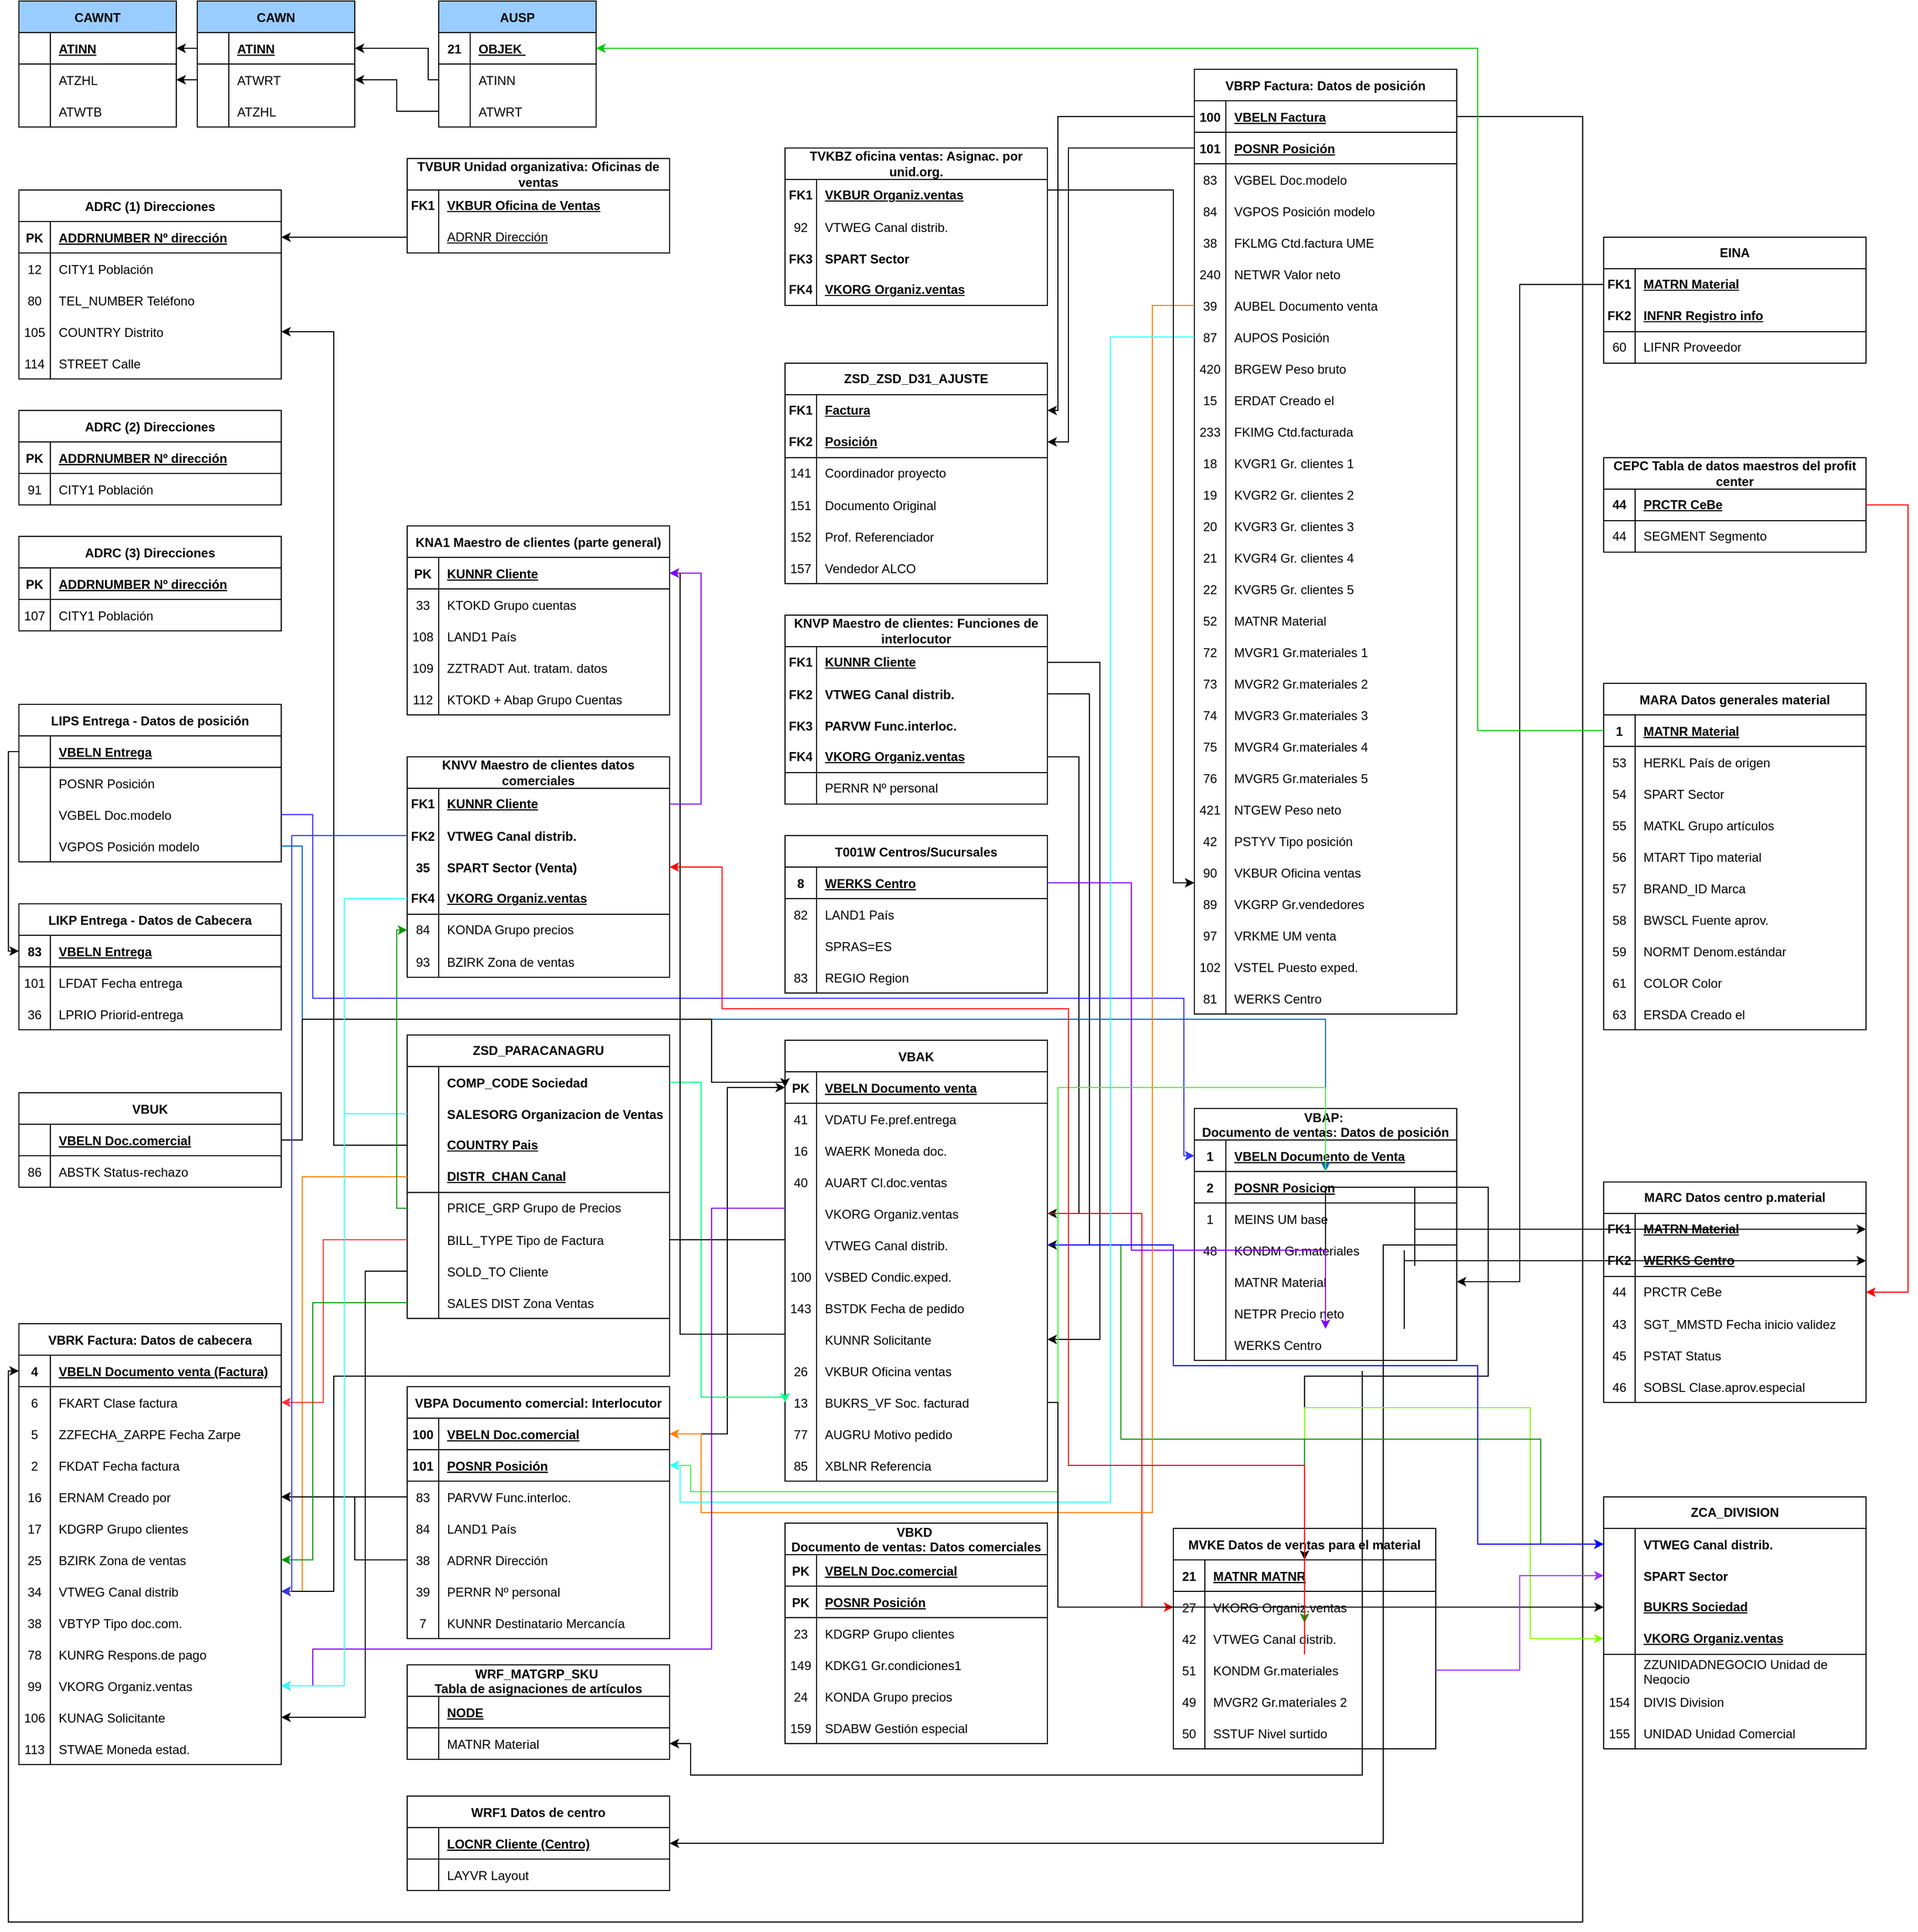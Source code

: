 <mxfile version="27.1.4">
  <diagram id="R2lEEEUBdFMjLlhIrx00" name="Page-1">
    <mxGraphModel dx="1226" dy="660" grid="1" gridSize="10" guides="1" tooltips="1" connect="1" arrows="1" fold="1" page="1" pageScale="1" pageWidth="850" pageHeight="1100" math="0" shadow="0" extFonts="Permanent Marker^https://fonts.googleapis.com/css?family=Permanent+Marker">
      <root>
        <mxCell id="0" />
        <mxCell id="1" parent="0" />
        <mxCell id="5dRudZMA0Y6KIkxW6422-41" value="AUSP" style="shape=table;startSize=30;container=1;collapsible=1;childLayout=tableLayout;fixedRows=1;rowLines=0;fontStyle=1;align=center;resizeLast=1;fillColor=#99CCFF;" parent="1" vertex="1">
          <mxGeometry x="440" y="20" width="150" height="120" as="geometry" />
        </mxCell>
        <mxCell id="5dRudZMA0Y6KIkxW6422-42" value="" style="shape=partialRectangle;collapsible=0;dropTarget=0;pointerEvents=0;fillColor=none;points=[[0,0.5],[1,0.5]];portConstraint=eastwest;top=0;left=0;right=0;bottom=1;" parent="5dRudZMA0Y6KIkxW6422-41" vertex="1">
          <mxGeometry y="30" width="150" height="30" as="geometry" />
        </mxCell>
        <mxCell id="5dRudZMA0Y6KIkxW6422-43" value="21" style="shape=partialRectangle;overflow=hidden;connectable=0;fillColor=none;top=0;left=0;bottom=0;right=0;fontStyle=1;" parent="5dRudZMA0Y6KIkxW6422-42" vertex="1">
          <mxGeometry width="30" height="30" as="geometry">
            <mxRectangle width="30" height="30" as="alternateBounds" />
          </mxGeometry>
        </mxCell>
        <mxCell id="5dRudZMA0Y6KIkxW6422-44" value="OBJEK " style="shape=partialRectangle;overflow=hidden;connectable=0;fillColor=none;top=0;left=0;bottom=0;right=0;align=left;spacingLeft=6;fontStyle=5;" parent="5dRudZMA0Y6KIkxW6422-42" vertex="1">
          <mxGeometry x="30" width="120" height="30" as="geometry">
            <mxRectangle width="120" height="30" as="alternateBounds" />
          </mxGeometry>
        </mxCell>
        <mxCell id="5dRudZMA0Y6KIkxW6422-45" value="" style="shape=partialRectangle;collapsible=0;dropTarget=0;pointerEvents=0;fillColor=none;points=[[0,0.5],[1,0.5]];portConstraint=eastwest;top=0;left=0;right=0;bottom=0;" parent="5dRudZMA0Y6KIkxW6422-41" vertex="1">
          <mxGeometry y="60" width="150" height="30" as="geometry" />
        </mxCell>
        <mxCell id="5dRudZMA0Y6KIkxW6422-46" value="" style="shape=partialRectangle;overflow=hidden;connectable=0;fillColor=none;top=0;left=0;bottom=0;right=0;" parent="5dRudZMA0Y6KIkxW6422-45" vertex="1">
          <mxGeometry width="30" height="30" as="geometry">
            <mxRectangle width="30" height="30" as="alternateBounds" />
          </mxGeometry>
        </mxCell>
        <mxCell id="5dRudZMA0Y6KIkxW6422-47" value="ATINN" style="shape=partialRectangle;overflow=hidden;connectable=0;fillColor=none;top=0;left=0;bottom=0;right=0;align=left;spacingLeft=6;" parent="5dRudZMA0Y6KIkxW6422-45" vertex="1">
          <mxGeometry x="30" width="120" height="30" as="geometry">
            <mxRectangle width="120" height="30" as="alternateBounds" />
          </mxGeometry>
        </mxCell>
        <mxCell id="5dRudZMA0Y6KIkxW6422-48" value="" style="shape=partialRectangle;collapsible=0;dropTarget=0;pointerEvents=0;fillColor=none;points=[[0,0.5],[1,0.5]];portConstraint=eastwest;top=0;left=0;right=0;bottom=0;" parent="5dRudZMA0Y6KIkxW6422-41" vertex="1">
          <mxGeometry y="90" width="150" height="30" as="geometry" />
        </mxCell>
        <mxCell id="5dRudZMA0Y6KIkxW6422-49" value="" style="shape=partialRectangle;overflow=hidden;connectable=0;fillColor=none;top=0;left=0;bottom=0;right=0;" parent="5dRudZMA0Y6KIkxW6422-48" vertex="1">
          <mxGeometry width="30" height="30" as="geometry">
            <mxRectangle width="30" height="30" as="alternateBounds" />
          </mxGeometry>
        </mxCell>
        <mxCell id="5dRudZMA0Y6KIkxW6422-50" value="ATWRT" style="shape=partialRectangle;overflow=hidden;connectable=0;fillColor=none;top=0;left=0;bottom=0;right=0;align=left;spacingLeft=6;" parent="5dRudZMA0Y6KIkxW6422-48" vertex="1">
          <mxGeometry x="30" width="120" height="30" as="geometry">
            <mxRectangle width="120" height="30" as="alternateBounds" />
          </mxGeometry>
        </mxCell>
        <mxCell id="5dRudZMA0Y6KIkxW6422-51" value="CAWN" style="shape=table;startSize=30;container=1;collapsible=1;childLayout=tableLayout;fixedRows=1;rowLines=0;fontStyle=1;align=center;resizeLast=1;fillColor=#99CCFF;" parent="1" vertex="1">
          <mxGeometry x="210" y="20" width="150" height="120" as="geometry" />
        </mxCell>
        <mxCell id="5dRudZMA0Y6KIkxW6422-52" value="" style="shape=partialRectangle;collapsible=0;dropTarget=0;pointerEvents=0;fillColor=none;points=[[0,0.5],[1,0.5]];portConstraint=eastwest;top=0;left=0;right=0;bottom=1;" parent="5dRudZMA0Y6KIkxW6422-51" vertex="1">
          <mxGeometry y="30" width="150" height="30" as="geometry" />
        </mxCell>
        <mxCell id="5dRudZMA0Y6KIkxW6422-53" value="" style="shape=partialRectangle;overflow=hidden;connectable=0;fillColor=none;top=0;left=0;bottom=0;right=0;fontStyle=1;" parent="5dRudZMA0Y6KIkxW6422-52" vertex="1">
          <mxGeometry width="30" height="30" as="geometry">
            <mxRectangle width="30" height="30" as="alternateBounds" />
          </mxGeometry>
        </mxCell>
        <mxCell id="5dRudZMA0Y6KIkxW6422-54" value="ATINN" style="shape=partialRectangle;overflow=hidden;connectable=0;fillColor=none;top=0;left=0;bottom=0;right=0;align=left;spacingLeft=6;fontStyle=5;" parent="5dRudZMA0Y6KIkxW6422-52" vertex="1">
          <mxGeometry x="30" width="120" height="30" as="geometry">
            <mxRectangle width="120" height="30" as="alternateBounds" />
          </mxGeometry>
        </mxCell>
        <mxCell id="5dRudZMA0Y6KIkxW6422-55" value="" style="shape=partialRectangle;collapsible=0;dropTarget=0;pointerEvents=0;fillColor=none;points=[[0,0.5],[1,0.5]];portConstraint=eastwest;top=0;left=0;right=0;bottom=0;" parent="5dRudZMA0Y6KIkxW6422-51" vertex="1">
          <mxGeometry y="60" width="150" height="30" as="geometry" />
        </mxCell>
        <mxCell id="5dRudZMA0Y6KIkxW6422-56" value="" style="shape=partialRectangle;overflow=hidden;connectable=0;fillColor=none;top=0;left=0;bottom=0;right=0;" parent="5dRudZMA0Y6KIkxW6422-55" vertex="1">
          <mxGeometry width="30" height="30" as="geometry">
            <mxRectangle width="30" height="30" as="alternateBounds" />
          </mxGeometry>
        </mxCell>
        <mxCell id="5dRudZMA0Y6KIkxW6422-57" value="ATWRT" style="shape=partialRectangle;overflow=hidden;connectable=0;fillColor=none;top=0;left=0;bottom=0;right=0;align=left;spacingLeft=6;" parent="5dRudZMA0Y6KIkxW6422-55" vertex="1">
          <mxGeometry x="30" width="120" height="30" as="geometry">
            <mxRectangle width="120" height="30" as="alternateBounds" />
          </mxGeometry>
        </mxCell>
        <mxCell id="5dRudZMA0Y6KIkxW6422-58" value="" style="shape=partialRectangle;collapsible=0;dropTarget=0;pointerEvents=0;fillColor=none;points=[[0,0.5],[1,0.5]];portConstraint=eastwest;top=0;left=0;right=0;bottom=0;" parent="5dRudZMA0Y6KIkxW6422-51" vertex="1">
          <mxGeometry y="90" width="150" height="30" as="geometry" />
        </mxCell>
        <mxCell id="5dRudZMA0Y6KIkxW6422-59" value="" style="shape=partialRectangle;overflow=hidden;connectable=0;fillColor=none;top=0;left=0;bottom=0;right=0;" parent="5dRudZMA0Y6KIkxW6422-58" vertex="1">
          <mxGeometry width="30" height="30" as="geometry">
            <mxRectangle width="30" height="30" as="alternateBounds" />
          </mxGeometry>
        </mxCell>
        <mxCell id="5dRudZMA0Y6KIkxW6422-60" value="ATZHL" style="shape=partialRectangle;overflow=hidden;connectable=0;fillColor=none;top=0;left=0;bottom=0;right=0;align=left;spacingLeft=6;" parent="5dRudZMA0Y6KIkxW6422-58" vertex="1">
          <mxGeometry x="30" width="120" height="30" as="geometry">
            <mxRectangle width="120" height="30" as="alternateBounds" />
          </mxGeometry>
        </mxCell>
        <mxCell id="5dRudZMA0Y6KIkxW6422-61" style="edgeStyle=orthogonalEdgeStyle;rounded=0;orthogonalLoop=1;jettySize=auto;html=1;exitX=0;exitY=0.5;exitDx=0;exitDy=0;entryX=1;entryY=0.5;entryDx=0;entryDy=0;" parent="1" source="5dRudZMA0Y6KIkxW6422-45" target="5dRudZMA0Y6KIkxW6422-52" edge="1">
          <mxGeometry relative="1" as="geometry">
            <Array as="points">
              <mxPoint x="430" y="95" />
              <mxPoint x="430" y="65" />
            </Array>
            <mxPoint x="410" y="65" as="targetPoint" />
          </mxGeometry>
        </mxCell>
        <mxCell id="5dRudZMA0Y6KIkxW6422-62" style="edgeStyle=orthogonalEdgeStyle;rounded=0;orthogonalLoop=1;jettySize=auto;html=1;" parent="1" source="5dRudZMA0Y6KIkxW6422-48" target="5dRudZMA0Y6KIkxW6422-55" edge="1">
          <mxGeometry relative="1" as="geometry">
            <mxPoint x="410" y="95" as="targetPoint" />
          </mxGeometry>
        </mxCell>
        <mxCell id="5dRudZMA0Y6KIkxW6422-63" value="CAWNT" style="shape=table;startSize=30;container=1;collapsible=1;childLayout=tableLayout;fixedRows=1;rowLines=0;fontStyle=1;align=center;resizeLast=1;fillColor=#99CCFF;" parent="1" vertex="1">
          <mxGeometry x="40" y="20" width="150" height="120" as="geometry" />
        </mxCell>
        <mxCell id="5dRudZMA0Y6KIkxW6422-64" value="" style="shape=partialRectangle;collapsible=0;dropTarget=0;pointerEvents=0;fillColor=none;points=[[0,0.5],[1,0.5]];portConstraint=eastwest;top=0;left=0;right=0;bottom=1;" parent="5dRudZMA0Y6KIkxW6422-63" vertex="1">
          <mxGeometry y="30" width="150" height="30" as="geometry" />
        </mxCell>
        <mxCell id="5dRudZMA0Y6KIkxW6422-65" value="" style="shape=partialRectangle;overflow=hidden;connectable=0;fillColor=none;top=0;left=0;bottom=0;right=0;fontStyle=1;" parent="5dRudZMA0Y6KIkxW6422-64" vertex="1">
          <mxGeometry width="30" height="30" as="geometry">
            <mxRectangle width="30" height="30" as="alternateBounds" />
          </mxGeometry>
        </mxCell>
        <mxCell id="5dRudZMA0Y6KIkxW6422-66" value="ATINN" style="shape=partialRectangle;overflow=hidden;connectable=0;fillColor=none;top=0;left=0;bottom=0;right=0;align=left;spacingLeft=6;fontStyle=5;" parent="5dRudZMA0Y6KIkxW6422-64" vertex="1">
          <mxGeometry x="30" width="120" height="30" as="geometry">
            <mxRectangle width="120" height="30" as="alternateBounds" />
          </mxGeometry>
        </mxCell>
        <mxCell id="5dRudZMA0Y6KIkxW6422-67" value="" style="shape=partialRectangle;collapsible=0;dropTarget=0;pointerEvents=0;fillColor=none;points=[[0,0.5],[1,0.5]];portConstraint=eastwest;top=0;left=0;right=0;bottom=0;" parent="5dRudZMA0Y6KIkxW6422-63" vertex="1">
          <mxGeometry y="60" width="150" height="30" as="geometry" />
        </mxCell>
        <mxCell id="5dRudZMA0Y6KIkxW6422-68" value="" style="shape=partialRectangle;overflow=hidden;connectable=0;fillColor=none;top=0;left=0;bottom=0;right=0;" parent="5dRudZMA0Y6KIkxW6422-67" vertex="1">
          <mxGeometry width="30" height="30" as="geometry">
            <mxRectangle width="30" height="30" as="alternateBounds" />
          </mxGeometry>
        </mxCell>
        <mxCell id="5dRudZMA0Y6KIkxW6422-69" value="ATZHL" style="shape=partialRectangle;overflow=hidden;connectable=0;fillColor=none;top=0;left=0;bottom=0;right=0;align=left;spacingLeft=6;" parent="5dRudZMA0Y6KIkxW6422-67" vertex="1">
          <mxGeometry x="30" width="120" height="30" as="geometry">
            <mxRectangle width="120" height="30" as="alternateBounds" />
          </mxGeometry>
        </mxCell>
        <mxCell id="5dRudZMA0Y6KIkxW6422-70" value="" style="shape=partialRectangle;collapsible=0;dropTarget=0;pointerEvents=0;fillColor=none;points=[[0,0.5],[1,0.5]];portConstraint=eastwest;top=0;left=0;right=0;bottom=0;" parent="5dRudZMA0Y6KIkxW6422-63" vertex="1">
          <mxGeometry y="90" width="150" height="30" as="geometry" />
        </mxCell>
        <mxCell id="5dRudZMA0Y6KIkxW6422-71" value="" style="shape=partialRectangle;overflow=hidden;connectable=0;fillColor=none;top=0;left=0;bottom=0;right=0;" parent="5dRudZMA0Y6KIkxW6422-70" vertex="1">
          <mxGeometry width="30" height="30" as="geometry">
            <mxRectangle width="30" height="30" as="alternateBounds" />
          </mxGeometry>
        </mxCell>
        <mxCell id="5dRudZMA0Y6KIkxW6422-72" value="ATWTB" style="shape=partialRectangle;overflow=hidden;connectable=0;fillColor=none;top=0;left=0;bottom=0;right=0;align=left;spacingLeft=6;" parent="5dRudZMA0Y6KIkxW6422-70" vertex="1">
          <mxGeometry x="30" width="120" height="30" as="geometry">
            <mxRectangle width="120" height="30" as="alternateBounds" />
          </mxGeometry>
        </mxCell>
        <mxCell id="5dRudZMA0Y6KIkxW6422-73" style="edgeStyle=orthogonalEdgeStyle;rounded=0;orthogonalLoop=1;jettySize=auto;html=1;exitX=0;exitY=0.5;exitDx=0;exitDy=0;entryX=1;entryY=0.5;entryDx=0;entryDy=0;" parent="1" source="5dRudZMA0Y6KIkxW6422-52" target="5dRudZMA0Y6KIkxW6422-64" edge="1">
          <mxGeometry relative="1" as="geometry" />
        </mxCell>
        <mxCell id="5dRudZMA0Y6KIkxW6422-74" style="edgeStyle=orthogonalEdgeStyle;rounded=0;orthogonalLoop=1;jettySize=auto;html=1;exitX=0;exitY=0.5;exitDx=0;exitDy=0;" parent="1" source="5dRudZMA0Y6KIkxW6422-55" target="5dRudZMA0Y6KIkxW6422-67" edge="1">
          <mxGeometry relative="1" as="geometry" />
        </mxCell>
        <mxCell id="5dRudZMA0Y6KIkxW6422-75" value="ADRC (1) Direcciones" style="shape=table;startSize=30;container=1;collapsible=1;childLayout=tableLayout;fixedRows=1;rowLines=0;fontStyle=1;align=center;resizeLast=1;" parent="1" vertex="1">
          <mxGeometry x="40" y="200" width="250" height="180" as="geometry" />
        </mxCell>
        <mxCell id="5dRudZMA0Y6KIkxW6422-76" value="" style="shape=partialRectangle;collapsible=0;dropTarget=0;pointerEvents=0;fillColor=none;points=[[0,0.5],[1,0.5]];portConstraint=eastwest;top=0;left=0;right=0;bottom=1;" parent="5dRudZMA0Y6KIkxW6422-75" vertex="1">
          <mxGeometry y="30" width="250" height="30" as="geometry" />
        </mxCell>
        <mxCell id="5dRudZMA0Y6KIkxW6422-77" value="PK" style="shape=partialRectangle;overflow=hidden;connectable=0;fillColor=none;top=0;left=0;bottom=0;right=0;fontStyle=1;" parent="5dRudZMA0Y6KIkxW6422-76" vertex="1">
          <mxGeometry width="30" height="30" as="geometry">
            <mxRectangle width="30" height="30" as="alternateBounds" />
          </mxGeometry>
        </mxCell>
        <mxCell id="5dRudZMA0Y6KIkxW6422-78" value="ADDRNUMBER Nº dirección" style="shape=partialRectangle;overflow=hidden;connectable=0;fillColor=none;top=0;left=0;bottom=0;right=0;align=left;spacingLeft=6;fontStyle=5;" parent="5dRudZMA0Y6KIkxW6422-76" vertex="1">
          <mxGeometry x="30" width="220" height="30" as="geometry">
            <mxRectangle width="220" height="30" as="alternateBounds" />
          </mxGeometry>
        </mxCell>
        <mxCell id="5dRudZMA0Y6KIkxW6422-79" value="" style="shape=partialRectangle;collapsible=0;dropTarget=0;pointerEvents=0;fillColor=none;points=[[0,0.5],[1,0.5]];portConstraint=eastwest;top=0;left=0;right=0;bottom=0;" parent="5dRudZMA0Y6KIkxW6422-75" vertex="1">
          <mxGeometry y="60" width="250" height="30" as="geometry" />
        </mxCell>
        <mxCell id="5dRudZMA0Y6KIkxW6422-80" value="12" style="shape=partialRectangle;overflow=hidden;connectable=0;fillColor=none;top=0;left=0;bottom=0;right=0;" parent="5dRudZMA0Y6KIkxW6422-79" vertex="1">
          <mxGeometry width="30" height="30" as="geometry">
            <mxRectangle width="30" height="30" as="alternateBounds" />
          </mxGeometry>
        </mxCell>
        <mxCell id="5dRudZMA0Y6KIkxW6422-81" value="CITY1 Población" style="shape=partialRectangle;overflow=hidden;connectable=0;fillColor=none;top=0;left=0;bottom=0;right=0;align=left;spacingLeft=6;" parent="5dRudZMA0Y6KIkxW6422-79" vertex="1">
          <mxGeometry x="30" width="220" height="30" as="geometry">
            <mxRectangle width="220" height="30" as="alternateBounds" />
          </mxGeometry>
        </mxCell>
        <mxCell id="5dRudZMA0Y6KIkxW6422-82" value="" style="shape=tableRow;horizontal=0;startSize=0;swimlaneHead=0;swimlaneBody=0;fillColor=none;collapsible=0;dropTarget=0;points=[[0,0.5],[1,0.5]];portConstraint=eastwest;top=0;left=0;right=0;bottom=0;" parent="5dRudZMA0Y6KIkxW6422-75" vertex="1">
          <mxGeometry y="90" width="250" height="30" as="geometry" />
        </mxCell>
        <mxCell id="5dRudZMA0Y6KIkxW6422-83" value="80" style="shape=partialRectangle;connectable=0;fillColor=none;top=0;left=0;bottom=0;right=0;editable=1;overflow=hidden;" parent="5dRudZMA0Y6KIkxW6422-82" vertex="1">
          <mxGeometry width="30" height="30" as="geometry">
            <mxRectangle width="30" height="30" as="alternateBounds" />
          </mxGeometry>
        </mxCell>
        <mxCell id="5dRudZMA0Y6KIkxW6422-84" value="TEL_NUMBER Teléfono" style="shape=partialRectangle;connectable=0;fillColor=none;top=0;left=0;bottom=0;right=0;align=left;spacingLeft=6;overflow=hidden;" parent="5dRudZMA0Y6KIkxW6422-82" vertex="1">
          <mxGeometry x="30" width="220" height="30" as="geometry">
            <mxRectangle width="220" height="30" as="alternateBounds" />
          </mxGeometry>
        </mxCell>
        <mxCell id="5dRudZMA0Y6KIkxW6422-85" value="" style="shape=tableRow;horizontal=0;startSize=0;swimlaneHead=0;swimlaneBody=0;fillColor=none;collapsible=0;dropTarget=0;points=[[0,0.5],[1,0.5]];portConstraint=eastwest;top=0;left=0;right=0;bottom=0;" parent="5dRudZMA0Y6KIkxW6422-75" vertex="1">
          <mxGeometry y="120" width="250" height="30" as="geometry" />
        </mxCell>
        <mxCell id="5dRudZMA0Y6KIkxW6422-86" value="105" style="shape=partialRectangle;connectable=0;fillColor=none;top=0;left=0;bottom=0;right=0;editable=1;overflow=hidden;" parent="5dRudZMA0Y6KIkxW6422-85" vertex="1">
          <mxGeometry width="30" height="30" as="geometry">
            <mxRectangle width="30" height="30" as="alternateBounds" />
          </mxGeometry>
        </mxCell>
        <mxCell id="5dRudZMA0Y6KIkxW6422-87" value="COUNTRY Distrito" style="shape=partialRectangle;connectable=0;fillColor=none;top=0;left=0;bottom=0;right=0;align=left;spacingLeft=6;overflow=hidden;" parent="5dRudZMA0Y6KIkxW6422-85" vertex="1">
          <mxGeometry x="30" width="220" height="30" as="geometry">
            <mxRectangle width="220" height="30" as="alternateBounds" />
          </mxGeometry>
        </mxCell>
        <mxCell id="5dRudZMA0Y6KIkxW6422-88" value="" style="shape=tableRow;horizontal=0;startSize=0;swimlaneHead=0;swimlaneBody=0;fillColor=none;collapsible=0;dropTarget=0;points=[[0,0.5],[1,0.5]];portConstraint=eastwest;top=0;left=0;right=0;bottom=0;" parent="5dRudZMA0Y6KIkxW6422-75" vertex="1">
          <mxGeometry y="150" width="250" height="30" as="geometry" />
        </mxCell>
        <mxCell id="5dRudZMA0Y6KIkxW6422-89" value="114" style="shape=partialRectangle;connectable=0;fillColor=none;top=0;left=0;bottom=0;right=0;editable=1;overflow=hidden;" parent="5dRudZMA0Y6KIkxW6422-88" vertex="1">
          <mxGeometry width="30" height="30" as="geometry">
            <mxRectangle width="30" height="30" as="alternateBounds" />
          </mxGeometry>
        </mxCell>
        <mxCell id="5dRudZMA0Y6KIkxW6422-90" value="STREET Calle" style="shape=partialRectangle;connectable=0;fillColor=none;top=0;left=0;bottom=0;right=0;align=left;spacingLeft=6;overflow=hidden;" parent="5dRudZMA0Y6KIkxW6422-88" vertex="1">
          <mxGeometry x="30" width="220" height="30" as="geometry">
            <mxRectangle width="220" height="30" as="alternateBounds" />
          </mxGeometry>
        </mxCell>
        <mxCell id="5dRudZMA0Y6KIkxW6422-91" value="ADRC (2) Direcciones" style="shape=table;startSize=30;container=1;collapsible=1;childLayout=tableLayout;fixedRows=1;rowLines=0;fontStyle=1;align=center;resizeLast=1;" parent="1" vertex="1">
          <mxGeometry x="40" y="410" width="250" height="90" as="geometry" />
        </mxCell>
        <mxCell id="5dRudZMA0Y6KIkxW6422-92" value="" style="shape=partialRectangle;collapsible=0;dropTarget=0;pointerEvents=0;fillColor=none;points=[[0,0.5],[1,0.5]];portConstraint=eastwest;top=0;left=0;right=0;bottom=1;" parent="5dRudZMA0Y6KIkxW6422-91" vertex="1">
          <mxGeometry y="30" width="250" height="30" as="geometry" />
        </mxCell>
        <mxCell id="5dRudZMA0Y6KIkxW6422-93" value="PK" style="shape=partialRectangle;overflow=hidden;connectable=0;fillColor=none;top=0;left=0;bottom=0;right=0;fontStyle=1;" parent="5dRudZMA0Y6KIkxW6422-92" vertex="1">
          <mxGeometry width="30" height="30" as="geometry">
            <mxRectangle width="30" height="30" as="alternateBounds" />
          </mxGeometry>
        </mxCell>
        <mxCell id="5dRudZMA0Y6KIkxW6422-94" value="ADDRNUMBER Nº dirección" style="shape=partialRectangle;overflow=hidden;connectable=0;fillColor=none;top=0;left=0;bottom=0;right=0;align=left;spacingLeft=6;fontStyle=5;" parent="5dRudZMA0Y6KIkxW6422-92" vertex="1">
          <mxGeometry x="30" width="220" height="30" as="geometry">
            <mxRectangle width="220" height="30" as="alternateBounds" />
          </mxGeometry>
        </mxCell>
        <mxCell id="5dRudZMA0Y6KIkxW6422-95" value="" style="shape=partialRectangle;collapsible=0;dropTarget=0;pointerEvents=0;fillColor=none;points=[[0,0.5],[1,0.5]];portConstraint=eastwest;top=0;left=0;right=0;bottom=0;" parent="5dRudZMA0Y6KIkxW6422-91" vertex="1">
          <mxGeometry y="60" width="250" height="30" as="geometry" />
        </mxCell>
        <mxCell id="5dRudZMA0Y6KIkxW6422-96" value="91" style="shape=partialRectangle;overflow=hidden;connectable=0;fillColor=none;top=0;left=0;bottom=0;right=0;" parent="5dRudZMA0Y6KIkxW6422-95" vertex="1">
          <mxGeometry width="30" height="30" as="geometry">
            <mxRectangle width="30" height="30" as="alternateBounds" />
          </mxGeometry>
        </mxCell>
        <mxCell id="5dRudZMA0Y6KIkxW6422-97" value="CITY1 Población" style="shape=partialRectangle;overflow=hidden;connectable=0;fillColor=none;top=0;left=0;bottom=0;right=0;align=left;spacingLeft=6;" parent="5dRudZMA0Y6KIkxW6422-95" vertex="1">
          <mxGeometry x="30" width="220" height="30" as="geometry">
            <mxRectangle width="220" height="30" as="alternateBounds" />
          </mxGeometry>
        </mxCell>
        <mxCell id="5dRudZMA0Y6KIkxW6422-98" value="ADRC (3) Direcciones" style="shape=table;startSize=30;container=1;collapsible=1;childLayout=tableLayout;fixedRows=1;rowLines=0;fontStyle=1;align=center;resizeLast=1;" parent="1" vertex="1">
          <mxGeometry x="40" y="530" width="250" height="90" as="geometry" />
        </mxCell>
        <mxCell id="5dRudZMA0Y6KIkxW6422-99" value="" style="shape=partialRectangle;collapsible=0;dropTarget=0;pointerEvents=0;fillColor=none;points=[[0,0.5],[1,0.5]];portConstraint=eastwest;top=0;left=0;right=0;bottom=1;" parent="5dRudZMA0Y6KIkxW6422-98" vertex="1">
          <mxGeometry y="30" width="250" height="30" as="geometry" />
        </mxCell>
        <mxCell id="5dRudZMA0Y6KIkxW6422-100" value="PK" style="shape=partialRectangle;overflow=hidden;connectable=0;fillColor=none;top=0;left=0;bottom=0;right=0;fontStyle=1;" parent="5dRudZMA0Y6KIkxW6422-99" vertex="1">
          <mxGeometry width="30" height="30" as="geometry">
            <mxRectangle width="30" height="30" as="alternateBounds" />
          </mxGeometry>
        </mxCell>
        <mxCell id="5dRudZMA0Y6KIkxW6422-101" value="ADDRNUMBER Nº dirección" style="shape=partialRectangle;overflow=hidden;connectable=0;fillColor=none;top=0;left=0;bottom=0;right=0;align=left;spacingLeft=6;fontStyle=5;" parent="5dRudZMA0Y6KIkxW6422-99" vertex="1">
          <mxGeometry x="30" width="220" height="30" as="geometry">
            <mxRectangle width="220" height="30" as="alternateBounds" />
          </mxGeometry>
        </mxCell>
        <mxCell id="5dRudZMA0Y6KIkxW6422-102" value="" style="shape=partialRectangle;collapsible=0;dropTarget=0;pointerEvents=0;fillColor=none;points=[[0,0.5],[1,0.5]];portConstraint=eastwest;top=0;left=0;right=0;bottom=0;" parent="5dRudZMA0Y6KIkxW6422-98" vertex="1">
          <mxGeometry y="60" width="250" height="30" as="geometry" />
        </mxCell>
        <mxCell id="5dRudZMA0Y6KIkxW6422-103" value="107" style="shape=partialRectangle;overflow=hidden;connectable=0;fillColor=none;top=0;left=0;bottom=0;right=0;" parent="5dRudZMA0Y6KIkxW6422-102" vertex="1">
          <mxGeometry width="30" height="30" as="geometry">
            <mxRectangle width="30" height="30" as="alternateBounds" />
          </mxGeometry>
        </mxCell>
        <mxCell id="5dRudZMA0Y6KIkxW6422-104" value="CITY1 Población" style="shape=partialRectangle;overflow=hidden;connectable=0;fillColor=none;top=0;left=0;bottom=0;right=0;align=left;spacingLeft=6;" parent="5dRudZMA0Y6KIkxW6422-102" vertex="1">
          <mxGeometry x="30" width="220" height="30" as="geometry">
            <mxRectangle width="220" height="30" as="alternateBounds" />
          </mxGeometry>
        </mxCell>
        <mxCell id="5dRudZMA0Y6KIkxW6422-123" value="MARC&amp;nbsp;Datos centro p.material" style="shape=table;startSize=30;container=1;collapsible=1;childLayout=tableLayout;fixedRows=1;rowLines=0;fontStyle=1;align=center;resizeLast=1;html=1;whiteSpace=wrap;" parent="1" vertex="1">
          <mxGeometry x="1550" y="1145" width="250" height="210" as="geometry" />
        </mxCell>
        <mxCell id="5dRudZMA0Y6KIkxW6422-124" value="" style="shape=tableRow;horizontal=0;startSize=0;swimlaneHead=0;swimlaneBody=0;fillColor=none;collapsible=0;dropTarget=0;points=[[0,0.5],[1,0.5]];portConstraint=eastwest;top=0;left=0;right=0;bottom=0;html=1;" parent="5dRudZMA0Y6KIkxW6422-123" vertex="1">
          <mxGeometry y="30" width="250" height="30" as="geometry" />
        </mxCell>
        <mxCell id="5dRudZMA0Y6KIkxW6422-125" value="FK1" style="shape=partialRectangle;connectable=0;fillColor=none;top=0;left=0;bottom=0;right=0;fontStyle=1;overflow=hidden;html=1;whiteSpace=wrap;" parent="5dRudZMA0Y6KIkxW6422-124" vertex="1">
          <mxGeometry width="30" height="30" as="geometry">
            <mxRectangle width="30" height="30" as="alternateBounds" />
          </mxGeometry>
        </mxCell>
        <mxCell id="5dRudZMA0Y6KIkxW6422-126" value="MATRN&amp;nbsp;Material" style="shape=partialRectangle;connectable=0;fillColor=none;top=0;left=0;bottom=0;right=0;align=left;spacingLeft=6;fontStyle=5;overflow=hidden;html=1;whiteSpace=wrap;" parent="5dRudZMA0Y6KIkxW6422-124" vertex="1">
          <mxGeometry x="30" width="220" height="30" as="geometry">
            <mxRectangle width="220" height="30" as="alternateBounds" />
          </mxGeometry>
        </mxCell>
        <mxCell id="5dRudZMA0Y6KIkxW6422-127" value="" style="shape=tableRow;horizontal=0;startSize=0;swimlaneHead=0;swimlaneBody=0;fillColor=none;collapsible=0;dropTarget=0;points=[[0,0.5],[1,0.5]];portConstraint=eastwest;top=0;left=0;right=0;bottom=1;html=1;" parent="5dRudZMA0Y6KIkxW6422-123" vertex="1">
          <mxGeometry y="60" width="250" height="30" as="geometry" />
        </mxCell>
        <mxCell id="5dRudZMA0Y6KIkxW6422-128" value="FK2" style="shape=partialRectangle;connectable=0;fillColor=none;top=0;left=0;bottom=0;right=0;fontStyle=1;overflow=hidden;html=1;whiteSpace=wrap;" parent="5dRudZMA0Y6KIkxW6422-127" vertex="1">
          <mxGeometry width="30" height="30" as="geometry">
            <mxRectangle width="30" height="30" as="alternateBounds" />
          </mxGeometry>
        </mxCell>
        <mxCell id="5dRudZMA0Y6KIkxW6422-129" value="WERKS Centro" style="shape=partialRectangle;connectable=0;fillColor=none;top=0;left=0;bottom=0;right=0;align=left;spacingLeft=6;fontStyle=5;overflow=hidden;html=1;whiteSpace=wrap;" parent="5dRudZMA0Y6KIkxW6422-127" vertex="1">
          <mxGeometry x="30" width="220" height="30" as="geometry">
            <mxRectangle width="220" height="30" as="alternateBounds" />
          </mxGeometry>
        </mxCell>
        <mxCell id="5dRudZMA0Y6KIkxW6422-130" value="" style="shape=tableRow;horizontal=0;startSize=0;swimlaneHead=0;swimlaneBody=0;fillColor=none;collapsible=0;dropTarget=0;points=[[0,0.5],[1,0.5]];portConstraint=eastwest;top=0;left=0;right=0;bottom=0;html=1;" parent="5dRudZMA0Y6KIkxW6422-123" vertex="1">
          <mxGeometry y="90" width="250" height="30" as="geometry" />
        </mxCell>
        <mxCell id="5dRudZMA0Y6KIkxW6422-131" value="44" style="shape=partialRectangle;connectable=0;fillColor=none;top=0;left=0;bottom=0;right=0;editable=1;overflow=hidden;html=1;whiteSpace=wrap;" parent="5dRudZMA0Y6KIkxW6422-130" vertex="1">
          <mxGeometry width="30" height="30" as="geometry">
            <mxRectangle width="30" height="30" as="alternateBounds" />
          </mxGeometry>
        </mxCell>
        <mxCell id="5dRudZMA0Y6KIkxW6422-132" value="PRCTR CeBe" style="shape=partialRectangle;connectable=0;fillColor=none;top=0;left=0;bottom=0;right=0;align=left;spacingLeft=6;overflow=hidden;html=1;whiteSpace=wrap;" parent="5dRudZMA0Y6KIkxW6422-130" vertex="1">
          <mxGeometry x="30" width="220" height="30" as="geometry">
            <mxRectangle width="220" height="30" as="alternateBounds" />
          </mxGeometry>
        </mxCell>
        <mxCell id="5dRudZMA0Y6KIkxW6422-366" value="" style="shape=tableRow;horizontal=0;startSize=0;swimlaneHead=0;swimlaneBody=0;fillColor=none;collapsible=0;dropTarget=0;points=[[0,0.5],[1,0.5]];portConstraint=eastwest;top=0;left=0;right=0;bottom=0;" parent="5dRudZMA0Y6KIkxW6422-123" vertex="1">
          <mxGeometry y="120" width="250" height="30" as="geometry" />
        </mxCell>
        <mxCell id="5dRudZMA0Y6KIkxW6422-367" value="43" style="shape=partialRectangle;connectable=0;fillColor=none;top=0;left=0;bottom=0;right=0;editable=1;overflow=hidden;" parent="5dRudZMA0Y6KIkxW6422-366" vertex="1">
          <mxGeometry width="30" height="30" as="geometry">
            <mxRectangle width="30" height="30" as="alternateBounds" />
          </mxGeometry>
        </mxCell>
        <mxCell id="5dRudZMA0Y6KIkxW6422-368" value="SGT_MMSTD Fecha inicio validez" style="shape=partialRectangle;connectable=0;fillColor=none;top=0;left=0;bottom=0;right=0;align=left;spacingLeft=6;overflow=hidden;" parent="5dRudZMA0Y6KIkxW6422-366" vertex="1">
          <mxGeometry x="30" width="220" height="30" as="geometry">
            <mxRectangle width="220" height="30" as="alternateBounds" />
          </mxGeometry>
        </mxCell>
        <mxCell id="5dRudZMA0Y6KIkxW6422-370" value="" style="shape=tableRow;horizontal=0;startSize=0;swimlaneHead=0;swimlaneBody=0;fillColor=none;collapsible=0;dropTarget=0;points=[[0,0.5],[1,0.5]];portConstraint=eastwest;top=0;left=0;right=0;bottom=0;" parent="5dRudZMA0Y6KIkxW6422-123" vertex="1">
          <mxGeometry y="150" width="250" height="30" as="geometry" />
        </mxCell>
        <mxCell id="5dRudZMA0Y6KIkxW6422-371" value="45" style="shape=partialRectangle;connectable=0;fillColor=none;top=0;left=0;bottom=0;right=0;editable=1;overflow=hidden;" parent="5dRudZMA0Y6KIkxW6422-370" vertex="1">
          <mxGeometry width="30" height="30" as="geometry">
            <mxRectangle width="30" height="30" as="alternateBounds" />
          </mxGeometry>
        </mxCell>
        <mxCell id="5dRudZMA0Y6KIkxW6422-372" value="PSTAT Status" style="shape=partialRectangle;connectable=0;fillColor=none;top=0;left=0;bottom=0;right=0;align=left;spacingLeft=6;overflow=hidden;" parent="5dRudZMA0Y6KIkxW6422-370" vertex="1">
          <mxGeometry x="30" width="220" height="30" as="geometry">
            <mxRectangle width="220" height="30" as="alternateBounds" />
          </mxGeometry>
        </mxCell>
        <mxCell id="5dRudZMA0Y6KIkxW6422-374" value="" style="shape=tableRow;horizontal=0;startSize=0;swimlaneHead=0;swimlaneBody=0;fillColor=none;collapsible=0;dropTarget=0;points=[[0,0.5],[1,0.5]];portConstraint=eastwest;top=0;left=0;right=0;bottom=0;" parent="5dRudZMA0Y6KIkxW6422-123" vertex="1">
          <mxGeometry y="180" width="250" height="30" as="geometry" />
        </mxCell>
        <mxCell id="5dRudZMA0Y6KIkxW6422-375" value="46" style="shape=partialRectangle;connectable=0;fillColor=none;top=0;left=0;bottom=0;right=0;editable=1;overflow=hidden;" parent="5dRudZMA0Y6KIkxW6422-374" vertex="1">
          <mxGeometry width="30" height="30" as="geometry">
            <mxRectangle width="30" height="30" as="alternateBounds" />
          </mxGeometry>
        </mxCell>
        <mxCell id="5dRudZMA0Y6KIkxW6422-376" value="SOBSL Clase.aprov.especial" style="shape=partialRectangle;connectable=0;fillColor=none;top=0;left=0;bottom=0;right=0;align=left;spacingLeft=6;overflow=hidden;" parent="5dRudZMA0Y6KIkxW6422-374" vertex="1">
          <mxGeometry x="30" width="220" height="30" as="geometry">
            <mxRectangle width="220" height="30" as="alternateBounds" />
          </mxGeometry>
        </mxCell>
        <mxCell id="5dRudZMA0Y6KIkxW6422-136" value="CEPC&amp;nbsp;Tabla de datos maestros del profit center" style="shape=table;startSize=30;container=1;collapsible=1;childLayout=tableLayout;fixedRows=1;rowLines=0;fontStyle=1;align=center;resizeLast=1;html=1;whiteSpace=wrap;" parent="1" vertex="1">
          <mxGeometry x="1550" y="455" width="250" height="90" as="geometry" />
        </mxCell>
        <mxCell id="5dRudZMA0Y6KIkxW6422-140" value="" style="shape=tableRow;horizontal=0;startSize=0;swimlaneHead=0;swimlaneBody=0;fillColor=none;collapsible=0;dropTarget=0;points=[[0,0.5],[1,0.5]];portConstraint=eastwest;top=0;left=0;right=0;bottom=1;html=1;" parent="5dRudZMA0Y6KIkxW6422-136" vertex="1">
          <mxGeometry y="30" width="250" height="30" as="geometry" />
        </mxCell>
        <mxCell id="5dRudZMA0Y6KIkxW6422-141" value="44" style="shape=partialRectangle;connectable=0;fillColor=none;top=0;left=0;bottom=0;right=0;fontStyle=1;overflow=hidden;html=1;whiteSpace=wrap;" parent="5dRudZMA0Y6KIkxW6422-140" vertex="1">
          <mxGeometry width="30" height="30" as="geometry">
            <mxRectangle width="30" height="30" as="alternateBounds" />
          </mxGeometry>
        </mxCell>
        <mxCell id="5dRudZMA0Y6KIkxW6422-142" value="PRCTR&amp;nbsp;CeBe" style="shape=partialRectangle;connectable=0;fillColor=none;top=0;left=0;bottom=0;right=0;align=left;spacingLeft=6;fontStyle=5;overflow=hidden;html=1;whiteSpace=wrap;" parent="5dRudZMA0Y6KIkxW6422-140" vertex="1">
          <mxGeometry x="30" width="220" height="30" as="geometry">
            <mxRectangle width="220" height="30" as="alternateBounds" />
          </mxGeometry>
        </mxCell>
        <mxCell id="5dRudZMA0Y6KIkxW6422-143" value="" style="shape=tableRow;horizontal=0;startSize=0;swimlaneHead=0;swimlaneBody=0;fillColor=none;collapsible=0;dropTarget=0;points=[[0,0.5],[1,0.5]];portConstraint=eastwest;top=0;left=0;right=0;bottom=0;html=1;" parent="5dRudZMA0Y6KIkxW6422-136" vertex="1">
          <mxGeometry y="60" width="250" height="30" as="geometry" />
        </mxCell>
        <mxCell id="5dRudZMA0Y6KIkxW6422-144" value="44" style="shape=partialRectangle;connectable=0;fillColor=none;top=0;left=0;bottom=0;right=0;editable=1;overflow=hidden;html=1;whiteSpace=wrap;" parent="5dRudZMA0Y6KIkxW6422-143" vertex="1">
          <mxGeometry width="30" height="30" as="geometry">
            <mxRectangle width="30" height="30" as="alternateBounds" />
          </mxGeometry>
        </mxCell>
        <mxCell id="5dRudZMA0Y6KIkxW6422-145" value="SEGMENT&amp;nbsp;Segmento" style="shape=partialRectangle;connectable=0;fillColor=none;top=0;left=0;bottom=0;right=0;align=left;spacingLeft=6;overflow=hidden;html=1;whiteSpace=wrap;" parent="5dRudZMA0Y6KIkxW6422-143" vertex="1">
          <mxGeometry x="30" width="220" height="30" as="geometry">
            <mxRectangle width="220" height="30" as="alternateBounds" />
          </mxGeometry>
        </mxCell>
        <mxCell id="5dRudZMA0Y6KIkxW6422-146" value="EINA" style="shape=table;startSize=30;container=1;collapsible=1;childLayout=tableLayout;fixedRows=1;rowLines=0;fontStyle=1;align=center;resizeLast=1;html=1;whiteSpace=wrap;" parent="1" vertex="1">
          <mxGeometry x="1550" y="245" width="250" height="120" as="geometry" />
        </mxCell>
        <mxCell id="5dRudZMA0Y6KIkxW6422-147" value="" style="shape=tableRow;horizontal=0;startSize=0;swimlaneHead=0;swimlaneBody=0;fillColor=none;collapsible=0;dropTarget=0;points=[[0,0.5],[1,0.5]];portConstraint=eastwest;top=0;left=0;right=0;bottom=0;html=1;" parent="5dRudZMA0Y6KIkxW6422-146" vertex="1">
          <mxGeometry y="30" width="250" height="30" as="geometry" />
        </mxCell>
        <mxCell id="5dRudZMA0Y6KIkxW6422-148" value="FK1" style="shape=partialRectangle;connectable=0;fillColor=none;top=0;left=0;bottom=0;right=0;fontStyle=1;overflow=hidden;html=1;whiteSpace=wrap;" parent="5dRudZMA0Y6KIkxW6422-147" vertex="1">
          <mxGeometry width="30" height="30" as="geometry">
            <mxRectangle width="30" height="30" as="alternateBounds" />
          </mxGeometry>
        </mxCell>
        <mxCell id="5dRudZMA0Y6KIkxW6422-149" value="MATRN&amp;nbsp;Material" style="shape=partialRectangle;connectable=0;fillColor=none;top=0;left=0;bottom=0;right=0;align=left;spacingLeft=6;fontStyle=5;overflow=hidden;html=1;whiteSpace=wrap;" parent="5dRudZMA0Y6KIkxW6422-147" vertex="1">
          <mxGeometry x="30" width="220" height="30" as="geometry">
            <mxRectangle width="220" height="30" as="alternateBounds" />
          </mxGeometry>
        </mxCell>
        <mxCell id="5dRudZMA0Y6KIkxW6422-150" value="" style="shape=tableRow;horizontal=0;startSize=0;swimlaneHead=0;swimlaneBody=0;fillColor=none;collapsible=0;dropTarget=0;points=[[0,0.5],[1,0.5]];portConstraint=eastwest;top=0;left=0;right=0;bottom=1;html=1;" parent="5dRudZMA0Y6KIkxW6422-146" vertex="1">
          <mxGeometry y="60" width="250" height="30" as="geometry" />
        </mxCell>
        <mxCell id="5dRudZMA0Y6KIkxW6422-151" value="FK2" style="shape=partialRectangle;connectable=0;fillColor=none;top=0;left=0;bottom=0;right=0;fontStyle=1;overflow=hidden;html=1;whiteSpace=wrap;" parent="5dRudZMA0Y6KIkxW6422-150" vertex="1">
          <mxGeometry width="30" height="30" as="geometry">
            <mxRectangle width="30" height="30" as="alternateBounds" />
          </mxGeometry>
        </mxCell>
        <mxCell id="5dRudZMA0Y6KIkxW6422-152" value="INFNR&amp;nbsp;Registro info" style="shape=partialRectangle;connectable=0;fillColor=none;top=0;left=0;bottom=0;right=0;align=left;spacingLeft=6;fontStyle=5;overflow=hidden;html=1;whiteSpace=wrap;" parent="5dRudZMA0Y6KIkxW6422-150" vertex="1">
          <mxGeometry x="30" width="220" height="30" as="geometry">
            <mxRectangle width="220" height="30" as="alternateBounds" />
          </mxGeometry>
        </mxCell>
        <mxCell id="5dRudZMA0Y6KIkxW6422-153" value="" style="shape=tableRow;horizontal=0;startSize=0;swimlaneHead=0;swimlaneBody=0;fillColor=none;collapsible=0;dropTarget=0;points=[[0,0.5],[1,0.5]];portConstraint=eastwest;top=0;left=0;right=0;bottom=0;html=1;" parent="5dRudZMA0Y6KIkxW6422-146" vertex="1">
          <mxGeometry y="90" width="250" height="30" as="geometry" />
        </mxCell>
        <mxCell id="5dRudZMA0Y6KIkxW6422-154" value="60" style="shape=partialRectangle;connectable=0;fillColor=none;top=0;left=0;bottom=0;right=0;editable=1;overflow=hidden;html=1;whiteSpace=wrap;" parent="5dRudZMA0Y6KIkxW6422-153" vertex="1">
          <mxGeometry width="30" height="30" as="geometry">
            <mxRectangle width="30" height="30" as="alternateBounds" />
          </mxGeometry>
        </mxCell>
        <mxCell id="5dRudZMA0Y6KIkxW6422-155" value="LIFNR&amp;nbsp;Proveedor" style="shape=partialRectangle;connectable=0;fillColor=none;top=0;left=0;bottom=0;right=0;align=left;spacingLeft=6;overflow=hidden;html=1;whiteSpace=wrap;" parent="5dRudZMA0Y6KIkxW6422-153" vertex="1">
          <mxGeometry x="30" width="220" height="30" as="geometry">
            <mxRectangle width="220" height="30" as="alternateBounds" />
          </mxGeometry>
        </mxCell>
        <mxCell id="5dRudZMA0Y6KIkxW6422-173" value="ZSD_ZSD_D31_AJUSTE" style="shape=table;startSize=30;container=1;collapsible=1;childLayout=tableLayout;fixedRows=1;rowLines=0;fontStyle=1;align=center;resizeLast=1;html=1;whiteSpace=wrap;" parent="1" vertex="1">
          <mxGeometry x="770" y="365" width="250" height="210" as="geometry" />
        </mxCell>
        <mxCell id="5dRudZMA0Y6KIkxW6422-174" value="" style="shape=tableRow;horizontal=0;startSize=0;swimlaneHead=0;swimlaneBody=0;fillColor=none;collapsible=0;dropTarget=0;points=[[0,0.5],[1,0.5]];portConstraint=eastwest;top=0;left=0;right=0;bottom=0;html=1;" parent="5dRudZMA0Y6KIkxW6422-173" vertex="1">
          <mxGeometry y="30" width="250" height="30" as="geometry" />
        </mxCell>
        <mxCell id="5dRudZMA0Y6KIkxW6422-175" value="FK1" style="shape=partialRectangle;connectable=0;fillColor=none;top=0;left=0;bottom=0;right=0;fontStyle=1;overflow=hidden;html=1;whiteSpace=wrap;" parent="5dRudZMA0Y6KIkxW6422-174" vertex="1">
          <mxGeometry width="30" height="30" as="geometry">
            <mxRectangle width="30" height="30" as="alternateBounds" />
          </mxGeometry>
        </mxCell>
        <mxCell id="5dRudZMA0Y6KIkxW6422-176" value="Factura" style="shape=partialRectangle;connectable=0;fillColor=none;top=0;left=0;bottom=0;right=0;align=left;spacingLeft=6;fontStyle=5;overflow=hidden;html=1;whiteSpace=wrap;" parent="5dRudZMA0Y6KIkxW6422-174" vertex="1">
          <mxGeometry x="30" width="220" height="30" as="geometry">
            <mxRectangle width="220" height="30" as="alternateBounds" />
          </mxGeometry>
        </mxCell>
        <mxCell id="5dRudZMA0Y6KIkxW6422-177" value="" style="shape=tableRow;horizontal=0;startSize=0;swimlaneHead=0;swimlaneBody=0;fillColor=none;collapsible=0;dropTarget=0;points=[[0,0.5],[1,0.5]];portConstraint=eastwest;top=0;left=0;right=0;bottom=1;html=1;" parent="5dRudZMA0Y6KIkxW6422-173" vertex="1">
          <mxGeometry y="60" width="250" height="30" as="geometry" />
        </mxCell>
        <mxCell id="5dRudZMA0Y6KIkxW6422-178" value="FK2" style="shape=partialRectangle;connectable=0;fillColor=none;top=0;left=0;bottom=0;right=0;fontStyle=1;overflow=hidden;html=1;whiteSpace=wrap;" parent="5dRudZMA0Y6KIkxW6422-177" vertex="1">
          <mxGeometry width="30" height="30" as="geometry">
            <mxRectangle width="30" height="30" as="alternateBounds" />
          </mxGeometry>
        </mxCell>
        <mxCell id="5dRudZMA0Y6KIkxW6422-179" value="Posición" style="shape=partialRectangle;connectable=0;fillColor=none;top=0;left=0;bottom=0;right=0;align=left;spacingLeft=6;fontStyle=5;overflow=hidden;html=1;whiteSpace=wrap;" parent="5dRudZMA0Y6KIkxW6422-177" vertex="1">
          <mxGeometry x="30" width="220" height="30" as="geometry">
            <mxRectangle width="220" height="30" as="alternateBounds" />
          </mxGeometry>
        </mxCell>
        <mxCell id="5dRudZMA0Y6KIkxW6422-180" value="" style="shape=tableRow;horizontal=0;startSize=0;swimlaneHead=0;swimlaneBody=0;fillColor=none;collapsible=0;dropTarget=0;points=[[0,0.5],[1,0.5]];portConstraint=eastwest;top=0;left=0;right=0;bottom=0;html=1;" parent="5dRudZMA0Y6KIkxW6422-173" vertex="1">
          <mxGeometry y="90" width="250" height="30" as="geometry" />
        </mxCell>
        <mxCell id="5dRudZMA0Y6KIkxW6422-181" value="141" style="shape=partialRectangle;connectable=0;fillColor=none;top=0;left=0;bottom=0;right=0;editable=1;overflow=hidden;html=1;whiteSpace=wrap;" parent="5dRudZMA0Y6KIkxW6422-180" vertex="1">
          <mxGeometry width="30" height="30" as="geometry">
            <mxRectangle width="30" height="30" as="alternateBounds" />
          </mxGeometry>
        </mxCell>
        <mxCell id="5dRudZMA0Y6KIkxW6422-182" value="Coordinador proyecto" style="shape=partialRectangle;connectable=0;fillColor=none;top=0;left=0;bottom=0;right=0;align=left;spacingLeft=6;overflow=hidden;html=1;whiteSpace=wrap;" parent="5dRudZMA0Y6KIkxW6422-180" vertex="1">
          <mxGeometry x="30" width="220" height="30" as="geometry">
            <mxRectangle width="220" height="30" as="alternateBounds" />
          </mxGeometry>
        </mxCell>
        <mxCell id="5dRudZMA0Y6KIkxW6422-184" value="" style="shape=tableRow;horizontal=0;startSize=0;swimlaneHead=0;swimlaneBody=0;fillColor=none;collapsible=0;dropTarget=0;points=[[0,0.5],[1,0.5]];portConstraint=eastwest;top=0;left=0;right=0;bottom=0;" parent="5dRudZMA0Y6KIkxW6422-173" vertex="1">
          <mxGeometry y="120" width="250" height="30" as="geometry" />
        </mxCell>
        <mxCell id="5dRudZMA0Y6KIkxW6422-185" value="151" style="shape=partialRectangle;connectable=0;fillColor=none;top=0;left=0;bottom=0;right=0;editable=1;overflow=hidden;" parent="5dRudZMA0Y6KIkxW6422-184" vertex="1">
          <mxGeometry width="30" height="30" as="geometry">
            <mxRectangle width="30" height="30" as="alternateBounds" />
          </mxGeometry>
        </mxCell>
        <mxCell id="5dRudZMA0Y6KIkxW6422-186" value="Documento Original" style="shape=partialRectangle;connectable=0;fillColor=none;top=0;left=0;bottom=0;right=0;align=left;spacingLeft=6;overflow=hidden;" parent="5dRudZMA0Y6KIkxW6422-184" vertex="1">
          <mxGeometry x="30" width="220" height="30" as="geometry">
            <mxRectangle width="220" height="30" as="alternateBounds" />
          </mxGeometry>
        </mxCell>
        <mxCell id="5dRudZMA0Y6KIkxW6422-188" value="" style="shape=tableRow;horizontal=0;startSize=0;swimlaneHead=0;swimlaneBody=0;fillColor=none;collapsible=0;dropTarget=0;points=[[0,0.5],[1,0.5]];portConstraint=eastwest;top=0;left=0;right=0;bottom=0;" parent="5dRudZMA0Y6KIkxW6422-173" vertex="1">
          <mxGeometry y="150" width="250" height="30" as="geometry" />
        </mxCell>
        <mxCell id="5dRudZMA0Y6KIkxW6422-189" value="152" style="shape=partialRectangle;connectable=0;fillColor=none;top=0;left=0;bottom=0;right=0;editable=1;overflow=hidden;" parent="5dRudZMA0Y6KIkxW6422-188" vertex="1">
          <mxGeometry width="30" height="30" as="geometry">
            <mxRectangle width="30" height="30" as="alternateBounds" />
          </mxGeometry>
        </mxCell>
        <mxCell id="5dRudZMA0Y6KIkxW6422-190" value="Prof. Referenciador" style="shape=partialRectangle;connectable=0;fillColor=none;top=0;left=0;bottom=0;right=0;align=left;spacingLeft=6;overflow=hidden;" parent="5dRudZMA0Y6KIkxW6422-188" vertex="1">
          <mxGeometry x="30" width="220" height="30" as="geometry">
            <mxRectangle width="220" height="30" as="alternateBounds" />
          </mxGeometry>
        </mxCell>
        <mxCell id="5dRudZMA0Y6KIkxW6422-192" value="" style="shape=tableRow;horizontal=0;startSize=0;swimlaneHead=0;swimlaneBody=0;fillColor=none;collapsible=0;dropTarget=0;points=[[0,0.5],[1,0.5]];portConstraint=eastwest;top=0;left=0;right=0;bottom=0;" parent="5dRudZMA0Y6KIkxW6422-173" vertex="1">
          <mxGeometry y="180" width="250" height="30" as="geometry" />
        </mxCell>
        <mxCell id="5dRudZMA0Y6KIkxW6422-193" value="157" style="shape=partialRectangle;connectable=0;fillColor=none;top=0;left=0;bottom=0;right=0;editable=1;overflow=hidden;" parent="5dRudZMA0Y6KIkxW6422-192" vertex="1">
          <mxGeometry width="30" height="30" as="geometry">
            <mxRectangle width="30" height="30" as="alternateBounds" />
          </mxGeometry>
        </mxCell>
        <mxCell id="5dRudZMA0Y6KIkxW6422-194" value="Vendedor ALCO" style="shape=partialRectangle;connectable=0;fillColor=none;top=0;left=0;bottom=0;right=0;align=left;spacingLeft=6;overflow=hidden;" parent="5dRudZMA0Y6KIkxW6422-192" vertex="1">
          <mxGeometry x="30" width="220" height="30" as="geometry">
            <mxRectangle width="220" height="30" as="alternateBounds" />
          </mxGeometry>
        </mxCell>
        <mxCell id="5dRudZMA0Y6KIkxW6422-195" value="KNA1 Maestro de clientes (parte general)" style="shape=table;startSize=30;container=1;collapsible=1;childLayout=tableLayout;fixedRows=1;rowLines=0;fontStyle=1;align=center;resizeLast=1;" parent="1" vertex="1">
          <mxGeometry x="410" y="520" width="250" height="180" as="geometry" />
        </mxCell>
        <mxCell id="5dRudZMA0Y6KIkxW6422-196" value="" style="shape=partialRectangle;collapsible=0;dropTarget=0;pointerEvents=0;fillColor=none;points=[[0,0.5],[1,0.5]];portConstraint=eastwest;top=0;left=0;right=0;bottom=1;" parent="5dRudZMA0Y6KIkxW6422-195" vertex="1">
          <mxGeometry y="30" width="250" height="30" as="geometry" />
        </mxCell>
        <mxCell id="5dRudZMA0Y6KIkxW6422-197" value="PK" style="shape=partialRectangle;overflow=hidden;connectable=0;fillColor=none;top=0;left=0;bottom=0;right=0;fontStyle=1;" parent="5dRudZMA0Y6KIkxW6422-196" vertex="1">
          <mxGeometry width="30" height="30" as="geometry">
            <mxRectangle width="30" height="30" as="alternateBounds" />
          </mxGeometry>
        </mxCell>
        <mxCell id="5dRudZMA0Y6KIkxW6422-198" value="KUNNR Cliente" style="shape=partialRectangle;overflow=hidden;connectable=0;fillColor=none;top=0;left=0;bottom=0;right=0;align=left;spacingLeft=6;fontStyle=5;" parent="5dRudZMA0Y6KIkxW6422-196" vertex="1">
          <mxGeometry x="30" width="220" height="30" as="geometry">
            <mxRectangle width="220" height="30" as="alternateBounds" />
          </mxGeometry>
        </mxCell>
        <mxCell id="5dRudZMA0Y6KIkxW6422-199" value="" style="shape=partialRectangle;collapsible=0;dropTarget=0;pointerEvents=0;fillColor=none;points=[[0,0.5],[1,0.5]];portConstraint=eastwest;top=0;left=0;right=0;bottom=0;" parent="5dRudZMA0Y6KIkxW6422-195" vertex="1">
          <mxGeometry y="60" width="250" height="30" as="geometry" />
        </mxCell>
        <mxCell id="5dRudZMA0Y6KIkxW6422-200" value="33" style="shape=partialRectangle;overflow=hidden;connectable=0;fillColor=none;top=0;left=0;bottom=0;right=0;" parent="5dRudZMA0Y6KIkxW6422-199" vertex="1">
          <mxGeometry width="30" height="30" as="geometry">
            <mxRectangle width="30" height="30" as="alternateBounds" />
          </mxGeometry>
        </mxCell>
        <mxCell id="5dRudZMA0Y6KIkxW6422-201" value="KTOKD Grupo cuentas" style="shape=partialRectangle;overflow=hidden;connectable=0;fillColor=none;top=0;left=0;bottom=0;right=0;align=left;spacingLeft=6;" parent="5dRudZMA0Y6KIkxW6422-199" vertex="1">
          <mxGeometry x="30" width="220" height="30" as="geometry">
            <mxRectangle width="220" height="30" as="alternateBounds" />
          </mxGeometry>
        </mxCell>
        <mxCell id="5dRudZMA0Y6KIkxW6422-202" value="" style="shape=tableRow;horizontal=0;startSize=0;swimlaneHead=0;swimlaneBody=0;fillColor=none;collapsible=0;dropTarget=0;points=[[0,0.5],[1,0.5]];portConstraint=eastwest;top=0;left=0;right=0;bottom=0;" parent="5dRudZMA0Y6KIkxW6422-195" vertex="1">
          <mxGeometry y="90" width="250" height="30" as="geometry" />
        </mxCell>
        <mxCell id="5dRudZMA0Y6KIkxW6422-203" value="108" style="shape=partialRectangle;connectable=0;fillColor=none;top=0;left=0;bottom=0;right=0;editable=1;overflow=hidden;" parent="5dRudZMA0Y6KIkxW6422-202" vertex="1">
          <mxGeometry width="30" height="30" as="geometry">
            <mxRectangle width="30" height="30" as="alternateBounds" />
          </mxGeometry>
        </mxCell>
        <mxCell id="5dRudZMA0Y6KIkxW6422-204" value="LAND1 País" style="shape=partialRectangle;connectable=0;fillColor=none;top=0;left=0;bottom=0;right=0;align=left;spacingLeft=6;overflow=hidden;" parent="5dRudZMA0Y6KIkxW6422-202" vertex="1">
          <mxGeometry x="30" width="220" height="30" as="geometry">
            <mxRectangle width="220" height="30" as="alternateBounds" />
          </mxGeometry>
        </mxCell>
        <mxCell id="5dRudZMA0Y6KIkxW6422-205" value="" style="shape=tableRow;horizontal=0;startSize=0;swimlaneHead=0;swimlaneBody=0;fillColor=none;collapsible=0;dropTarget=0;points=[[0,0.5],[1,0.5]];portConstraint=eastwest;top=0;left=0;right=0;bottom=0;" parent="5dRudZMA0Y6KIkxW6422-195" vertex="1">
          <mxGeometry y="120" width="250" height="30" as="geometry" />
        </mxCell>
        <mxCell id="5dRudZMA0Y6KIkxW6422-206" value="109" style="shape=partialRectangle;connectable=0;fillColor=none;top=0;left=0;bottom=0;right=0;editable=1;overflow=hidden;" parent="5dRudZMA0Y6KIkxW6422-205" vertex="1">
          <mxGeometry width="30" height="30" as="geometry">
            <mxRectangle width="30" height="30" as="alternateBounds" />
          </mxGeometry>
        </mxCell>
        <mxCell id="5dRudZMA0Y6KIkxW6422-207" value="ZZTRADT Aut. tratam. datos" style="shape=partialRectangle;connectable=0;fillColor=none;top=0;left=0;bottom=0;right=0;align=left;spacingLeft=6;overflow=hidden;" parent="5dRudZMA0Y6KIkxW6422-205" vertex="1">
          <mxGeometry x="30" width="220" height="30" as="geometry">
            <mxRectangle width="220" height="30" as="alternateBounds" />
          </mxGeometry>
        </mxCell>
        <mxCell id="5dRudZMA0Y6KIkxW6422-208" value="" style="shape=tableRow;horizontal=0;startSize=0;swimlaneHead=0;swimlaneBody=0;fillColor=none;collapsible=0;dropTarget=0;points=[[0,0.5],[1,0.5]];portConstraint=eastwest;top=0;left=0;right=0;bottom=0;" parent="5dRudZMA0Y6KIkxW6422-195" vertex="1">
          <mxGeometry y="150" width="250" height="30" as="geometry" />
        </mxCell>
        <mxCell id="5dRudZMA0Y6KIkxW6422-209" value="112" style="shape=partialRectangle;connectable=0;fillColor=none;top=0;left=0;bottom=0;right=0;editable=1;overflow=hidden;" parent="5dRudZMA0Y6KIkxW6422-208" vertex="1">
          <mxGeometry width="30" height="30" as="geometry">
            <mxRectangle width="30" height="30" as="alternateBounds" />
          </mxGeometry>
        </mxCell>
        <mxCell id="5dRudZMA0Y6KIkxW6422-210" value="KTOKD + Abap Grupo Cuentas" style="shape=partialRectangle;connectable=0;fillColor=none;top=0;left=0;bottom=0;right=0;align=left;spacingLeft=6;overflow=hidden;" parent="5dRudZMA0Y6KIkxW6422-208" vertex="1">
          <mxGeometry x="30" width="220" height="30" as="geometry">
            <mxRectangle width="220" height="30" as="alternateBounds" />
          </mxGeometry>
        </mxCell>
        <mxCell id="5dRudZMA0Y6KIkxW6422-227" value="KNVP&amp;nbsp;Maestro de clientes: Funciones de interlocutor" style="shape=table;startSize=30;container=1;collapsible=1;childLayout=tableLayout;fixedRows=1;rowLines=0;fontStyle=1;align=center;resizeLast=1;html=1;whiteSpace=wrap;" parent="1" vertex="1">
          <mxGeometry x="770" y="605" width="250" height="180" as="geometry" />
        </mxCell>
        <mxCell id="5dRudZMA0Y6KIkxW6422-228" value="" style="shape=tableRow;horizontal=0;startSize=0;swimlaneHead=0;swimlaneBody=0;fillColor=none;collapsible=0;dropTarget=0;points=[[0,0.5],[1,0.5]];portConstraint=eastwest;top=0;left=0;right=0;bottom=0;html=1;" parent="5dRudZMA0Y6KIkxW6422-227" vertex="1">
          <mxGeometry y="30" width="250" height="30" as="geometry" />
        </mxCell>
        <mxCell id="5dRudZMA0Y6KIkxW6422-229" value="FK1" style="shape=partialRectangle;connectable=0;fillColor=none;top=0;left=0;bottom=0;right=0;fontStyle=1;overflow=hidden;html=1;whiteSpace=wrap;" parent="5dRudZMA0Y6KIkxW6422-228" vertex="1">
          <mxGeometry width="30" height="30" as="geometry">
            <mxRectangle width="30" height="30" as="alternateBounds" />
          </mxGeometry>
        </mxCell>
        <mxCell id="5dRudZMA0Y6KIkxW6422-230" value="KUNNR&amp;nbsp;Cliente" style="shape=partialRectangle;connectable=0;fillColor=none;top=0;left=0;bottom=0;right=0;align=left;spacingLeft=6;fontStyle=5;overflow=hidden;html=1;whiteSpace=wrap;" parent="5dRudZMA0Y6KIkxW6422-228" vertex="1">
          <mxGeometry x="30" width="220" height="30" as="geometry">
            <mxRectangle width="220" height="30" as="alternateBounds" />
          </mxGeometry>
        </mxCell>
        <mxCell id="5dRudZMA0Y6KIkxW6422-251" value="" style="shape=tableRow;horizontal=0;startSize=0;swimlaneHead=0;swimlaneBody=0;fillColor=none;collapsible=0;dropTarget=0;points=[[0,0.5],[1,0.5]];portConstraint=eastwest;top=0;left=0;right=0;bottom=0;" parent="5dRudZMA0Y6KIkxW6422-227" vertex="1">
          <mxGeometry y="60" width="250" height="30" as="geometry" />
        </mxCell>
        <mxCell id="5dRudZMA0Y6KIkxW6422-252" value="FK2" style="shape=partialRectangle;connectable=0;fillColor=none;top=0;left=0;bottom=0;right=0;editable=1;overflow=hidden;fontStyle=1" parent="5dRudZMA0Y6KIkxW6422-251" vertex="1">
          <mxGeometry width="30" height="30" as="geometry">
            <mxRectangle width="30" height="30" as="alternateBounds" />
          </mxGeometry>
        </mxCell>
        <mxCell id="5dRudZMA0Y6KIkxW6422-253" value="VTWEG Canal distrib." style="shape=partialRectangle;connectable=0;fillColor=none;top=0;left=0;bottom=0;right=0;align=left;spacingLeft=6;overflow=hidden;fontStyle=1" parent="5dRudZMA0Y6KIkxW6422-251" vertex="1">
          <mxGeometry x="30" width="220" height="30" as="geometry">
            <mxRectangle width="220" height="30" as="alternateBounds" />
          </mxGeometry>
        </mxCell>
        <mxCell id="5dRudZMA0Y6KIkxW6422-247" value="" style="shape=tableRow;horizontal=0;startSize=0;swimlaneHead=0;swimlaneBody=0;fillColor=none;collapsible=0;dropTarget=0;points=[[0,0.5],[1,0.5]];portConstraint=eastwest;top=0;left=0;right=0;bottom=0;" parent="5dRudZMA0Y6KIkxW6422-227" vertex="1">
          <mxGeometry y="90" width="250" height="30" as="geometry" />
        </mxCell>
        <mxCell id="5dRudZMA0Y6KIkxW6422-248" value="FK3" style="shape=partialRectangle;connectable=0;fillColor=none;top=0;left=0;bottom=0;right=0;editable=1;overflow=hidden;fontStyle=1" parent="5dRudZMA0Y6KIkxW6422-247" vertex="1">
          <mxGeometry width="30" height="30" as="geometry">
            <mxRectangle width="30" height="30" as="alternateBounds" />
          </mxGeometry>
        </mxCell>
        <mxCell id="5dRudZMA0Y6KIkxW6422-249" value="PARVW Func.interloc." style="shape=partialRectangle;connectable=0;fillColor=none;top=0;left=0;bottom=0;right=0;align=left;spacingLeft=6;overflow=hidden;fontStyle=1" parent="5dRudZMA0Y6KIkxW6422-247" vertex="1">
          <mxGeometry x="30" width="220" height="30" as="geometry">
            <mxRectangle width="220" height="30" as="alternateBounds" />
          </mxGeometry>
        </mxCell>
        <mxCell id="5dRudZMA0Y6KIkxW6422-231" value="" style="shape=tableRow;horizontal=0;startSize=0;swimlaneHead=0;swimlaneBody=0;fillColor=none;collapsible=0;dropTarget=0;points=[[0,0.5],[1,0.5]];portConstraint=eastwest;top=0;left=0;right=0;bottom=1;html=1;" parent="5dRudZMA0Y6KIkxW6422-227" vertex="1">
          <mxGeometry y="120" width="250" height="30" as="geometry" />
        </mxCell>
        <mxCell id="5dRudZMA0Y6KIkxW6422-232" value="FK4" style="shape=partialRectangle;connectable=0;fillColor=none;top=0;left=0;bottom=0;right=0;fontStyle=1;overflow=hidden;html=1;whiteSpace=wrap;" parent="5dRudZMA0Y6KIkxW6422-231" vertex="1">
          <mxGeometry width="30" height="30" as="geometry">
            <mxRectangle width="30" height="30" as="alternateBounds" />
          </mxGeometry>
        </mxCell>
        <mxCell id="5dRudZMA0Y6KIkxW6422-233" value="VKORG&amp;nbsp;Organiz.ventas" style="shape=partialRectangle;connectable=0;fillColor=none;top=0;left=0;bottom=0;right=0;align=left;spacingLeft=6;fontStyle=5;overflow=hidden;html=1;whiteSpace=wrap;" parent="5dRudZMA0Y6KIkxW6422-231" vertex="1">
          <mxGeometry x="30" width="220" height="30" as="geometry">
            <mxRectangle width="220" height="30" as="alternateBounds" />
          </mxGeometry>
        </mxCell>
        <mxCell id="5dRudZMA0Y6KIkxW6422-234" value="" style="shape=tableRow;horizontal=0;startSize=0;swimlaneHead=0;swimlaneBody=0;fillColor=none;collapsible=0;dropTarget=0;points=[[0,0.5],[1,0.5]];portConstraint=eastwest;top=0;left=0;right=0;bottom=0;html=1;" parent="5dRudZMA0Y6KIkxW6422-227" vertex="1">
          <mxGeometry y="150" width="250" height="30" as="geometry" />
        </mxCell>
        <mxCell id="5dRudZMA0Y6KIkxW6422-235" value="" style="shape=partialRectangle;connectable=0;fillColor=none;top=0;left=0;bottom=0;right=0;editable=1;overflow=hidden;html=1;whiteSpace=wrap;" parent="5dRudZMA0Y6KIkxW6422-234" vertex="1">
          <mxGeometry width="30" height="30" as="geometry">
            <mxRectangle width="30" height="30" as="alternateBounds" />
          </mxGeometry>
        </mxCell>
        <mxCell id="5dRudZMA0Y6KIkxW6422-236" value="PERNR&amp;nbsp;Nº personal" style="shape=partialRectangle;connectable=0;fillColor=none;top=0;left=0;bottom=0;right=0;align=left;spacingLeft=6;overflow=hidden;html=1;whiteSpace=wrap;" parent="5dRudZMA0Y6KIkxW6422-234" vertex="1">
          <mxGeometry x="30" width="220" height="30" as="geometry">
            <mxRectangle width="220" height="30" as="alternateBounds" />
          </mxGeometry>
        </mxCell>
        <mxCell id="5dRudZMA0Y6KIkxW6422-271" value="KNVV&amp;nbsp;Maestro de clientes datos comerciales" style="shape=table;startSize=30;container=1;collapsible=1;childLayout=tableLayout;fixedRows=1;rowLines=0;fontStyle=1;align=center;resizeLast=1;html=1;whiteSpace=wrap;" parent="1" vertex="1">
          <mxGeometry x="410" y="740" width="250" height="210" as="geometry" />
        </mxCell>
        <mxCell id="5dRudZMA0Y6KIkxW6422-272" value="" style="shape=tableRow;horizontal=0;startSize=0;swimlaneHead=0;swimlaneBody=0;fillColor=none;collapsible=0;dropTarget=0;points=[[0,0.5],[1,0.5]];portConstraint=eastwest;top=0;left=0;right=0;bottom=0;html=1;" parent="5dRudZMA0Y6KIkxW6422-271" vertex="1">
          <mxGeometry y="30" width="250" height="30" as="geometry" />
        </mxCell>
        <mxCell id="5dRudZMA0Y6KIkxW6422-273" value="FK1" style="shape=partialRectangle;connectable=0;fillColor=none;top=0;left=0;bottom=0;right=0;fontStyle=1;overflow=hidden;html=1;whiteSpace=wrap;" parent="5dRudZMA0Y6KIkxW6422-272" vertex="1">
          <mxGeometry width="30" height="30" as="geometry">
            <mxRectangle width="30" height="30" as="alternateBounds" />
          </mxGeometry>
        </mxCell>
        <mxCell id="5dRudZMA0Y6KIkxW6422-274" value="KUNNR&amp;nbsp;Cliente" style="shape=partialRectangle;connectable=0;fillColor=none;top=0;left=0;bottom=0;right=0;align=left;spacingLeft=6;fontStyle=5;overflow=hidden;html=1;whiteSpace=wrap;" parent="5dRudZMA0Y6KIkxW6422-272" vertex="1">
          <mxGeometry x="30" width="220" height="30" as="geometry">
            <mxRectangle width="220" height="30" as="alternateBounds" />
          </mxGeometry>
        </mxCell>
        <mxCell id="5dRudZMA0Y6KIkxW6422-275" value="" style="shape=tableRow;horizontal=0;startSize=0;swimlaneHead=0;swimlaneBody=0;fillColor=none;collapsible=0;dropTarget=0;points=[[0,0.5],[1,0.5]];portConstraint=eastwest;top=0;left=0;right=0;bottom=0;" parent="5dRudZMA0Y6KIkxW6422-271" vertex="1">
          <mxGeometry y="60" width="250" height="30" as="geometry" />
        </mxCell>
        <mxCell id="5dRudZMA0Y6KIkxW6422-276" value="FK2" style="shape=partialRectangle;connectable=0;fillColor=none;top=0;left=0;bottom=0;right=0;editable=1;overflow=hidden;fontStyle=1" parent="5dRudZMA0Y6KIkxW6422-275" vertex="1">
          <mxGeometry width="30" height="30" as="geometry">
            <mxRectangle width="30" height="30" as="alternateBounds" />
          </mxGeometry>
        </mxCell>
        <mxCell id="5dRudZMA0Y6KIkxW6422-277" value="VTWEG Canal distrib." style="shape=partialRectangle;connectable=0;fillColor=none;top=0;left=0;bottom=0;right=0;align=left;spacingLeft=6;overflow=hidden;fontStyle=1" parent="5dRudZMA0Y6KIkxW6422-275" vertex="1">
          <mxGeometry x="30" width="220" height="30" as="geometry">
            <mxRectangle width="220" height="30" as="alternateBounds" />
          </mxGeometry>
        </mxCell>
        <mxCell id="5dRudZMA0Y6KIkxW6422-278" value="" style="shape=tableRow;horizontal=0;startSize=0;swimlaneHead=0;swimlaneBody=0;fillColor=none;collapsible=0;dropTarget=0;points=[[0,0.5],[1,0.5]];portConstraint=eastwest;top=0;left=0;right=0;bottom=0;" parent="5dRudZMA0Y6KIkxW6422-271" vertex="1">
          <mxGeometry y="90" width="250" height="30" as="geometry" />
        </mxCell>
        <mxCell id="5dRudZMA0Y6KIkxW6422-279" value="35" style="shape=partialRectangle;connectable=0;fillColor=none;top=0;left=0;bottom=0;right=0;editable=1;overflow=hidden;fontStyle=1" parent="5dRudZMA0Y6KIkxW6422-278" vertex="1">
          <mxGeometry width="30" height="30" as="geometry">
            <mxRectangle width="30" height="30" as="alternateBounds" />
          </mxGeometry>
        </mxCell>
        <mxCell id="5dRudZMA0Y6KIkxW6422-280" value="SPART Sector (Venta)" style="shape=partialRectangle;connectable=0;fillColor=none;top=0;left=0;bottom=0;right=0;align=left;spacingLeft=6;overflow=hidden;fontStyle=1" parent="5dRudZMA0Y6KIkxW6422-278" vertex="1">
          <mxGeometry x="30" width="220" height="30" as="geometry">
            <mxRectangle width="220" height="30" as="alternateBounds" />
          </mxGeometry>
        </mxCell>
        <mxCell id="5dRudZMA0Y6KIkxW6422-281" value="" style="shape=tableRow;horizontal=0;startSize=0;swimlaneHead=0;swimlaneBody=0;fillColor=none;collapsible=0;dropTarget=0;points=[[0,0.5],[1,0.5]];portConstraint=eastwest;top=0;left=0;right=0;bottom=1;html=1;" parent="5dRudZMA0Y6KIkxW6422-271" vertex="1">
          <mxGeometry y="120" width="250" height="30" as="geometry" />
        </mxCell>
        <mxCell id="5dRudZMA0Y6KIkxW6422-282" value="FK4" style="shape=partialRectangle;connectable=0;fillColor=none;top=0;left=0;bottom=0;right=0;fontStyle=1;overflow=hidden;html=1;whiteSpace=wrap;" parent="5dRudZMA0Y6KIkxW6422-281" vertex="1">
          <mxGeometry width="30" height="30" as="geometry">
            <mxRectangle width="30" height="30" as="alternateBounds" />
          </mxGeometry>
        </mxCell>
        <mxCell id="5dRudZMA0Y6KIkxW6422-283" value="VKORG&amp;nbsp;Organiz.ventas" style="shape=partialRectangle;connectable=0;fillColor=none;top=0;left=0;bottom=0;right=0;align=left;spacingLeft=6;fontStyle=5;overflow=hidden;html=1;whiteSpace=wrap;" parent="5dRudZMA0Y6KIkxW6422-281" vertex="1">
          <mxGeometry x="30" width="220" height="30" as="geometry">
            <mxRectangle width="220" height="30" as="alternateBounds" />
          </mxGeometry>
        </mxCell>
        <mxCell id="5dRudZMA0Y6KIkxW6422-284" value="" style="shape=tableRow;horizontal=0;startSize=0;swimlaneHead=0;swimlaneBody=0;fillColor=none;collapsible=0;dropTarget=0;points=[[0,0.5],[1,0.5]];portConstraint=eastwest;top=0;left=0;right=0;bottom=0;html=1;" parent="5dRudZMA0Y6KIkxW6422-271" vertex="1">
          <mxGeometry y="150" width="250" height="30" as="geometry" />
        </mxCell>
        <mxCell id="5dRudZMA0Y6KIkxW6422-285" value="84" style="shape=partialRectangle;connectable=0;fillColor=none;top=0;left=0;bottom=0;right=0;editable=1;overflow=hidden;html=1;whiteSpace=wrap;" parent="5dRudZMA0Y6KIkxW6422-284" vertex="1">
          <mxGeometry width="30" height="30" as="geometry">
            <mxRectangle width="30" height="30" as="alternateBounds" />
          </mxGeometry>
        </mxCell>
        <mxCell id="5dRudZMA0Y6KIkxW6422-286" value="KONDA Grupo precios" style="shape=partialRectangle;connectable=0;fillColor=none;top=0;left=0;bottom=0;right=0;align=left;spacingLeft=6;overflow=hidden;html=1;whiteSpace=wrap;" parent="5dRudZMA0Y6KIkxW6422-284" vertex="1">
          <mxGeometry x="30" width="220" height="30" as="geometry">
            <mxRectangle width="220" height="30" as="alternateBounds" />
          </mxGeometry>
        </mxCell>
        <mxCell id="5dRudZMA0Y6KIkxW6422-288" value="" style="shape=tableRow;horizontal=0;startSize=0;swimlaneHead=0;swimlaneBody=0;fillColor=none;collapsible=0;dropTarget=0;points=[[0,0.5],[1,0.5]];portConstraint=eastwest;top=0;left=0;right=0;bottom=0;" parent="5dRudZMA0Y6KIkxW6422-271" vertex="1">
          <mxGeometry y="180" width="250" height="30" as="geometry" />
        </mxCell>
        <mxCell id="5dRudZMA0Y6KIkxW6422-289" value="93" style="shape=partialRectangle;connectable=0;fillColor=none;top=0;left=0;bottom=0;right=0;editable=1;overflow=hidden;" parent="5dRudZMA0Y6KIkxW6422-288" vertex="1">
          <mxGeometry width="30" height="30" as="geometry">
            <mxRectangle width="30" height="30" as="alternateBounds" />
          </mxGeometry>
        </mxCell>
        <mxCell id="5dRudZMA0Y6KIkxW6422-290" value="BZIRK Zona de ventas" style="shape=partialRectangle;connectable=0;fillColor=none;top=0;left=0;bottom=0;right=0;align=left;spacingLeft=6;overflow=hidden;" parent="5dRudZMA0Y6KIkxW6422-288" vertex="1">
          <mxGeometry x="30" width="220" height="30" as="geometry">
            <mxRectangle width="220" height="30" as="alternateBounds" />
          </mxGeometry>
        </mxCell>
        <mxCell id="5dRudZMA0Y6KIkxW6422-291" value="LIPS Entrega - Datos de posición" style="shape=table;startSize=30;container=1;collapsible=1;childLayout=tableLayout;fixedRows=1;rowLines=0;fontStyle=1;align=center;resizeLast=1;" parent="1" vertex="1">
          <mxGeometry x="40" y="690" width="250" height="150" as="geometry" />
        </mxCell>
        <mxCell id="5dRudZMA0Y6KIkxW6422-292" value="" style="shape=partialRectangle;collapsible=0;dropTarget=0;pointerEvents=0;fillColor=none;points=[[0,0.5],[1,0.5]];portConstraint=eastwest;top=0;left=0;right=0;bottom=1;" parent="5dRudZMA0Y6KIkxW6422-291" vertex="1">
          <mxGeometry y="30" width="250" height="30" as="geometry" />
        </mxCell>
        <mxCell id="5dRudZMA0Y6KIkxW6422-293" value="" style="shape=partialRectangle;overflow=hidden;connectable=0;fillColor=none;top=0;left=0;bottom=0;right=0;fontStyle=1;" parent="5dRudZMA0Y6KIkxW6422-292" vertex="1">
          <mxGeometry width="30" height="30" as="geometry">
            <mxRectangle width="30" height="30" as="alternateBounds" />
          </mxGeometry>
        </mxCell>
        <mxCell id="5dRudZMA0Y6KIkxW6422-294" value="VBELN Entrega" style="shape=partialRectangle;overflow=hidden;connectable=0;fillColor=none;top=0;left=0;bottom=0;right=0;align=left;spacingLeft=6;fontStyle=5;" parent="5dRudZMA0Y6KIkxW6422-292" vertex="1">
          <mxGeometry x="30" width="220" height="30" as="geometry">
            <mxRectangle width="220" height="30" as="alternateBounds" />
          </mxGeometry>
        </mxCell>
        <mxCell id="5dRudZMA0Y6KIkxW6422-295" value="" style="shape=partialRectangle;collapsible=0;dropTarget=0;pointerEvents=0;fillColor=none;points=[[0,0.5],[1,0.5]];portConstraint=eastwest;top=0;left=0;right=0;bottom=0;" parent="5dRudZMA0Y6KIkxW6422-291" vertex="1">
          <mxGeometry y="60" width="250" height="30" as="geometry" />
        </mxCell>
        <mxCell id="5dRudZMA0Y6KIkxW6422-296" value="" style="shape=partialRectangle;overflow=hidden;connectable=0;fillColor=none;top=0;left=0;bottom=0;right=0;" parent="5dRudZMA0Y6KIkxW6422-295" vertex="1">
          <mxGeometry width="30" height="30" as="geometry">
            <mxRectangle width="30" height="30" as="alternateBounds" />
          </mxGeometry>
        </mxCell>
        <mxCell id="5dRudZMA0Y6KIkxW6422-297" value="POSNR Posición" style="shape=partialRectangle;overflow=hidden;connectable=0;fillColor=none;top=0;left=0;bottom=0;right=0;align=left;spacingLeft=6;" parent="5dRudZMA0Y6KIkxW6422-295" vertex="1">
          <mxGeometry x="30" width="220" height="30" as="geometry">
            <mxRectangle width="220" height="30" as="alternateBounds" />
          </mxGeometry>
        </mxCell>
        <mxCell id="5dRudZMA0Y6KIkxW6422-298" value="" style="shape=partialRectangle;collapsible=0;dropTarget=0;pointerEvents=0;fillColor=none;points=[[0,0.5],[1,0.5]];portConstraint=eastwest;top=0;left=0;right=0;bottom=0;" parent="5dRudZMA0Y6KIkxW6422-291" vertex="1">
          <mxGeometry y="90" width="250" height="30" as="geometry" />
        </mxCell>
        <mxCell id="5dRudZMA0Y6KIkxW6422-299" value="" style="shape=partialRectangle;overflow=hidden;connectable=0;fillColor=none;top=0;left=0;bottom=0;right=0;" parent="5dRudZMA0Y6KIkxW6422-298" vertex="1">
          <mxGeometry width="30" height="30" as="geometry">
            <mxRectangle width="30" height="30" as="alternateBounds" />
          </mxGeometry>
        </mxCell>
        <mxCell id="5dRudZMA0Y6KIkxW6422-300" value="VGBEL Doc.modelo" style="shape=partialRectangle;overflow=hidden;connectable=0;fillColor=none;top=0;left=0;bottom=0;right=0;align=left;spacingLeft=6;" parent="5dRudZMA0Y6KIkxW6422-298" vertex="1">
          <mxGeometry x="30" width="220" height="30" as="geometry">
            <mxRectangle width="220" height="30" as="alternateBounds" />
          </mxGeometry>
        </mxCell>
        <mxCell id="5dRudZMA0Y6KIkxW6422-301" value="" style="shape=partialRectangle;collapsible=0;dropTarget=0;pointerEvents=0;fillColor=none;points=[[0,0.5],[1,0.5]];portConstraint=eastwest;top=0;left=0;right=0;bottom=0;" parent="5dRudZMA0Y6KIkxW6422-291" vertex="1">
          <mxGeometry y="120" width="250" height="30" as="geometry" />
        </mxCell>
        <mxCell id="5dRudZMA0Y6KIkxW6422-302" value="" style="shape=partialRectangle;overflow=hidden;connectable=0;fillColor=none;top=0;left=0;bottom=0;right=0;" parent="5dRudZMA0Y6KIkxW6422-301" vertex="1">
          <mxGeometry width="30" height="30" as="geometry">
            <mxRectangle width="30" height="30" as="alternateBounds" />
          </mxGeometry>
        </mxCell>
        <mxCell id="5dRudZMA0Y6KIkxW6422-303" value="VGPOS Posición modelo" style="shape=partialRectangle;overflow=hidden;connectable=0;fillColor=none;top=0;left=0;bottom=0;right=0;align=left;spacingLeft=6;" parent="5dRudZMA0Y6KIkxW6422-301" vertex="1">
          <mxGeometry x="30" width="220" height="30" as="geometry">
            <mxRectangle width="220" height="30" as="alternateBounds" />
          </mxGeometry>
        </mxCell>
        <mxCell id="5dRudZMA0Y6KIkxW6422-316" value="LIKP Entrega - Datos de Cabecera" style="shape=table;startSize=30;container=1;collapsible=1;childLayout=tableLayout;fixedRows=1;rowLines=0;fontStyle=1;align=center;resizeLast=1;" parent="1" vertex="1">
          <mxGeometry x="40" y="880" width="250" height="120" as="geometry" />
        </mxCell>
        <mxCell id="5dRudZMA0Y6KIkxW6422-317" value="" style="shape=partialRectangle;collapsible=0;dropTarget=0;pointerEvents=0;fillColor=none;points=[[0,0.5],[1,0.5]];portConstraint=eastwest;top=0;left=0;right=0;bottom=1;" parent="5dRudZMA0Y6KIkxW6422-316" vertex="1">
          <mxGeometry y="30" width="250" height="30" as="geometry" />
        </mxCell>
        <mxCell id="5dRudZMA0Y6KIkxW6422-318" value="83" style="shape=partialRectangle;overflow=hidden;connectable=0;fillColor=none;top=0;left=0;bottom=0;right=0;fontStyle=1;" parent="5dRudZMA0Y6KIkxW6422-317" vertex="1">
          <mxGeometry width="30" height="30" as="geometry">
            <mxRectangle width="30" height="30" as="alternateBounds" />
          </mxGeometry>
        </mxCell>
        <mxCell id="5dRudZMA0Y6KIkxW6422-319" value="VBELN Entrega" style="shape=partialRectangle;overflow=hidden;connectable=0;fillColor=none;top=0;left=0;bottom=0;right=0;align=left;spacingLeft=6;fontStyle=5;" parent="5dRudZMA0Y6KIkxW6422-317" vertex="1">
          <mxGeometry x="30" width="220" height="30" as="geometry">
            <mxRectangle width="220" height="30" as="alternateBounds" />
          </mxGeometry>
        </mxCell>
        <mxCell id="5dRudZMA0Y6KIkxW6422-320" value="" style="shape=partialRectangle;collapsible=0;dropTarget=0;pointerEvents=0;fillColor=none;points=[[0,0.5],[1,0.5]];portConstraint=eastwest;top=0;left=0;right=0;bottom=0;" parent="5dRudZMA0Y6KIkxW6422-316" vertex="1">
          <mxGeometry y="60" width="250" height="30" as="geometry" />
        </mxCell>
        <mxCell id="5dRudZMA0Y6KIkxW6422-321" value="101" style="shape=partialRectangle;overflow=hidden;connectable=0;fillColor=none;top=0;left=0;bottom=0;right=0;" parent="5dRudZMA0Y6KIkxW6422-320" vertex="1">
          <mxGeometry width="30" height="30" as="geometry">
            <mxRectangle width="30" height="30" as="alternateBounds" />
          </mxGeometry>
        </mxCell>
        <mxCell id="5dRudZMA0Y6KIkxW6422-322" value="LFDAT Fecha entrega" style="shape=partialRectangle;overflow=hidden;connectable=0;fillColor=none;top=0;left=0;bottom=0;right=0;align=left;spacingLeft=6;" parent="5dRudZMA0Y6KIkxW6422-320" vertex="1">
          <mxGeometry x="30" width="220" height="30" as="geometry">
            <mxRectangle width="220" height="30" as="alternateBounds" />
          </mxGeometry>
        </mxCell>
        <mxCell id="5dRudZMA0Y6KIkxW6422-323" value="" style="shape=partialRectangle;collapsible=0;dropTarget=0;pointerEvents=0;fillColor=none;points=[[0,0.5],[1,0.5]];portConstraint=eastwest;top=0;left=0;right=0;bottom=0;" parent="5dRudZMA0Y6KIkxW6422-316" vertex="1">
          <mxGeometry y="90" width="250" height="30" as="geometry" />
        </mxCell>
        <mxCell id="5dRudZMA0Y6KIkxW6422-324" value="36" style="shape=partialRectangle;overflow=hidden;connectable=0;fillColor=none;top=0;left=0;bottom=0;right=0;" parent="5dRudZMA0Y6KIkxW6422-323" vertex="1">
          <mxGeometry width="30" height="30" as="geometry">
            <mxRectangle width="30" height="30" as="alternateBounds" />
          </mxGeometry>
        </mxCell>
        <mxCell id="5dRudZMA0Y6KIkxW6422-325" value="LPRIO Priorid-entrega" style="shape=partialRectangle;overflow=hidden;connectable=0;fillColor=none;top=0;left=0;bottom=0;right=0;align=left;spacingLeft=6;" parent="5dRudZMA0Y6KIkxW6422-323" vertex="1">
          <mxGeometry x="30" width="220" height="30" as="geometry">
            <mxRectangle width="220" height="30" as="alternateBounds" />
          </mxGeometry>
        </mxCell>
        <mxCell id="5dRudZMA0Y6KIkxW6422-327" value="MARA Datos generales material" style="shape=table;startSize=30;container=1;collapsible=1;childLayout=tableLayout;fixedRows=1;rowLines=0;fontStyle=1;align=center;resizeLast=1;" parent="1" vertex="1">
          <mxGeometry x="1550" y="670" width="250" height="330" as="geometry" />
        </mxCell>
        <mxCell id="5dRudZMA0Y6KIkxW6422-328" value="" style="shape=partialRectangle;collapsible=0;dropTarget=0;pointerEvents=0;fillColor=none;points=[[0,0.5],[1,0.5]];portConstraint=eastwest;top=0;left=0;right=0;bottom=1;" parent="5dRudZMA0Y6KIkxW6422-327" vertex="1">
          <mxGeometry y="30" width="250" height="30" as="geometry" />
        </mxCell>
        <mxCell id="5dRudZMA0Y6KIkxW6422-329" value="1" style="shape=partialRectangle;overflow=hidden;connectable=0;fillColor=none;top=0;left=0;bottom=0;right=0;fontStyle=1;" parent="5dRudZMA0Y6KIkxW6422-328" vertex="1">
          <mxGeometry width="30" height="30" as="geometry">
            <mxRectangle width="30" height="30" as="alternateBounds" />
          </mxGeometry>
        </mxCell>
        <mxCell id="5dRudZMA0Y6KIkxW6422-330" value="MATNR Material" style="shape=partialRectangle;overflow=hidden;connectable=0;fillColor=none;top=0;left=0;bottom=0;right=0;align=left;spacingLeft=6;fontStyle=5;" parent="5dRudZMA0Y6KIkxW6422-328" vertex="1">
          <mxGeometry x="30" width="220" height="30" as="geometry">
            <mxRectangle width="220" height="30" as="alternateBounds" />
          </mxGeometry>
        </mxCell>
        <mxCell id="5dRudZMA0Y6KIkxW6422-331" value="" style="shape=partialRectangle;collapsible=0;dropTarget=0;pointerEvents=0;fillColor=none;points=[[0,0.5],[1,0.5]];portConstraint=eastwest;top=0;left=0;right=0;bottom=0;" parent="5dRudZMA0Y6KIkxW6422-327" vertex="1">
          <mxGeometry y="60" width="250" height="30" as="geometry" />
        </mxCell>
        <mxCell id="5dRudZMA0Y6KIkxW6422-332" value="53" style="shape=partialRectangle;overflow=hidden;connectable=0;fillColor=none;top=0;left=0;bottom=0;right=0;" parent="5dRudZMA0Y6KIkxW6422-331" vertex="1">
          <mxGeometry width="30" height="30" as="geometry">
            <mxRectangle width="30" height="30" as="alternateBounds" />
          </mxGeometry>
        </mxCell>
        <mxCell id="5dRudZMA0Y6KIkxW6422-333" value="HERKL País de origen" style="shape=partialRectangle;overflow=hidden;connectable=0;fillColor=none;top=0;left=0;bottom=0;right=0;align=left;spacingLeft=6;" parent="5dRudZMA0Y6KIkxW6422-331" vertex="1">
          <mxGeometry x="30" width="220" height="30" as="geometry">
            <mxRectangle width="220" height="30" as="alternateBounds" />
          </mxGeometry>
        </mxCell>
        <mxCell id="5dRudZMA0Y6KIkxW6422-334" value="" style="shape=partialRectangle;collapsible=0;dropTarget=0;pointerEvents=0;fillColor=none;points=[[0,0.5],[1,0.5]];portConstraint=eastwest;top=0;left=0;right=0;bottom=0;" parent="5dRudZMA0Y6KIkxW6422-327" vertex="1">
          <mxGeometry y="90" width="250" height="30" as="geometry" />
        </mxCell>
        <mxCell id="5dRudZMA0Y6KIkxW6422-335" value="54" style="shape=partialRectangle;overflow=hidden;connectable=0;fillColor=none;top=0;left=0;bottom=0;right=0;" parent="5dRudZMA0Y6KIkxW6422-334" vertex="1">
          <mxGeometry width="30" height="30" as="geometry">
            <mxRectangle width="30" height="30" as="alternateBounds" />
          </mxGeometry>
        </mxCell>
        <mxCell id="5dRudZMA0Y6KIkxW6422-336" value="SPART Sector" style="shape=partialRectangle;overflow=hidden;connectable=0;fillColor=none;top=0;left=0;bottom=0;right=0;align=left;spacingLeft=6;" parent="5dRudZMA0Y6KIkxW6422-334" vertex="1">
          <mxGeometry x="30" width="220" height="30" as="geometry">
            <mxRectangle width="220" height="30" as="alternateBounds" />
          </mxGeometry>
        </mxCell>
        <mxCell id="5dRudZMA0Y6KIkxW6422-338" value="" style="shape=tableRow;horizontal=0;startSize=0;swimlaneHead=0;swimlaneBody=0;fillColor=none;collapsible=0;dropTarget=0;points=[[0,0.5],[1,0.5]];portConstraint=eastwest;top=0;left=0;right=0;bottom=0;" parent="5dRudZMA0Y6KIkxW6422-327" vertex="1">
          <mxGeometry y="120" width="250" height="30" as="geometry" />
        </mxCell>
        <mxCell id="5dRudZMA0Y6KIkxW6422-339" value="55" style="shape=partialRectangle;connectable=0;fillColor=none;top=0;left=0;bottom=0;right=0;editable=1;overflow=hidden;" parent="5dRudZMA0Y6KIkxW6422-338" vertex="1">
          <mxGeometry width="30" height="30" as="geometry">
            <mxRectangle width="30" height="30" as="alternateBounds" />
          </mxGeometry>
        </mxCell>
        <mxCell id="5dRudZMA0Y6KIkxW6422-340" value="MATKL Grupo artículos" style="shape=partialRectangle;connectable=0;fillColor=none;top=0;left=0;bottom=0;right=0;align=left;spacingLeft=6;overflow=hidden;" parent="5dRudZMA0Y6KIkxW6422-338" vertex="1">
          <mxGeometry x="30" width="220" height="30" as="geometry">
            <mxRectangle width="220" height="30" as="alternateBounds" />
          </mxGeometry>
        </mxCell>
        <mxCell id="5dRudZMA0Y6KIkxW6422-342" value="" style="shape=tableRow;horizontal=0;startSize=0;swimlaneHead=0;swimlaneBody=0;fillColor=none;collapsible=0;dropTarget=0;points=[[0,0.5],[1,0.5]];portConstraint=eastwest;top=0;left=0;right=0;bottom=0;" parent="5dRudZMA0Y6KIkxW6422-327" vertex="1">
          <mxGeometry y="150" width="250" height="30" as="geometry" />
        </mxCell>
        <mxCell id="5dRudZMA0Y6KIkxW6422-343" value="56" style="shape=partialRectangle;connectable=0;fillColor=none;top=0;left=0;bottom=0;right=0;editable=1;overflow=hidden;" parent="5dRudZMA0Y6KIkxW6422-342" vertex="1">
          <mxGeometry width="30" height="30" as="geometry">
            <mxRectangle width="30" height="30" as="alternateBounds" />
          </mxGeometry>
        </mxCell>
        <mxCell id="5dRudZMA0Y6KIkxW6422-344" value="MTART Tipo material" style="shape=partialRectangle;connectable=0;fillColor=none;top=0;left=0;bottom=0;right=0;align=left;spacingLeft=6;overflow=hidden;" parent="5dRudZMA0Y6KIkxW6422-342" vertex="1">
          <mxGeometry x="30" width="220" height="30" as="geometry">
            <mxRectangle width="220" height="30" as="alternateBounds" />
          </mxGeometry>
        </mxCell>
        <mxCell id="5dRudZMA0Y6KIkxW6422-346" value="" style="shape=tableRow;horizontal=0;startSize=0;swimlaneHead=0;swimlaneBody=0;fillColor=none;collapsible=0;dropTarget=0;points=[[0,0.5],[1,0.5]];portConstraint=eastwest;top=0;left=0;right=0;bottom=0;" parent="5dRudZMA0Y6KIkxW6422-327" vertex="1">
          <mxGeometry y="180" width="250" height="30" as="geometry" />
        </mxCell>
        <mxCell id="5dRudZMA0Y6KIkxW6422-347" value="57" style="shape=partialRectangle;connectable=0;fillColor=none;top=0;left=0;bottom=0;right=0;editable=1;overflow=hidden;" parent="5dRudZMA0Y6KIkxW6422-346" vertex="1">
          <mxGeometry width="30" height="30" as="geometry">
            <mxRectangle width="30" height="30" as="alternateBounds" />
          </mxGeometry>
        </mxCell>
        <mxCell id="5dRudZMA0Y6KIkxW6422-348" value="BRAND_ID Marca" style="shape=partialRectangle;connectable=0;fillColor=none;top=0;left=0;bottom=0;right=0;align=left;spacingLeft=6;overflow=hidden;" parent="5dRudZMA0Y6KIkxW6422-346" vertex="1">
          <mxGeometry x="30" width="220" height="30" as="geometry">
            <mxRectangle width="220" height="30" as="alternateBounds" />
          </mxGeometry>
        </mxCell>
        <mxCell id="5dRudZMA0Y6KIkxW6422-350" value="" style="shape=tableRow;horizontal=0;startSize=0;swimlaneHead=0;swimlaneBody=0;fillColor=none;collapsible=0;dropTarget=0;points=[[0,0.5],[1,0.5]];portConstraint=eastwest;top=0;left=0;right=0;bottom=0;" parent="5dRudZMA0Y6KIkxW6422-327" vertex="1">
          <mxGeometry y="210" width="250" height="30" as="geometry" />
        </mxCell>
        <mxCell id="5dRudZMA0Y6KIkxW6422-351" value="58" style="shape=partialRectangle;connectable=0;fillColor=none;top=0;left=0;bottom=0;right=0;editable=1;overflow=hidden;" parent="5dRudZMA0Y6KIkxW6422-350" vertex="1">
          <mxGeometry width="30" height="30" as="geometry">
            <mxRectangle width="30" height="30" as="alternateBounds" />
          </mxGeometry>
        </mxCell>
        <mxCell id="5dRudZMA0Y6KIkxW6422-352" value="BWSCL Fuente aprov." style="shape=partialRectangle;connectable=0;fillColor=none;top=0;left=0;bottom=0;right=0;align=left;spacingLeft=6;overflow=hidden;" parent="5dRudZMA0Y6KIkxW6422-350" vertex="1">
          <mxGeometry x="30" width="220" height="30" as="geometry">
            <mxRectangle width="220" height="30" as="alternateBounds" />
          </mxGeometry>
        </mxCell>
        <mxCell id="5dRudZMA0Y6KIkxW6422-354" value="" style="shape=tableRow;horizontal=0;startSize=0;swimlaneHead=0;swimlaneBody=0;fillColor=none;collapsible=0;dropTarget=0;points=[[0,0.5],[1,0.5]];portConstraint=eastwest;top=0;left=0;right=0;bottom=0;" parent="5dRudZMA0Y6KIkxW6422-327" vertex="1">
          <mxGeometry y="240" width="250" height="30" as="geometry" />
        </mxCell>
        <mxCell id="5dRudZMA0Y6KIkxW6422-355" value="59" style="shape=partialRectangle;connectable=0;fillColor=none;top=0;left=0;bottom=0;right=0;editable=1;overflow=hidden;" parent="5dRudZMA0Y6KIkxW6422-354" vertex="1">
          <mxGeometry width="30" height="30" as="geometry">
            <mxRectangle width="30" height="30" as="alternateBounds" />
          </mxGeometry>
        </mxCell>
        <mxCell id="5dRudZMA0Y6KIkxW6422-356" value="NORMT Denom.estándar" style="shape=partialRectangle;connectable=0;fillColor=none;top=0;left=0;bottom=0;right=0;align=left;spacingLeft=6;overflow=hidden;" parent="5dRudZMA0Y6KIkxW6422-354" vertex="1">
          <mxGeometry x="30" width="220" height="30" as="geometry">
            <mxRectangle width="220" height="30" as="alternateBounds" />
          </mxGeometry>
        </mxCell>
        <mxCell id="5dRudZMA0Y6KIkxW6422-358" value="" style="shape=tableRow;horizontal=0;startSize=0;swimlaneHead=0;swimlaneBody=0;fillColor=none;collapsible=0;dropTarget=0;points=[[0,0.5],[1,0.5]];portConstraint=eastwest;top=0;left=0;right=0;bottom=0;" parent="5dRudZMA0Y6KIkxW6422-327" vertex="1">
          <mxGeometry y="270" width="250" height="30" as="geometry" />
        </mxCell>
        <mxCell id="5dRudZMA0Y6KIkxW6422-359" value="61" style="shape=partialRectangle;connectable=0;fillColor=none;top=0;left=0;bottom=0;right=0;editable=1;overflow=hidden;" parent="5dRudZMA0Y6KIkxW6422-358" vertex="1">
          <mxGeometry width="30" height="30" as="geometry">
            <mxRectangle width="30" height="30" as="alternateBounds" />
          </mxGeometry>
        </mxCell>
        <mxCell id="5dRudZMA0Y6KIkxW6422-360" value="COLOR Color" style="shape=partialRectangle;connectable=0;fillColor=none;top=0;left=0;bottom=0;right=0;align=left;spacingLeft=6;overflow=hidden;" parent="5dRudZMA0Y6KIkxW6422-358" vertex="1">
          <mxGeometry x="30" width="220" height="30" as="geometry">
            <mxRectangle width="220" height="30" as="alternateBounds" />
          </mxGeometry>
        </mxCell>
        <mxCell id="5dRudZMA0Y6KIkxW6422-362" value="" style="shape=tableRow;horizontal=0;startSize=0;swimlaneHead=0;swimlaneBody=0;fillColor=none;collapsible=0;dropTarget=0;points=[[0,0.5],[1,0.5]];portConstraint=eastwest;top=0;left=0;right=0;bottom=0;" parent="5dRudZMA0Y6KIkxW6422-327" vertex="1">
          <mxGeometry y="300" width="250" height="30" as="geometry" />
        </mxCell>
        <mxCell id="5dRudZMA0Y6KIkxW6422-363" value="63" style="shape=partialRectangle;connectable=0;fillColor=none;top=0;left=0;bottom=0;right=0;editable=1;overflow=hidden;" parent="5dRudZMA0Y6KIkxW6422-362" vertex="1">
          <mxGeometry width="30" height="30" as="geometry">
            <mxRectangle width="30" height="30" as="alternateBounds" />
          </mxGeometry>
        </mxCell>
        <mxCell id="5dRudZMA0Y6KIkxW6422-364" value="ERSDA Creado el" style="shape=partialRectangle;connectable=0;fillColor=none;top=0;left=0;bottom=0;right=0;align=left;spacingLeft=6;overflow=hidden;" parent="5dRudZMA0Y6KIkxW6422-362" vertex="1">
          <mxGeometry x="30" width="220" height="30" as="geometry">
            <mxRectangle width="220" height="30" as="alternateBounds" />
          </mxGeometry>
        </mxCell>
        <mxCell id="5dRudZMA0Y6KIkxW6422-377" value="MVKE Datos de ventas para el material" style="shape=table;startSize=30;container=1;collapsible=1;childLayout=tableLayout;fixedRows=1;rowLines=0;fontStyle=1;align=center;resizeLast=1;" parent="1" vertex="1">
          <mxGeometry x="1140" y="1475" width="250" height="210" as="geometry" />
        </mxCell>
        <mxCell id="5dRudZMA0Y6KIkxW6422-378" value="" style="shape=partialRectangle;collapsible=0;dropTarget=0;pointerEvents=0;fillColor=none;points=[[0,0.5],[1,0.5]];portConstraint=eastwest;top=0;left=0;right=0;bottom=1;" parent="5dRudZMA0Y6KIkxW6422-377" vertex="1">
          <mxGeometry y="30" width="250" height="30" as="geometry" />
        </mxCell>
        <mxCell id="5dRudZMA0Y6KIkxW6422-379" value="21" style="shape=partialRectangle;overflow=hidden;connectable=0;fillColor=none;top=0;left=0;bottom=0;right=0;fontStyle=1;" parent="5dRudZMA0Y6KIkxW6422-378" vertex="1">
          <mxGeometry width="30" height="30" as="geometry">
            <mxRectangle width="30" height="30" as="alternateBounds" />
          </mxGeometry>
        </mxCell>
        <mxCell id="5dRudZMA0Y6KIkxW6422-380" value="MATNR MATNR" style="shape=partialRectangle;overflow=hidden;connectable=0;fillColor=none;top=0;left=0;bottom=0;right=0;align=left;spacingLeft=6;fontStyle=5;" parent="5dRudZMA0Y6KIkxW6422-378" vertex="1">
          <mxGeometry x="30" width="220" height="30" as="geometry">
            <mxRectangle width="220" height="30" as="alternateBounds" />
          </mxGeometry>
        </mxCell>
        <mxCell id="5dRudZMA0Y6KIkxW6422-381" value="" style="shape=partialRectangle;collapsible=0;dropTarget=0;pointerEvents=0;fillColor=none;points=[[0,0.5],[1,0.5]];portConstraint=eastwest;top=0;left=0;right=0;bottom=0;" parent="5dRudZMA0Y6KIkxW6422-377" vertex="1">
          <mxGeometry y="60" width="250" height="30" as="geometry" />
        </mxCell>
        <mxCell id="5dRudZMA0Y6KIkxW6422-382" value="27" style="shape=partialRectangle;overflow=hidden;connectable=0;fillColor=none;top=0;left=0;bottom=0;right=0;" parent="5dRudZMA0Y6KIkxW6422-381" vertex="1">
          <mxGeometry width="30" height="30" as="geometry">
            <mxRectangle width="30" height="30" as="alternateBounds" />
          </mxGeometry>
        </mxCell>
        <mxCell id="5dRudZMA0Y6KIkxW6422-383" value="VKORG Organiz.ventas" style="shape=partialRectangle;overflow=hidden;connectable=0;fillColor=none;top=0;left=0;bottom=0;right=0;align=left;spacingLeft=6;" parent="5dRudZMA0Y6KIkxW6422-381" vertex="1">
          <mxGeometry x="30" width="220" height="30" as="geometry">
            <mxRectangle width="220" height="30" as="alternateBounds" />
          </mxGeometry>
        </mxCell>
        <mxCell id="5dRudZMA0Y6KIkxW6422-384" value="" style="shape=partialRectangle;collapsible=0;dropTarget=0;pointerEvents=0;fillColor=none;points=[[0,0.5],[1,0.5]];portConstraint=eastwest;top=0;left=0;right=0;bottom=0;" parent="5dRudZMA0Y6KIkxW6422-377" vertex="1">
          <mxGeometry y="90" width="250" height="30" as="geometry" />
        </mxCell>
        <mxCell id="5dRudZMA0Y6KIkxW6422-385" value="42" style="shape=partialRectangle;overflow=hidden;connectable=0;fillColor=none;top=0;left=0;bottom=0;right=0;" parent="5dRudZMA0Y6KIkxW6422-384" vertex="1">
          <mxGeometry width="30" height="30" as="geometry">
            <mxRectangle width="30" height="30" as="alternateBounds" />
          </mxGeometry>
        </mxCell>
        <mxCell id="5dRudZMA0Y6KIkxW6422-386" value="VTWEG Canal distrib." style="shape=partialRectangle;overflow=hidden;connectable=0;fillColor=none;top=0;left=0;bottom=0;right=0;align=left;spacingLeft=6;" parent="5dRudZMA0Y6KIkxW6422-384" vertex="1">
          <mxGeometry x="30" width="220" height="30" as="geometry">
            <mxRectangle width="220" height="30" as="alternateBounds" />
          </mxGeometry>
        </mxCell>
        <mxCell id="5dRudZMA0Y6KIkxW6422-387" value="" style="shape=partialRectangle;collapsible=0;dropTarget=0;pointerEvents=0;fillColor=none;points=[[0,0.5],[1,0.5]];portConstraint=eastwest;top=0;left=0;right=0;bottom=0;" parent="5dRudZMA0Y6KIkxW6422-377" vertex="1">
          <mxGeometry y="120" width="250" height="30" as="geometry" />
        </mxCell>
        <mxCell id="5dRudZMA0Y6KIkxW6422-388" value="51" style="shape=partialRectangle;overflow=hidden;connectable=0;fillColor=none;top=0;left=0;bottom=0;right=0;" parent="5dRudZMA0Y6KIkxW6422-387" vertex="1">
          <mxGeometry width="30" height="30" as="geometry">
            <mxRectangle width="30" height="30" as="alternateBounds" />
          </mxGeometry>
        </mxCell>
        <mxCell id="5dRudZMA0Y6KIkxW6422-389" value="KONDM Gr.materiales" style="shape=partialRectangle;overflow=hidden;connectable=0;fillColor=none;top=0;left=0;bottom=0;right=0;align=left;spacingLeft=6;" parent="5dRudZMA0Y6KIkxW6422-387" vertex="1">
          <mxGeometry x="30" width="220" height="30" as="geometry">
            <mxRectangle width="220" height="30" as="alternateBounds" />
          </mxGeometry>
        </mxCell>
        <mxCell id="5dRudZMA0Y6KIkxW6422-390" value="" style="shape=partialRectangle;collapsible=0;dropTarget=0;pointerEvents=0;fillColor=none;points=[[0,0.5],[1,0.5]];portConstraint=eastwest;top=0;left=0;right=0;bottom=0;" parent="5dRudZMA0Y6KIkxW6422-377" vertex="1">
          <mxGeometry y="150" width="250" height="30" as="geometry" />
        </mxCell>
        <mxCell id="5dRudZMA0Y6KIkxW6422-391" value="49" style="shape=partialRectangle;overflow=hidden;connectable=0;fillColor=none;top=0;left=0;bottom=0;right=0;" parent="5dRudZMA0Y6KIkxW6422-390" vertex="1">
          <mxGeometry width="30" height="30" as="geometry">
            <mxRectangle width="30" height="30" as="alternateBounds" />
          </mxGeometry>
        </mxCell>
        <mxCell id="5dRudZMA0Y6KIkxW6422-392" value="MVGR2 Gr.materiales 2" style="shape=partialRectangle;overflow=hidden;connectable=0;fillColor=none;top=0;left=0;bottom=0;right=0;align=left;spacingLeft=6;" parent="5dRudZMA0Y6KIkxW6422-390" vertex="1">
          <mxGeometry x="30" width="220" height="30" as="geometry">
            <mxRectangle width="220" height="30" as="alternateBounds" />
          </mxGeometry>
        </mxCell>
        <mxCell id="5dRudZMA0Y6KIkxW6422-394" value="" style="shape=tableRow;horizontal=0;startSize=0;swimlaneHead=0;swimlaneBody=0;fillColor=none;collapsible=0;dropTarget=0;points=[[0,0.5],[1,0.5]];portConstraint=eastwest;top=0;left=0;right=0;bottom=0;" parent="5dRudZMA0Y6KIkxW6422-377" vertex="1">
          <mxGeometry y="180" width="250" height="30" as="geometry" />
        </mxCell>
        <mxCell id="5dRudZMA0Y6KIkxW6422-395" value="50" style="shape=partialRectangle;connectable=0;fillColor=none;top=0;left=0;bottom=0;right=0;editable=1;overflow=hidden;" parent="5dRudZMA0Y6KIkxW6422-394" vertex="1">
          <mxGeometry width="30" height="30" as="geometry">
            <mxRectangle width="30" height="30" as="alternateBounds" />
          </mxGeometry>
        </mxCell>
        <mxCell id="5dRudZMA0Y6KIkxW6422-396" value="SSTUF Nivel surtido" style="shape=partialRectangle;connectable=0;fillColor=none;top=0;left=0;bottom=0;right=0;align=left;spacingLeft=6;overflow=hidden;" parent="5dRudZMA0Y6KIkxW6422-394" vertex="1">
          <mxGeometry x="30" width="220" height="30" as="geometry">
            <mxRectangle width="220" height="30" as="alternateBounds" />
          </mxGeometry>
        </mxCell>
        <mxCell id="5dRudZMA0Y6KIkxW6422-397" value="T001W Centros/Sucursales" style="shape=table;startSize=30;container=1;collapsible=1;childLayout=tableLayout;fixedRows=1;rowLines=0;fontStyle=1;align=center;resizeLast=1;" parent="1" vertex="1">
          <mxGeometry x="770" y="815" width="250" height="150" as="geometry" />
        </mxCell>
        <mxCell id="5dRudZMA0Y6KIkxW6422-398" value="" style="shape=partialRectangle;collapsible=0;dropTarget=0;pointerEvents=0;fillColor=none;points=[[0,0.5],[1,0.5]];portConstraint=eastwest;top=0;left=0;right=0;bottom=1;" parent="5dRudZMA0Y6KIkxW6422-397" vertex="1">
          <mxGeometry y="30" width="250" height="30" as="geometry" />
        </mxCell>
        <mxCell id="5dRudZMA0Y6KIkxW6422-399" value="8" style="shape=partialRectangle;overflow=hidden;connectable=0;fillColor=none;top=0;left=0;bottom=0;right=0;fontStyle=1;" parent="5dRudZMA0Y6KIkxW6422-398" vertex="1">
          <mxGeometry width="30" height="30" as="geometry">
            <mxRectangle width="30" height="30" as="alternateBounds" />
          </mxGeometry>
        </mxCell>
        <mxCell id="5dRudZMA0Y6KIkxW6422-400" value="WERKS Centro" style="shape=partialRectangle;overflow=hidden;connectable=0;fillColor=none;top=0;left=0;bottom=0;right=0;align=left;spacingLeft=6;fontStyle=5;" parent="5dRudZMA0Y6KIkxW6422-398" vertex="1">
          <mxGeometry x="30" width="220" height="30" as="geometry">
            <mxRectangle width="220" height="30" as="alternateBounds" />
          </mxGeometry>
        </mxCell>
        <mxCell id="5dRudZMA0Y6KIkxW6422-401" value="" style="shape=partialRectangle;collapsible=0;dropTarget=0;pointerEvents=0;fillColor=none;points=[[0,0.5],[1,0.5]];portConstraint=eastwest;top=0;left=0;right=0;bottom=0;" parent="5dRudZMA0Y6KIkxW6422-397" vertex="1">
          <mxGeometry y="60" width="250" height="30" as="geometry" />
        </mxCell>
        <mxCell id="5dRudZMA0Y6KIkxW6422-402" value="82" style="shape=partialRectangle;overflow=hidden;connectable=0;fillColor=none;top=0;left=0;bottom=0;right=0;" parent="5dRudZMA0Y6KIkxW6422-401" vertex="1">
          <mxGeometry width="30" height="30" as="geometry">
            <mxRectangle width="30" height="30" as="alternateBounds" />
          </mxGeometry>
        </mxCell>
        <mxCell id="5dRudZMA0Y6KIkxW6422-403" value="LAND1 País" style="shape=partialRectangle;overflow=hidden;connectable=0;fillColor=none;top=0;left=0;bottom=0;right=0;align=left;spacingLeft=6;" parent="5dRudZMA0Y6KIkxW6422-401" vertex="1">
          <mxGeometry x="30" width="220" height="30" as="geometry">
            <mxRectangle width="220" height="30" as="alternateBounds" />
          </mxGeometry>
        </mxCell>
        <mxCell id="5dRudZMA0Y6KIkxW6422-404" value="" style="shape=partialRectangle;collapsible=0;dropTarget=0;pointerEvents=0;fillColor=none;points=[[0,0.5],[1,0.5]];portConstraint=eastwest;top=0;left=0;right=0;bottom=0;" parent="5dRudZMA0Y6KIkxW6422-397" vertex="1">
          <mxGeometry y="90" width="250" height="30" as="geometry" />
        </mxCell>
        <mxCell id="5dRudZMA0Y6KIkxW6422-405" value="" style="shape=partialRectangle;overflow=hidden;connectable=0;fillColor=none;top=0;left=0;bottom=0;right=0;" parent="5dRudZMA0Y6KIkxW6422-404" vertex="1">
          <mxGeometry width="30" height="30" as="geometry">
            <mxRectangle width="30" height="30" as="alternateBounds" />
          </mxGeometry>
        </mxCell>
        <mxCell id="5dRudZMA0Y6KIkxW6422-406" value="SPRAS=ES" style="shape=partialRectangle;overflow=hidden;connectable=0;fillColor=none;top=0;left=0;bottom=0;right=0;align=left;spacingLeft=6;" parent="5dRudZMA0Y6KIkxW6422-404" vertex="1">
          <mxGeometry x="30" width="220" height="30" as="geometry">
            <mxRectangle width="220" height="30" as="alternateBounds" />
          </mxGeometry>
        </mxCell>
        <mxCell id="5dRudZMA0Y6KIkxW6422-408" value="" style="shape=tableRow;horizontal=0;startSize=0;swimlaneHead=0;swimlaneBody=0;fillColor=none;collapsible=0;dropTarget=0;points=[[0,0.5],[1,0.5]];portConstraint=eastwest;top=0;left=0;right=0;bottom=0;" parent="5dRudZMA0Y6KIkxW6422-397" vertex="1">
          <mxGeometry y="120" width="250" height="30" as="geometry" />
        </mxCell>
        <mxCell id="5dRudZMA0Y6KIkxW6422-409" value="83" style="shape=partialRectangle;connectable=0;fillColor=none;top=0;left=0;bottom=0;right=0;editable=1;overflow=hidden;" parent="5dRudZMA0Y6KIkxW6422-408" vertex="1">
          <mxGeometry width="30" height="30" as="geometry">
            <mxRectangle width="30" height="30" as="alternateBounds" />
          </mxGeometry>
        </mxCell>
        <mxCell id="5dRudZMA0Y6KIkxW6422-410" value="REGIO Region" style="shape=partialRectangle;connectable=0;fillColor=none;top=0;left=0;bottom=0;right=0;align=left;spacingLeft=6;overflow=hidden;" parent="5dRudZMA0Y6KIkxW6422-408" vertex="1">
          <mxGeometry x="30" width="220" height="30" as="geometry">
            <mxRectangle width="220" height="30" as="alternateBounds" />
          </mxGeometry>
        </mxCell>
        <mxCell id="5dRudZMA0Y6KIkxW6422-411" value="TVKBZ&amp;nbsp;oficina ventas: Asignac. por unid.org." style="shape=table;startSize=30;container=1;collapsible=1;childLayout=tableLayout;fixedRows=1;rowLines=0;fontStyle=1;align=center;resizeLast=1;html=1;whiteSpace=wrap;" parent="1" vertex="1">
          <mxGeometry x="770" y="160" width="250" height="150" as="geometry" />
        </mxCell>
        <mxCell id="5dRudZMA0Y6KIkxW6422-412" value="" style="shape=tableRow;horizontal=0;startSize=0;swimlaneHead=0;swimlaneBody=0;fillColor=none;collapsible=0;dropTarget=0;points=[[0,0.5],[1,0.5]];portConstraint=eastwest;top=0;left=0;right=0;bottom=0;html=1;" parent="5dRudZMA0Y6KIkxW6422-411" vertex="1">
          <mxGeometry y="30" width="250" height="30" as="geometry" />
        </mxCell>
        <mxCell id="5dRudZMA0Y6KIkxW6422-413" value="FK1" style="shape=partialRectangle;connectable=0;fillColor=none;top=0;left=0;bottom=0;right=0;fontStyle=1;overflow=hidden;html=1;whiteSpace=wrap;" parent="5dRudZMA0Y6KIkxW6422-412" vertex="1">
          <mxGeometry width="30" height="30" as="geometry">
            <mxRectangle width="30" height="30" as="alternateBounds" />
          </mxGeometry>
        </mxCell>
        <mxCell id="5dRudZMA0Y6KIkxW6422-414" value="VKBUR&amp;nbsp;Organiz.ventas" style="shape=partialRectangle;connectable=0;fillColor=none;top=0;left=0;bottom=0;right=0;align=left;spacingLeft=6;fontStyle=5;overflow=hidden;html=1;whiteSpace=wrap;" parent="5dRudZMA0Y6KIkxW6422-412" vertex="1">
          <mxGeometry x="30" width="220" height="30" as="geometry">
            <mxRectangle width="220" height="30" as="alternateBounds" />
          </mxGeometry>
        </mxCell>
        <mxCell id="5dRudZMA0Y6KIkxW6422-415" value="" style="shape=tableRow;horizontal=0;startSize=0;swimlaneHead=0;swimlaneBody=0;fillColor=none;collapsible=0;dropTarget=0;points=[[0,0.5],[1,0.5]];portConstraint=eastwest;top=0;left=0;right=0;bottom=0;" parent="5dRudZMA0Y6KIkxW6422-411" vertex="1">
          <mxGeometry y="60" width="250" height="30" as="geometry" />
        </mxCell>
        <mxCell id="5dRudZMA0Y6KIkxW6422-416" value="92" style="shape=partialRectangle;connectable=0;fillColor=none;top=0;left=0;bottom=0;right=0;editable=1;overflow=hidden;fontStyle=0" parent="5dRudZMA0Y6KIkxW6422-415" vertex="1">
          <mxGeometry width="30" height="30" as="geometry">
            <mxRectangle width="30" height="30" as="alternateBounds" />
          </mxGeometry>
        </mxCell>
        <mxCell id="5dRudZMA0Y6KIkxW6422-417" value="VTWEG Canal distrib." style="shape=partialRectangle;connectable=0;fillColor=none;top=0;left=0;bottom=0;right=0;align=left;spacingLeft=6;overflow=hidden;fontStyle=0" parent="5dRudZMA0Y6KIkxW6422-415" vertex="1">
          <mxGeometry x="30" width="220" height="30" as="geometry">
            <mxRectangle width="220" height="30" as="alternateBounds" />
          </mxGeometry>
        </mxCell>
        <mxCell id="5dRudZMA0Y6KIkxW6422-418" value="" style="shape=tableRow;horizontal=0;startSize=0;swimlaneHead=0;swimlaneBody=0;fillColor=none;collapsible=0;dropTarget=0;points=[[0,0.5],[1,0.5]];portConstraint=eastwest;top=0;left=0;right=0;bottom=0;" parent="5dRudZMA0Y6KIkxW6422-411" vertex="1">
          <mxGeometry y="90" width="250" height="30" as="geometry" />
        </mxCell>
        <mxCell id="5dRudZMA0Y6KIkxW6422-419" value="FK3" style="shape=partialRectangle;connectable=0;fillColor=none;top=0;left=0;bottom=0;right=0;editable=1;overflow=hidden;fontStyle=1" parent="5dRudZMA0Y6KIkxW6422-418" vertex="1">
          <mxGeometry width="30" height="30" as="geometry">
            <mxRectangle width="30" height="30" as="alternateBounds" />
          </mxGeometry>
        </mxCell>
        <mxCell id="5dRudZMA0Y6KIkxW6422-420" value="SPART Sector" style="shape=partialRectangle;connectable=0;fillColor=none;top=0;left=0;bottom=0;right=0;align=left;spacingLeft=6;overflow=hidden;fontStyle=1" parent="5dRudZMA0Y6KIkxW6422-418" vertex="1">
          <mxGeometry x="30" width="220" height="30" as="geometry">
            <mxRectangle width="220" height="30" as="alternateBounds" />
          </mxGeometry>
        </mxCell>
        <mxCell id="5dRudZMA0Y6KIkxW6422-421" value="" style="shape=tableRow;horizontal=0;startSize=0;swimlaneHead=0;swimlaneBody=0;fillColor=none;collapsible=0;dropTarget=0;points=[[0,0.5],[1,0.5]];portConstraint=eastwest;top=0;left=0;right=0;bottom=1;html=1;" parent="5dRudZMA0Y6KIkxW6422-411" vertex="1">
          <mxGeometry y="120" width="250" height="30" as="geometry" />
        </mxCell>
        <mxCell id="5dRudZMA0Y6KIkxW6422-422" value="FK4" style="shape=partialRectangle;connectable=0;fillColor=none;top=0;left=0;bottom=0;right=0;fontStyle=1;overflow=hidden;html=1;whiteSpace=wrap;" parent="5dRudZMA0Y6KIkxW6422-421" vertex="1">
          <mxGeometry width="30" height="30" as="geometry">
            <mxRectangle width="30" height="30" as="alternateBounds" />
          </mxGeometry>
        </mxCell>
        <mxCell id="5dRudZMA0Y6KIkxW6422-423" value="VKORG&amp;nbsp;Organiz.ventas" style="shape=partialRectangle;connectable=0;fillColor=none;top=0;left=0;bottom=0;right=0;align=left;spacingLeft=6;fontStyle=5;overflow=hidden;html=1;whiteSpace=wrap;" parent="5dRudZMA0Y6KIkxW6422-421" vertex="1">
          <mxGeometry x="30" width="220" height="30" as="geometry">
            <mxRectangle width="220" height="30" as="alternateBounds" />
          </mxGeometry>
        </mxCell>
        <mxCell id="5dRudZMA0Y6KIkxW6422-430" value="VBAK" style="shape=table;startSize=30;container=1;collapsible=1;childLayout=tableLayout;fixedRows=1;rowLines=0;fontStyle=1;align=center;resizeLast=1;" parent="1" vertex="1">
          <mxGeometry x="770" y="1010" width="250" height="420" as="geometry" />
        </mxCell>
        <mxCell id="5dRudZMA0Y6KIkxW6422-431" value="" style="shape=partialRectangle;collapsible=0;dropTarget=0;pointerEvents=0;fillColor=none;points=[[0,0.5],[1,0.5]];portConstraint=eastwest;top=0;left=0;right=0;bottom=1;" parent="5dRudZMA0Y6KIkxW6422-430" vertex="1">
          <mxGeometry y="30" width="250" height="30" as="geometry" />
        </mxCell>
        <mxCell id="5dRudZMA0Y6KIkxW6422-432" value="PK" style="shape=partialRectangle;overflow=hidden;connectable=0;fillColor=none;top=0;left=0;bottom=0;right=0;fontStyle=1;" parent="5dRudZMA0Y6KIkxW6422-431" vertex="1">
          <mxGeometry width="30" height="30" as="geometry">
            <mxRectangle width="30" height="30" as="alternateBounds" />
          </mxGeometry>
        </mxCell>
        <mxCell id="5dRudZMA0Y6KIkxW6422-433" value="VBELN Documento venta" style="shape=partialRectangle;overflow=hidden;connectable=0;fillColor=none;top=0;left=0;bottom=0;right=0;align=left;spacingLeft=6;fontStyle=5;" parent="5dRudZMA0Y6KIkxW6422-431" vertex="1">
          <mxGeometry x="30" width="220" height="30" as="geometry">
            <mxRectangle width="220" height="30" as="alternateBounds" />
          </mxGeometry>
        </mxCell>
        <mxCell id="5dRudZMA0Y6KIkxW6422-434" value="" style="shape=partialRectangle;collapsible=0;dropTarget=0;pointerEvents=0;fillColor=none;points=[[0,0.5],[1,0.5]];portConstraint=eastwest;top=0;left=0;right=0;bottom=0;" parent="5dRudZMA0Y6KIkxW6422-430" vertex="1">
          <mxGeometry y="60" width="250" height="30" as="geometry" />
        </mxCell>
        <mxCell id="5dRudZMA0Y6KIkxW6422-435" value="41" style="shape=partialRectangle;overflow=hidden;connectable=0;fillColor=none;top=0;left=0;bottom=0;right=0;" parent="5dRudZMA0Y6KIkxW6422-434" vertex="1">
          <mxGeometry width="30" height="30" as="geometry">
            <mxRectangle width="30" height="30" as="alternateBounds" />
          </mxGeometry>
        </mxCell>
        <mxCell id="5dRudZMA0Y6KIkxW6422-436" value="VDATU Fe.pref.entrega" style="shape=partialRectangle;overflow=hidden;connectable=0;fillColor=none;top=0;left=0;bottom=0;right=0;align=left;spacingLeft=6;" parent="5dRudZMA0Y6KIkxW6422-434" vertex="1">
          <mxGeometry x="30" width="220" height="30" as="geometry">
            <mxRectangle width="220" height="30" as="alternateBounds" />
          </mxGeometry>
        </mxCell>
        <mxCell id="5dRudZMA0Y6KIkxW6422-437" value="" style="shape=partialRectangle;collapsible=0;dropTarget=0;pointerEvents=0;fillColor=none;points=[[0,0.5],[1,0.5]];portConstraint=eastwest;top=0;left=0;right=0;bottom=0;" parent="5dRudZMA0Y6KIkxW6422-430" vertex="1">
          <mxGeometry y="90" width="250" height="30" as="geometry" />
        </mxCell>
        <mxCell id="5dRudZMA0Y6KIkxW6422-438" value="16" style="shape=partialRectangle;overflow=hidden;connectable=0;fillColor=none;top=0;left=0;bottom=0;right=0;" parent="5dRudZMA0Y6KIkxW6422-437" vertex="1">
          <mxGeometry width="30" height="30" as="geometry">
            <mxRectangle width="30" height="30" as="alternateBounds" />
          </mxGeometry>
        </mxCell>
        <mxCell id="5dRudZMA0Y6KIkxW6422-439" value="WAERK Moneda doc." style="shape=partialRectangle;overflow=hidden;connectable=0;fillColor=none;top=0;left=0;bottom=0;right=0;align=left;spacingLeft=6;" parent="5dRudZMA0Y6KIkxW6422-437" vertex="1">
          <mxGeometry x="30" width="220" height="30" as="geometry">
            <mxRectangle width="220" height="30" as="alternateBounds" />
          </mxGeometry>
        </mxCell>
        <mxCell id="5dRudZMA0Y6KIkxW6422-440" value="" style="shape=partialRectangle;collapsible=0;dropTarget=0;pointerEvents=0;fillColor=none;points=[[0,0.5],[1,0.5]];portConstraint=eastwest;top=0;left=0;right=0;bottom=0;" parent="5dRudZMA0Y6KIkxW6422-430" vertex="1">
          <mxGeometry y="120" width="250" height="30" as="geometry" />
        </mxCell>
        <mxCell id="5dRudZMA0Y6KIkxW6422-441" value="40" style="shape=partialRectangle;overflow=hidden;connectable=0;fillColor=none;top=0;left=0;bottom=0;right=0;" parent="5dRudZMA0Y6KIkxW6422-440" vertex="1">
          <mxGeometry width="30" height="30" as="geometry">
            <mxRectangle width="30" height="30" as="alternateBounds" />
          </mxGeometry>
        </mxCell>
        <mxCell id="5dRudZMA0Y6KIkxW6422-442" value="AUART Cl.doc.ventas" style="shape=partialRectangle;overflow=hidden;connectable=0;fillColor=none;top=0;left=0;bottom=0;right=0;align=left;spacingLeft=6;" parent="5dRudZMA0Y6KIkxW6422-440" vertex="1">
          <mxGeometry x="30" width="220" height="30" as="geometry">
            <mxRectangle width="220" height="30" as="alternateBounds" />
          </mxGeometry>
        </mxCell>
        <mxCell id="5dRudZMA0Y6KIkxW6422-443" value="" style="shape=partialRectangle;collapsible=0;dropTarget=0;pointerEvents=0;fillColor=none;points=[[0,0.5],[1,0.5]];portConstraint=eastwest;top=0;left=0;right=0;bottom=0;" parent="5dRudZMA0Y6KIkxW6422-430" vertex="1">
          <mxGeometry y="150" width="250" height="30" as="geometry" />
        </mxCell>
        <mxCell id="5dRudZMA0Y6KIkxW6422-444" value="" style="shape=partialRectangle;overflow=hidden;connectable=0;fillColor=none;top=0;left=0;bottom=0;right=0;" parent="5dRudZMA0Y6KIkxW6422-443" vertex="1">
          <mxGeometry width="30" height="30" as="geometry">
            <mxRectangle width="30" height="30" as="alternateBounds" />
          </mxGeometry>
        </mxCell>
        <mxCell id="5dRudZMA0Y6KIkxW6422-445" value="VKORG Organiz.ventas" style="shape=partialRectangle;overflow=hidden;connectable=0;fillColor=none;top=0;left=0;bottom=0;right=0;align=left;spacingLeft=6;" parent="5dRudZMA0Y6KIkxW6422-443" vertex="1">
          <mxGeometry x="30" width="220" height="30" as="geometry">
            <mxRectangle width="220" height="30" as="alternateBounds" />
          </mxGeometry>
        </mxCell>
        <mxCell id="5dRudZMA0Y6KIkxW6422-446" value="" style="shape=partialRectangle;collapsible=0;dropTarget=0;pointerEvents=0;fillColor=none;points=[[0,0.5],[1,0.5]];portConstraint=eastwest;top=0;left=0;right=0;bottom=0;" parent="5dRudZMA0Y6KIkxW6422-430" vertex="1">
          <mxGeometry y="180" width="250" height="30" as="geometry" />
        </mxCell>
        <mxCell id="5dRudZMA0Y6KIkxW6422-447" value="" style="shape=partialRectangle;overflow=hidden;connectable=0;fillColor=none;top=0;left=0;bottom=0;right=0;" parent="5dRudZMA0Y6KIkxW6422-446" vertex="1">
          <mxGeometry width="30" height="30" as="geometry">
            <mxRectangle width="30" height="30" as="alternateBounds" />
          </mxGeometry>
        </mxCell>
        <mxCell id="5dRudZMA0Y6KIkxW6422-448" value="VTWEG Canal distrib." style="shape=partialRectangle;overflow=hidden;connectable=0;fillColor=none;top=0;left=0;bottom=0;right=0;align=left;spacingLeft=6;" parent="5dRudZMA0Y6KIkxW6422-446" vertex="1">
          <mxGeometry x="30" width="220" height="30" as="geometry">
            <mxRectangle width="220" height="30" as="alternateBounds" />
          </mxGeometry>
        </mxCell>
        <mxCell id="5dRudZMA0Y6KIkxW6422-449" value="" style="shape=partialRectangle;collapsible=0;dropTarget=0;pointerEvents=0;fillColor=none;points=[[0,0.5],[1,0.5]];portConstraint=eastwest;top=0;left=0;right=0;bottom=0;" parent="5dRudZMA0Y6KIkxW6422-430" vertex="1">
          <mxGeometry y="210" width="250" height="30" as="geometry" />
        </mxCell>
        <mxCell id="5dRudZMA0Y6KIkxW6422-450" value="100" style="shape=partialRectangle;overflow=hidden;connectable=0;fillColor=none;top=0;left=0;bottom=0;right=0;" parent="5dRudZMA0Y6KIkxW6422-449" vertex="1">
          <mxGeometry width="30" height="30" as="geometry">
            <mxRectangle width="30" height="30" as="alternateBounds" />
          </mxGeometry>
        </mxCell>
        <mxCell id="5dRudZMA0Y6KIkxW6422-451" value="VSBED Condic.exped." style="shape=partialRectangle;overflow=hidden;connectable=0;fillColor=none;top=0;left=0;bottom=0;right=0;align=left;spacingLeft=6;" parent="5dRudZMA0Y6KIkxW6422-449" vertex="1">
          <mxGeometry x="30" width="220" height="30" as="geometry">
            <mxRectangle width="220" height="30" as="alternateBounds" />
          </mxGeometry>
        </mxCell>
        <mxCell id="5dRudZMA0Y6KIkxW6422-452" value="" style="shape=partialRectangle;collapsible=0;dropTarget=0;pointerEvents=0;fillColor=none;points=[[0,0.5],[1,0.5]];portConstraint=eastwest;top=0;left=0;right=0;bottom=0;" parent="5dRudZMA0Y6KIkxW6422-430" vertex="1">
          <mxGeometry y="240" width="250" height="30" as="geometry" />
        </mxCell>
        <mxCell id="5dRudZMA0Y6KIkxW6422-453" value="143" style="shape=partialRectangle;overflow=hidden;connectable=0;fillColor=none;top=0;left=0;bottom=0;right=0;" parent="5dRudZMA0Y6KIkxW6422-452" vertex="1">
          <mxGeometry width="30" height="30" as="geometry">
            <mxRectangle width="30" height="30" as="alternateBounds" />
          </mxGeometry>
        </mxCell>
        <mxCell id="5dRudZMA0Y6KIkxW6422-454" value="BSTDK Fecha de pedido" style="shape=partialRectangle;overflow=hidden;connectable=0;fillColor=none;top=0;left=0;bottom=0;right=0;align=left;spacingLeft=6;" parent="5dRudZMA0Y6KIkxW6422-452" vertex="1">
          <mxGeometry x="30" width="220" height="30" as="geometry">
            <mxRectangle width="220" height="30" as="alternateBounds" />
          </mxGeometry>
        </mxCell>
        <mxCell id="5dRudZMA0Y6KIkxW6422-455" value="" style="shape=partialRectangle;collapsible=0;dropTarget=0;pointerEvents=0;fillColor=none;points=[[0,0.5],[1,0.5]];portConstraint=eastwest;top=0;left=0;right=0;bottom=0;" parent="5dRudZMA0Y6KIkxW6422-430" vertex="1">
          <mxGeometry y="270" width="250" height="30" as="geometry" />
        </mxCell>
        <mxCell id="5dRudZMA0Y6KIkxW6422-456" value="" style="shape=partialRectangle;overflow=hidden;connectable=0;fillColor=none;top=0;left=0;bottom=0;right=0;" parent="5dRudZMA0Y6KIkxW6422-455" vertex="1">
          <mxGeometry width="30" height="30" as="geometry">
            <mxRectangle width="30" height="30" as="alternateBounds" />
          </mxGeometry>
        </mxCell>
        <mxCell id="5dRudZMA0Y6KIkxW6422-457" value="KUNNR Solicitante" style="shape=partialRectangle;overflow=hidden;connectable=0;fillColor=none;top=0;left=0;bottom=0;right=0;align=left;spacingLeft=6;" parent="5dRudZMA0Y6KIkxW6422-455" vertex="1">
          <mxGeometry x="30" width="220" height="30" as="geometry">
            <mxRectangle width="220" height="30" as="alternateBounds" />
          </mxGeometry>
        </mxCell>
        <mxCell id="5dRudZMA0Y6KIkxW6422-458" value="" style="shape=partialRectangle;collapsible=0;dropTarget=0;pointerEvents=0;fillColor=none;points=[[0,0.5],[1,0.5]];portConstraint=eastwest;top=0;left=0;right=0;bottom=0;" parent="5dRudZMA0Y6KIkxW6422-430" vertex="1">
          <mxGeometry y="300" width="250" height="30" as="geometry" />
        </mxCell>
        <mxCell id="5dRudZMA0Y6KIkxW6422-459" value="26" style="shape=partialRectangle;overflow=hidden;connectable=0;fillColor=none;top=0;left=0;bottom=0;right=0;" parent="5dRudZMA0Y6KIkxW6422-458" vertex="1">
          <mxGeometry width="30" height="30" as="geometry">
            <mxRectangle width="30" height="30" as="alternateBounds" />
          </mxGeometry>
        </mxCell>
        <mxCell id="5dRudZMA0Y6KIkxW6422-460" value="VKBUR Oficina ventas" style="shape=partialRectangle;overflow=hidden;connectable=0;fillColor=none;top=0;left=0;bottom=0;right=0;align=left;spacingLeft=6;" parent="5dRudZMA0Y6KIkxW6422-458" vertex="1">
          <mxGeometry x="30" width="220" height="30" as="geometry">
            <mxRectangle width="220" height="30" as="alternateBounds" />
          </mxGeometry>
        </mxCell>
        <mxCell id="5dRudZMA0Y6KIkxW6422-461" value="" style="shape=partialRectangle;collapsible=0;dropTarget=0;pointerEvents=0;fillColor=none;points=[[0,0.5],[1,0.5]];portConstraint=eastwest;top=0;left=0;right=0;bottom=0;" parent="5dRudZMA0Y6KIkxW6422-430" vertex="1">
          <mxGeometry y="330" width="250" height="30" as="geometry" />
        </mxCell>
        <mxCell id="5dRudZMA0Y6KIkxW6422-462" value="13" style="shape=partialRectangle;overflow=hidden;connectable=0;fillColor=none;top=0;left=0;bottom=0;right=0;" parent="5dRudZMA0Y6KIkxW6422-461" vertex="1">
          <mxGeometry width="30" height="30" as="geometry">
            <mxRectangle width="30" height="30" as="alternateBounds" />
          </mxGeometry>
        </mxCell>
        <mxCell id="5dRudZMA0Y6KIkxW6422-463" value="BUKRS_VF Soc. facturad" style="shape=partialRectangle;overflow=hidden;connectable=0;fillColor=none;top=0;left=0;bottom=0;right=0;align=left;spacingLeft=6;" parent="5dRudZMA0Y6KIkxW6422-461" vertex="1">
          <mxGeometry x="30" width="220" height="30" as="geometry">
            <mxRectangle width="220" height="30" as="alternateBounds" />
          </mxGeometry>
        </mxCell>
        <mxCell id="doeJyOA5H3NOaQOsGiLa-2" value="" style="shape=tableRow;horizontal=0;startSize=0;swimlaneHead=0;swimlaneBody=0;fillColor=none;collapsible=0;dropTarget=0;points=[[0,0.5],[1,0.5]];portConstraint=eastwest;top=0;left=0;right=0;bottom=0;" parent="5dRudZMA0Y6KIkxW6422-430" vertex="1">
          <mxGeometry y="360" width="250" height="30" as="geometry" />
        </mxCell>
        <mxCell id="doeJyOA5H3NOaQOsGiLa-3" value="77" style="shape=partialRectangle;connectable=0;fillColor=none;top=0;left=0;bottom=0;right=0;editable=1;overflow=hidden;" parent="doeJyOA5H3NOaQOsGiLa-2" vertex="1">
          <mxGeometry width="30" height="30" as="geometry">
            <mxRectangle width="30" height="30" as="alternateBounds" />
          </mxGeometry>
        </mxCell>
        <mxCell id="doeJyOA5H3NOaQOsGiLa-4" value="AUGRU Motivo pedido" style="shape=partialRectangle;connectable=0;fillColor=none;top=0;left=0;bottom=0;right=0;align=left;spacingLeft=6;overflow=hidden;" parent="doeJyOA5H3NOaQOsGiLa-2" vertex="1">
          <mxGeometry x="30" width="220" height="30" as="geometry">
            <mxRectangle width="220" height="30" as="alternateBounds" />
          </mxGeometry>
        </mxCell>
        <mxCell id="doeJyOA5H3NOaQOsGiLa-6" value="" style="shape=tableRow;horizontal=0;startSize=0;swimlaneHead=0;swimlaneBody=0;fillColor=none;collapsible=0;dropTarget=0;points=[[0,0.5],[1,0.5]];portConstraint=eastwest;top=0;left=0;right=0;bottom=0;" parent="5dRudZMA0Y6KIkxW6422-430" vertex="1">
          <mxGeometry y="390" width="250" height="30" as="geometry" />
        </mxCell>
        <mxCell id="doeJyOA5H3NOaQOsGiLa-7" value="85" style="shape=partialRectangle;connectable=0;fillColor=none;top=0;left=0;bottom=0;right=0;editable=1;overflow=hidden;" parent="doeJyOA5H3NOaQOsGiLa-6" vertex="1">
          <mxGeometry width="30" height="30" as="geometry">
            <mxRectangle width="30" height="30" as="alternateBounds" />
          </mxGeometry>
        </mxCell>
        <mxCell id="doeJyOA5H3NOaQOsGiLa-8" value="XBLNR Referencia" style="shape=partialRectangle;connectable=0;fillColor=none;top=0;left=0;bottom=0;right=0;align=left;spacingLeft=6;overflow=hidden;" parent="doeJyOA5H3NOaQOsGiLa-6" vertex="1">
          <mxGeometry x="30" width="220" height="30" as="geometry">
            <mxRectangle width="220" height="30" as="alternateBounds" />
          </mxGeometry>
        </mxCell>
        <mxCell id="5dRudZMA0Y6KIkxW6422-464" value="VBAP: &#xa;Documento de ventas: Datos de posición" style="shape=table;startSize=30;container=1;collapsible=1;childLayout=tableLayout;fixedRows=1;rowLines=0;fontStyle=1;align=center;resizeLast=1;" parent="1" vertex="1">
          <mxGeometry x="1160" y="1075" width="250" height="240" as="geometry">
            <mxRectangle x="120" y="120" width="100" height="30" as="alternateBounds" />
          </mxGeometry>
        </mxCell>
        <mxCell id="5dRudZMA0Y6KIkxW6422-465" value="" style="shape=partialRectangle;collapsible=0;dropTarget=0;pointerEvents=0;fillColor=none;points=[[0,0.5],[1,0.5]];portConstraint=eastwest;top=0;left=0;right=0;bottom=1;" parent="5dRudZMA0Y6KIkxW6422-464" vertex="1">
          <mxGeometry y="30" width="250" height="30" as="geometry" />
        </mxCell>
        <mxCell id="5dRudZMA0Y6KIkxW6422-466" value="1" style="shape=partialRectangle;overflow=hidden;connectable=0;fillColor=none;top=0;left=0;bottom=0;right=0;fontStyle=1;" parent="5dRudZMA0Y6KIkxW6422-465" vertex="1">
          <mxGeometry width="30" height="30" as="geometry">
            <mxRectangle width="30" height="30" as="alternateBounds" />
          </mxGeometry>
        </mxCell>
        <mxCell id="5dRudZMA0Y6KIkxW6422-467" value="VBELN Documento de Venta" style="shape=partialRectangle;overflow=hidden;connectable=0;fillColor=none;top=0;left=0;bottom=0;right=0;align=left;spacingLeft=6;fontStyle=5;" parent="5dRudZMA0Y6KIkxW6422-465" vertex="1">
          <mxGeometry x="30" width="220" height="30" as="geometry">
            <mxRectangle width="220" height="30" as="alternateBounds" />
          </mxGeometry>
        </mxCell>
        <mxCell id="5dRudZMA0Y6KIkxW6422-468" value="" style="shape=partialRectangle;collapsible=0;dropTarget=0;pointerEvents=0;fillColor=none;points=[[0,0.5],[1,0.5]];portConstraint=eastwest;top=0;left=0;right=0;bottom=1;" parent="5dRudZMA0Y6KIkxW6422-464" vertex="1">
          <mxGeometry y="60" width="250" height="30" as="geometry" />
        </mxCell>
        <mxCell id="5dRudZMA0Y6KIkxW6422-469" value="2" style="shape=partialRectangle;overflow=hidden;connectable=0;fillColor=none;top=0;left=0;bottom=0;right=0;fontStyle=1;" parent="5dRudZMA0Y6KIkxW6422-468" vertex="1">
          <mxGeometry width="30" height="30" as="geometry">
            <mxRectangle width="30" height="30" as="alternateBounds" />
          </mxGeometry>
        </mxCell>
        <mxCell id="5dRudZMA0Y6KIkxW6422-470" value="POSNR Posicion" style="shape=partialRectangle;overflow=hidden;connectable=0;fillColor=none;top=0;left=0;bottom=0;right=0;align=left;spacingLeft=6;fontStyle=5;" parent="5dRudZMA0Y6KIkxW6422-468" vertex="1">
          <mxGeometry x="30" width="220" height="30" as="geometry">
            <mxRectangle width="220" height="30" as="alternateBounds" />
          </mxGeometry>
        </mxCell>
        <mxCell id="5dRudZMA0Y6KIkxW6422-471" value="" style="shape=partialRectangle;collapsible=0;dropTarget=0;pointerEvents=0;fillColor=none;points=[[0,0.5],[1,0.5]];portConstraint=eastwest;top=0;left=0;right=0;bottom=0;" parent="5dRudZMA0Y6KIkxW6422-464" vertex="1">
          <mxGeometry y="90" width="250" height="30" as="geometry" />
        </mxCell>
        <mxCell id="5dRudZMA0Y6KIkxW6422-472" value="1" style="shape=partialRectangle;overflow=hidden;connectable=0;fillColor=none;top=0;left=0;bottom=0;right=0;" parent="5dRudZMA0Y6KIkxW6422-471" vertex="1">
          <mxGeometry width="30" height="30" as="geometry">
            <mxRectangle width="30" height="30" as="alternateBounds" />
          </mxGeometry>
        </mxCell>
        <mxCell id="5dRudZMA0Y6KIkxW6422-473" value="MEINS UM base" style="shape=partialRectangle;overflow=hidden;connectable=0;fillColor=none;top=0;left=0;bottom=0;right=0;align=left;spacingLeft=6;" parent="5dRudZMA0Y6KIkxW6422-471" vertex="1">
          <mxGeometry x="30" width="220" height="30" as="geometry">
            <mxRectangle width="220" height="30" as="alternateBounds" />
          </mxGeometry>
        </mxCell>
        <mxCell id="5dRudZMA0Y6KIkxW6422-474" value="" style="shape=partialRectangle;collapsible=0;dropTarget=0;pointerEvents=0;fillColor=none;points=[[0,0.5],[1,0.5]];portConstraint=eastwest;top=0;left=0;right=0;bottom=0;" parent="5dRudZMA0Y6KIkxW6422-464" vertex="1">
          <mxGeometry y="120" width="250" height="30" as="geometry" />
        </mxCell>
        <mxCell id="5dRudZMA0Y6KIkxW6422-475" value="48" style="shape=partialRectangle;overflow=hidden;connectable=0;fillColor=none;top=0;left=0;bottom=0;right=0;" parent="5dRudZMA0Y6KIkxW6422-474" vertex="1">
          <mxGeometry width="30" height="30" as="geometry">
            <mxRectangle width="30" height="30" as="alternateBounds" />
          </mxGeometry>
        </mxCell>
        <mxCell id="5dRudZMA0Y6KIkxW6422-476" value="KONDM Gr.materiales" style="shape=partialRectangle;overflow=hidden;connectable=0;fillColor=none;top=0;left=0;bottom=0;right=0;align=left;spacingLeft=6;" parent="5dRudZMA0Y6KIkxW6422-474" vertex="1">
          <mxGeometry x="30" width="220" height="30" as="geometry">
            <mxRectangle width="220" height="30" as="alternateBounds" />
          </mxGeometry>
        </mxCell>
        <mxCell id="5dRudZMA0Y6KIkxW6422-483" value="" style="shape=partialRectangle;collapsible=0;dropTarget=0;pointerEvents=0;fillColor=none;points=[[0,0.5],[1,0.5]];portConstraint=eastwest;top=0;left=0;right=0;bottom=0;" parent="5dRudZMA0Y6KIkxW6422-464" vertex="1">
          <mxGeometry y="150" width="250" height="30" as="geometry" />
        </mxCell>
        <mxCell id="5dRudZMA0Y6KIkxW6422-484" value="" style="shape=partialRectangle;overflow=hidden;connectable=0;fillColor=none;top=0;left=0;bottom=0;right=0;" parent="5dRudZMA0Y6KIkxW6422-483" vertex="1">
          <mxGeometry width="30" height="30" as="geometry">
            <mxRectangle width="30" height="30" as="alternateBounds" />
          </mxGeometry>
        </mxCell>
        <mxCell id="5dRudZMA0Y6KIkxW6422-485" value="MATNR Material" style="shape=partialRectangle;overflow=hidden;connectable=0;fillColor=none;top=0;left=0;bottom=0;right=0;align=left;spacingLeft=6;" parent="5dRudZMA0Y6KIkxW6422-483" vertex="1">
          <mxGeometry x="30" width="220" height="30" as="geometry">
            <mxRectangle width="220" height="30" as="alternateBounds" />
          </mxGeometry>
        </mxCell>
        <mxCell id="5dRudZMA0Y6KIkxW6422-492" value="" style="shape=partialRectangle;collapsible=0;dropTarget=0;pointerEvents=0;fillColor=none;points=[[0,0.5],[1,0.5]];portConstraint=eastwest;top=0;left=0;right=0;bottom=0;" parent="5dRudZMA0Y6KIkxW6422-464" vertex="1">
          <mxGeometry y="180" width="250" height="30" as="geometry" />
        </mxCell>
        <mxCell id="5dRudZMA0Y6KIkxW6422-493" value="" style="shape=partialRectangle;overflow=hidden;connectable=0;fillColor=none;top=0;left=0;bottom=0;right=0;" parent="5dRudZMA0Y6KIkxW6422-492" vertex="1">
          <mxGeometry width="30" height="30" as="geometry">
            <mxRectangle width="30" height="30" as="alternateBounds" />
          </mxGeometry>
        </mxCell>
        <mxCell id="5dRudZMA0Y6KIkxW6422-494" value="NETPR Precio neto" style="shape=partialRectangle;overflow=hidden;connectable=0;fillColor=none;top=0;left=0;bottom=0;right=0;align=left;spacingLeft=6;" parent="5dRudZMA0Y6KIkxW6422-492" vertex="1">
          <mxGeometry x="30" width="220" height="30" as="geometry">
            <mxRectangle width="220" height="30" as="alternateBounds" />
          </mxGeometry>
        </mxCell>
        <mxCell id="m_V79sZ0BkIqIC_uqhI4-191" value="" style="shape=tableRow;horizontal=0;startSize=0;swimlaneHead=0;swimlaneBody=0;fillColor=none;collapsible=0;dropTarget=0;points=[[0,0.5],[1,0.5]];portConstraint=eastwest;top=0;left=0;right=0;bottom=0;" parent="5dRudZMA0Y6KIkxW6422-464" vertex="1">
          <mxGeometry y="210" width="250" height="30" as="geometry" />
        </mxCell>
        <mxCell id="m_V79sZ0BkIqIC_uqhI4-192" value="" style="shape=partialRectangle;connectable=0;fillColor=none;top=0;left=0;bottom=0;right=0;editable=1;overflow=hidden;" parent="m_V79sZ0BkIqIC_uqhI4-191" vertex="1">
          <mxGeometry width="30" height="30" as="geometry">
            <mxRectangle width="30" height="30" as="alternateBounds" />
          </mxGeometry>
        </mxCell>
        <mxCell id="m_V79sZ0BkIqIC_uqhI4-193" value="WERKS Centro" style="shape=partialRectangle;connectable=0;fillColor=none;top=0;left=0;bottom=0;right=0;align=left;spacingLeft=6;overflow=hidden;" parent="m_V79sZ0BkIqIC_uqhI4-191" vertex="1">
          <mxGeometry x="30" width="220" height="30" as="geometry">
            <mxRectangle width="220" height="30" as="alternateBounds" />
          </mxGeometry>
        </mxCell>
        <mxCell id="5dRudZMA0Y6KIkxW6422-528" value="VBKD &#xa;Documento de ventas: Datos comerciales" style="shape=table;startSize=30;container=1;collapsible=1;childLayout=tableLayout;fixedRows=1;rowLines=0;fontStyle=1;align=center;resizeLast=1;" parent="1" vertex="1">
          <mxGeometry x="770" y="1470" width="250" height="210" as="geometry" />
        </mxCell>
        <mxCell id="5dRudZMA0Y6KIkxW6422-529" value="" style="shape=partialRectangle;collapsible=0;dropTarget=0;pointerEvents=0;fillColor=none;points=[[0,0.5],[1,0.5]];portConstraint=eastwest;top=0;left=0;right=0;bottom=1;" parent="5dRudZMA0Y6KIkxW6422-528" vertex="1">
          <mxGeometry y="30" width="250" height="30" as="geometry" />
        </mxCell>
        <mxCell id="5dRudZMA0Y6KIkxW6422-530" value="PK" style="shape=partialRectangle;overflow=hidden;connectable=0;fillColor=none;top=0;left=0;bottom=0;right=0;fontStyle=1;" parent="5dRudZMA0Y6KIkxW6422-529" vertex="1">
          <mxGeometry width="30" height="30" as="geometry">
            <mxRectangle width="30" height="30" as="alternateBounds" />
          </mxGeometry>
        </mxCell>
        <mxCell id="5dRudZMA0Y6KIkxW6422-531" value="VBELN Doc.comercial" style="shape=partialRectangle;overflow=hidden;connectable=0;fillColor=none;top=0;left=0;bottom=0;right=0;align=left;spacingLeft=6;fontStyle=5;" parent="5dRudZMA0Y6KIkxW6422-529" vertex="1">
          <mxGeometry x="30" width="220" height="30" as="geometry">
            <mxRectangle width="220" height="30" as="alternateBounds" />
          </mxGeometry>
        </mxCell>
        <mxCell id="5dRudZMA0Y6KIkxW6422-532" value="" style="shape=partialRectangle;collapsible=0;dropTarget=0;pointerEvents=0;fillColor=none;points=[[0,0.5],[1,0.5]];portConstraint=eastwest;top=0;left=0;right=0;bottom=1;" parent="5dRudZMA0Y6KIkxW6422-528" vertex="1">
          <mxGeometry y="60" width="250" height="30" as="geometry" />
        </mxCell>
        <mxCell id="5dRudZMA0Y6KIkxW6422-533" value="PK" style="shape=partialRectangle;overflow=hidden;connectable=0;fillColor=none;top=0;left=0;bottom=0;right=0;fontStyle=1;" parent="5dRudZMA0Y6KIkxW6422-532" vertex="1">
          <mxGeometry width="30" height="30" as="geometry">
            <mxRectangle width="30" height="30" as="alternateBounds" />
          </mxGeometry>
        </mxCell>
        <mxCell id="5dRudZMA0Y6KIkxW6422-534" value="POSNR Posición" style="shape=partialRectangle;overflow=hidden;connectable=0;fillColor=none;top=0;left=0;bottom=0;right=0;align=left;spacingLeft=6;fontStyle=5;" parent="5dRudZMA0Y6KIkxW6422-532" vertex="1">
          <mxGeometry x="30" width="220" height="30" as="geometry">
            <mxRectangle width="220" height="30" as="alternateBounds" />
          </mxGeometry>
        </mxCell>
        <mxCell id="5dRudZMA0Y6KIkxW6422-535" value="" style="shape=partialRectangle;collapsible=0;dropTarget=0;pointerEvents=0;fillColor=none;points=[[0,0.5],[1,0.5]];portConstraint=eastwest;top=0;left=0;right=0;bottom=0;" parent="5dRudZMA0Y6KIkxW6422-528" vertex="1">
          <mxGeometry y="90" width="250" height="30" as="geometry" />
        </mxCell>
        <mxCell id="5dRudZMA0Y6KIkxW6422-536" value="23" style="shape=partialRectangle;overflow=hidden;connectable=0;fillColor=none;top=0;left=0;bottom=0;right=0;" parent="5dRudZMA0Y6KIkxW6422-535" vertex="1">
          <mxGeometry width="30" height="30" as="geometry">
            <mxRectangle width="30" height="30" as="alternateBounds" />
          </mxGeometry>
        </mxCell>
        <mxCell id="5dRudZMA0Y6KIkxW6422-537" value="KDGRP Grupo clientes" style="shape=partialRectangle;overflow=hidden;connectable=0;fillColor=none;top=0;left=0;bottom=0;right=0;align=left;spacingLeft=6;" parent="5dRudZMA0Y6KIkxW6422-535" vertex="1">
          <mxGeometry x="30" width="220" height="30" as="geometry">
            <mxRectangle width="220" height="30" as="alternateBounds" />
          </mxGeometry>
        </mxCell>
        <mxCell id="5dRudZMA0Y6KIkxW6422-538" value="" style="shape=partialRectangle;collapsible=0;dropTarget=0;pointerEvents=0;fillColor=none;points=[[0,0.5],[1,0.5]];portConstraint=eastwest;top=0;left=0;right=0;bottom=0;" parent="5dRudZMA0Y6KIkxW6422-528" vertex="1">
          <mxGeometry y="120" width="250" height="30" as="geometry" />
        </mxCell>
        <mxCell id="5dRudZMA0Y6KIkxW6422-539" value="149" style="shape=partialRectangle;overflow=hidden;connectable=0;fillColor=none;top=0;left=0;bottom=0;right=0;" parent="5dRudZMA0Y6KIkxW6422-538" vertex="1">
          <mxGeometry width="30" height="30" as="geometry">
            <mxRectangle width="30" height="30" as="alternateBounds" />
          </mxGeometry>
        </mxCell>
        <mxCell id="5dRudZMA0Y6KIkxW6422-540" value="KDKG1 Gr.condiciones1 " style="shape=partialRectangle;overflow=hidden;connectable=0;fillColor=none;top=0;left=0;bottom=0;right=0;align=left;spacingLeft=6;" parent="5dRudZMA0Y6KIkxW6422-538" vertex="1">
          <mxGeometry x="30" width="220" height="30" as="geometry">
            <mxRectangle width="220" height="30" as="alternateBounds" />
          </mxGeometry>
        </mxCell>
        <mxCell id="5dRudZMA0Y6KIkxW6422-541" value="" style="shape=partialRectangle;collapsible=0;dropTarget=0;pointerEvents=0;fillColor=none;points=[[0,0.5],[1,0.5]];portConstraint=eastwest;top=0;left=0;right=0;bottom=0;" parent="5dRudZMA0Y6KIkxW6422-528" vertex="1">
          <mxGeometry y="150" width="250" height="30" as="geometry" />
        </mxCell>
        <mxCell id="5dRudZMA0Y6KIkxW6422-542" value="24" style="shape=partialRectangle;overflow=hidden;connectable=0;fillColor=none;top=0;left=0;bottom=0;right=0;" parent="5dRudZMA0Y6KIkxW6422-541" vertex="1">
          <mxGeometry width="30" height="30" as="geometry">
            <mxRectangle width="30" height="30" as="alternateBounds" />
          </mxGeometry>
        </mxCell>
        <mxCell id="5dRudZMA0Y6KIkxW6422-543" value="KONDA Grupo precios" style="shape=partialRectangle;overflow=hidden;connectable=0;fillColor=none;top=0;left=0;bottom=0;right=0;align=left;spacingLeft=6;" parent="5dRudZMA0Y6KIkxW6422-541" vertex="1">
          <mxGeometry x="30" width="220" height="30" as="geometry">
            <mxRectangle width="220" height="30" as="alternateBounds" />
          </mxGeometry>
        </mxCell>
        <mxCell id="5dRudZMA0Y6KIkxW6422-544" value="" style="shape=partialRectangle;collapsible=0;dropTarget=0;pointerEvents=0;fillColor=none;points=[[0,0.5],[1,0.5]];portConstraint=eastwest;top=0;left=0;right=0;bottom=0;" parent="5dRudZMA0Y6KIkxW6422-528" vertex="1">
          <mxGeometry y="180" width="250" height="30" as="geometry" />
        </mxCell>
        <mxCell id="5dRudZMA0Y6KIkxW6422-545" value="159" style="shape=partialRectangle;overflow=hidden;connectable=0;fillColor=none;top=0;left=0;bottom=0;right=0;" parent="5dRudZMA0Y6KIkxW6422-544" vertex="1">
          <mxGeometry width="30" height="30" as="geometry">
            <mxRectangle width="30" height="30" as="alternateBounds" />
          </mxGeometry>
        </mxCell>
        <mxCell id="5dRudZMA0Y6KIkxW6422-546" value="SDABW Gestión especial" style="shape=partialRectangle;overflow=hidden;connectable=0;fillColor=none;top=0;left=0;bottom=0;right=0;align=left;spacingLeft=6;" parent="5dRudZMA0Y6KIkxW6422-544" vertex="1">
          <mxGeometry x="30" width="220" height="30" as="geometry">
            <mxRectangle width="220" height="30" as="alternateBounds" />
          </mxGeometry>
        </mxCell>
        <mxCell id="5dRudZMA0Y6KIkxW6422-550" value="VBUK" style="shape=table;startSize=30;container=1;collapsible=1;childLayout=tableLayout;fixedRows=1;rowLines=0;fontStyle=1;align=center;resizeLast=1;" parent="1" vertex="1">
          <mxGeometry x="40" y="1060" width="250" height="90" as="geometry" />
        </mxCell>
        <mxCell id="5dRudZMA0Y6KIkxW6422-551" value="" style="shape=partialRectangle;collapsible=0;dropTarget=0;pointerEvents=0;fillColor=none;points=[[0,0.5],[1,0.5]];portConstraint=eastwest;top=0;left=0;right=0;bottom=1;" parent="5dRudZMA0Y6KIkxW6422-550" vertex="1">
          <mxGeometry y="30" width="250" height="30" as="geometry" />
        </mxCell>
        <mxCell id="5dRudZMA0Y6KIkxW6422-552" value="" style="shape=partialRectangle;overflow=hidden;connectable=0;fillColor=none;top=0;left=0;bottom=0;right=0;fontStyle=1;" parent="5dRudZMA0Y6KIkxW6422-551" vertex="1">
          <mxGeometry width="30" height="30" as="geometry">
            <mxRectangle width="30" height="30" as="alternateBounds" />
          </mxGeometry>
        </mxCell>
        <mxCell id="5dRudZMA0Y6KIkxW6422-553" value="VBELN Doc.comercial" style="shape=partialRectangle;overflow=hidden;connectable=0;fillColor=none;top=0;left=0;bottom=0;right=0;align=left;spacingLeft=6;fontStyle=5;" parent="5dRudZMA0Y6KIkxW6422-551" vertex="1">
          <mxGeometry x="30" width="220" height="30" as="geometry">
            <mxRectangle width="220" height="30" as="alternateBounds" />
          </mxGeometry>
        </mxCell>
        <mxCell id="5dRudZMA0Y6KIkxW6422-557" value="" style="shape=partialRectangle;collapsible=0;dropTarget=0;pointerEvents=0;fillColor=none;points=[[0,0.5],[1,0.5]];portConstraint=eastwest;top=0;left=0;right=0;bottom=0;" parent="5dRudZMA0Y6KIkxW6422-550" vertex="1">
          <mxGeometry y="60" width="250" height="30" as="geometry" />
        </mxCell>
        <mxCell id="5dRudZMA0Y6KIkxW6422-558" value="86" style="shape=partialRectangle;overflow=hidden;connectable=0;fillColor=none;top=0;left=0;bottom=0;right=0;" parent="5dRudZMA0Y6KIkxW6422-557" vertex="1">
          <mxGeometry width="30" height="30" as="geometry">
            <mxRectangle width="30" height="30" as="alternateBounds" />
          </mxGeometry>
        </mxCell>
        <mxCell id="5dRudZMA0Y6KIkxW6422-559" value="ABSTK Status-rechazo" style="shape=partialRectangle;overflow=hidden;connectable=0;fillColor=none;top=0;left=0;bottom=0;right=0;align=left;spacingLeft=6;" parent="5dRudZMA0Y6KIkxW6422-557" vertex="1">
          <mxGeometry x="30" width="220" height="30" as="geometry">
            <mxRectangle width="220" height="30" as="alternateBounds" />
          </mxGeometry>
        </mxCell>
        <mxCell id="5dRudZMA0Y6KIkxW6422-566" value="VBRK Factura: Datos de cabecera" style="shape=table;startSize=30;container=1;collapsible=1;childLayout=tableLayout;fixedRows=1;rowLines=0;fontStyle=1;align=center;resizeLast=1;" parent="1" vertex="1">
          <mxGeometry x="40" y="1280" width="250" height="420" as="geometry" />
        </mxCell>
        <mxCell id="5dRudZMA0Y6KIkxW6422-567" value="" style="shape=partialRectangle;collapsible=0;dropTarget=0;pointerEvents=0;fillColor=none;points=[[0,0.5],[1,0.5]];portConstraint=eastwest;top=0;left=0;right=0;bottom=1;" parent="5dRudZMA0Y6KIkxW6422-566" vertex="1">
          <mxGeometry y="30" width="250" height="30" as="geometry" />
        </mxCell>
        <mxCell id="5dRudZMA0Y6KIkxW6422-568" value="4" style="shape=partialRectangle;overflow=hidden;connectable=0;fillColor=none;top=0;left=0;bottom=0;right=0;fontStyle=1;" parent="5dRudZMA0Y6KIkxW6422-567" vertex="1">
          <mxGeometry width="30" height="30" as="geometry">
            <mxRectangle width="30" height="30" as="alternateBounds" />
          </mxGeometry>
        </mxCell>
        <mxCell id="5dRudZMA0Y6KIkxW6422-569" value="VBELN Documento venta (Factura)" style="shape=partialRectangle;overflow=hidden;connectable=0;fillColor=none;top=0;left=0;bottom=0;right=0;align=left;spacingLeft=6;fontStyle=5;" parent="5dRudZMA0Y6KIkxW6422-567" vertex="1">
          <mxGeometry x="30" width="220" height="30" as="geometry">
            <mxRectangle width="220" height="30" as="alternateBounds" />
          </mxGeometry>
        </mxCell>
        <mxCell id="5dRudZMA0Y6KIkxW6422-570" value="" style="shape=partialRectangle;collapsible=0;dropTarget=0;pointerEvents=0;fillColor=none;points=[[0,0.5],[1,0.5]];portConstraint=eastwest;top=0;left=0;right=0;bottom=0;" parent="5dRudZMA0Y6KIkxW6422-566" vertex="1">
          <mxGeometry y="60" width="250" height="30" as="geometry" />
        </mxCell>
        <mxCell id="5dRudZMA0Y6KIkxW6422-571" value="6" style="shape=partialRectangle;overflow=hidden;connectable=0;fillColor=none;top=0;left=0;bottom=0;right=0;" parent="5dRudZMA0Y6KIkxW6422-570" vertex="1">
          <mxGeometry width="30" height="30" as="geometry">
            <mxRectangle width="30" height="30" as="alternateBounds" />
          </mxGeometry>
        </mxCell>
        <mxCell id="5dRudZMA0Y6KIkxW6422-572" value="FKART Clase factura" style="shape=partialRectangle;overflow=hidden;connectable=0;fillColor=none;top=0;left=0;bottom=0;right=0;align=left;spacingLeft=6;" parent="5dRudZMA0Y6KIkxW6422-570" vertex="1">
          <mxGeometry x="30" width="220" height="30" as="geometry">
            <mxRectangle width="220" height="30" as="alternateBounds" />
          </mxGeometry>
        </mxCell>
        <mxCell id="5dRudZMA0Y6KIkxW6422-573" value="" style="shape=partialRectangle;collapsible=0;dropTarget=0;pointerEvents=0;fillColor=none;points=[[0,0.5],[1,0.5]];portConstraint=eastwest;top=0;left=0;right=0;bottom=0;" parent="5dRudZMA0Y6KIkxW6422-566" vertex="1">
          <mxGeometry y="90" width="250" height="30" as="geometry" />
        </mxCell>
        <mxCell id="5dRudZMA0Y6KIkxW6422-574" value="5" style="shape=partialRectangle;overflow=hidden;connectable=0;fillColor=none;top=0;left=0;bottom=0;right=0;" parent="5dRudZMA0Y6KIkxW6422-573" vertex="1">
          <mxGeometry width="30" height="30" as="geometry">
            <mxRectangle width="30" height="30" as="alternateBounds" />
          </mxGeometry>
        </mxCell>
        <mxCell id="5dRudZMA0Y6KIkxW6422-575" value="ZZFECHA_ZARPE Fecha Zarpe" style="shape=partialRectangle;overflow=hidden;connectable=0;fillColor=none;top=0;left=0;bottom=0;right=0;align=left;spacingLeft=6;" parent="5dRudZMA0Y6KIkxW6422-573" vertex="1">
          <mxGeometry x="30" width="220" height="30" as="geometry">
            <mxRectangle width="220" height="30" as="alternateBounds" />
          </mxGeometry>
        </mxCell>
        <mxCell id="5dRudZMA0Y6KIkxW6422-576" value="" style="shape=partialRectangle;collapsible=0;dropTarget=0;pointerEvents=0;fillColor=none;points=[[0,0.5],[1,0.5]];portConstraint=eastwest;top=0;left=0;right=0;bottom=0;" parent="5dRudZMA0Y6KIkxW6422-566" vertex="1">
          <mxGeometry y="120" width="250" height="30" as="geometry" />
        </mxCell>
        <mxCell id="5dRudZMA0Y6KIkxW6422-577" value="2" style="shape=partialRectangle;overflow=hidden;connectable=0;fillColor=none;top=0;left=0;bottom=0;right=0;" parent="5dRudZMA0Y6KIkxW6422-576" vertex="1">
          <mxGeometry width="30" height="30" as="geometry">
            <mxRectangle width="30" height="30" as="alternateBounds" />
          </mxGeometry>
        </mxCell>
        <mxCell id="5dRudZMA0Y6KIkxW6422-578" value="FKDAT Fecha factura" style="shape=partialRectangle;overflow=hidden;connectable=0;fillColor=none;top=0;left=0;bottom=0;right=0;align=left;spacingLeft=6;" parent="5dRudZMA0Y6KIkxW6422-576" vertex="1">
          <mxGeometry x="30" width="220" height="30" as="geometry">
            <mxRectangle width="220" height="30" as="alternateBounds" />
          </mxGeometry>
        </mxCell>
        <mxCell id="5dRudZMA0Y6KIkxW6422-579" value="" style="shape=partialRectangle;collapsible=0;dropTarget=0;pointerEvents=0;fillColor=none;points=[[0,0.5],[1,0.5]];portConstraint=eastwest;top=0;left=0;right=0;bottom=0;" parent="5dRudZMA0Y6KIkxW6422-566" vertex="1">
          <mxGeometry y="150" width="250" height="30" as="geometry" />
        </mxCell>
        <mxCell id="5dRudZMA0Y6KIkxW6422-580" value="16" style="shape=partialRectangle;overflow=hidden;connectable=0;fillColor=none;top=0;left=0;bottom=0;right=0;" parent="5dRudZMA0Y6KIkxW6422-579" vertex="1">
          <mxGeometry width="30" height="30" as="geometry">
            <mxRectangle width="30" height="30" as="alternateBounds" />
          </mxGeometry>
        </mxCell>
        <mxCell id="5dRudZMA0Y6KIkxW6422-581" value="ERNAM Creado por" style="shape=partialRectangle;overflow=hidden;connectable=0;fillColor=none;top=0;left=0;bottom=0;right=0;align=left;spacingLeft=6;" parent="5dRudZMA0Y6KIkxW6422-579" vertex="1">
          <mxGeometry x="30" width="220" height="30" as="geometry">
            <mxRectangle width="220" height="30" as="alternateBounds" />
          </mxGeometry>
        </mxCell>
        <mxCell id="doeJyOA5H3NOaQOsGiLa-32" value="" style="shape=tableRow;horizontal=0;startSize=0;swimlaneHead=0;swimlaneBody=0;fillColor=none;collapsible=0;dropTarget=0;points=[[0,0.5],[1,0.5]];portConstraint=eastwest;top=0;left=0;right=0;bottom=0;" parent="5dRudZMA0Y6KIkxW6422-566" vertex="1">
          <mxGeometry y="180" width="250" height="30" as="geometry" />
        </mxCell>
        <mxCell id="doeJyOA5H3NOaQOsGiLa-33" value="17" style="shape=partialRectangle;connectable=0;fillColor=none;top=0;left=0;bottom=0;right=0;editable=1;overflow=hidden;" parent="doeJyOA5H3NOaQOsGiLa-32" vertex="1">
          <mxGeometry width="30" height="30" as="geometry">
            <mxRectangle width="30" height="30" as="alternateBounds" />
          </mxGeometry>
        </mxCell>
        <mxCell id="doeJyOA5H3NOaQOsGiLa-34" value="KDGRP Grupo clientes" style="shape=partialRectangle;connectable=0;fillColor=none;top=0;left=0;bottom=0;right=0;align=left;spacingLeft=6;overflow=hidden;" parent="doeJyOA5H3NOaQOsGiLa-32" vertex="1">
          <mxGeometry x="30" width="220" height="30" as="geometry">
            <mxRectangle width="220" height="30" as="alternateBounds" />
          </mxGeometry>
        </mxCell>
        <mxCell id="doeJyOA5H3NOaQOsGiLa-36" value="" style="shape=tableRow;horizontal=0;startSize=0;swimlaneHead=0;swimlaneBody=0;fillColor=none;collapsible=0;dropTarget=0;points=[[0,0.5],[1,0.5]];portConstraint=eastwest;top=0;left=0;right=0;bottom=0;" parent="5dRudZMA0Y6KIkxW6422-566" vertex="1">
          <mxGeometry y="210" width="250" height="30" as="geometry" />
        </mxCell>
        <mxCell id="doeJyOA5H3NOaQOsGiLa-37" value="25" style="shape=partialRectangle;connectable=0;fillColor=none;top=0;left=0;bottom=0;right=0;editable=1;overflow=hidden;" parent="doeJyOA5H3NOaQOsGiLa-36" vertex="1">
          <mxGeometry width="30" height="30" as="geometry">
            <mxRectangle width="30" height="30" as="alternateBounds" />
          </mxGeometry>
        </mxCell>
        <mxCell id="doeJyOA5H3NOaQOsGiLa-38" value="BZIRK Zona de ventas" style="shape=partialRectangle;connectable=0;fillColor=none;top=0;left=0;bottom=0;right=0;align=left;spacingLeft=6;overflow=hidden;" parent="doeJyOA5H3NOaQOsGiLa-36" vertex="1">
          <mxGeometry x="30" width="220" height="30" as="geometry">
            <mxRectangle width="220" height="30" as="alternateBounds" />
          </mxGeometry>
        </mxCell>
        <mxCell id="doeJyOA5H3NOaQOsGiLa-40" value="" style="shape=tableRow;horizontal=0;startSize=0;swimlaneHead=0;swimlaneBody=0;fillColor=none;collapsible=0;dropTarget=0;points=[[0,0.5],[1,0.5]];portConstraint=eastwest;top=0;left=0;right=0;bottom=0;" parent="5dRudZMA0Y6KIkxW6422-566" vertex="1">
          <mxGeometry y="240" width="250" height="30" as="geometry" />
        </mxCell>
        <mxCell id="doeJyOA5H3NOaQOsGiLa-41" value="34" style="shape=partialRectangle;connectable=0;fillColor=none;top=0;left=0;bottom=0;right=0;editable=1;overflow=hidden;" parent="doeJyOA5H3NOaQOsGiLa-40" vertex="1">
          <mxGeometry width="30" height="30" as="geometry">
            <mxRectangle width="30" height="30" as="alternateBounds" />
          </mxGeometry>
        </mxCell>
        <mxCell id="doeJyOA5H3NOaQOsGiLa-42" value="VTWEG Canal distrib" style="shape=partialRectangle;connectable=0;fillColor=none;top=0;left=0;bottom=0;right=0;align=left;spacingLeft=6;overflow=hidden;" parent="doeJyOA5H3NOaQOsGiLa-40" vertex="1">
          <mxGeometry x="30" width="220" height="30" as="geometry">
            <mxRectangle width="220" height="30" as="alternateBounds" />
          </mxGeometry>
        </mxCell>
        <mxCell id="doeJyOA5H3NOaQOsGiLa-44" value="" style="shape=tableRow;horizontal=0;startSize=0;swimlaneHead=0;swimlaneBody=0;fillColor=none;collapsible=0;dropTarget=0;points=[[0,0.5],[1,0.5]];portConstraint=eastwest;top=0;left=0;right=0;bottom=0;" parent="5dRudZMA0Y6KIkxW6422-566" vertex="1">
          <mxGeometry y="270" width="250" height="30" as="geometry" />
        </mxCell>
        <mxCell id="doeJyOA5H3NOaQOsGiLa-45" value="38" style="shape=partialRectangle;connectable=0;fillColor=none;top=0;left=0;bottom=0;right=0;editable=1;overflow=hidden;" parent="doeJyOA5H3NOaQOsGiLa-44" vertex="1">
          <mxGeometry width="30" height="30" as="geometry">
            <mxRectangle width="30" height="30" as="alternateBounds" />
          </mxGeometry>
        </mxCell>
        <mxCell id="doeJyOA5H3NOaQOsGiLa-46" value="VBTYP Tipo doc.com." style="shape=partialRectangle;connectable=0;fillColor=none;top=0;left=0;bottom=0;right=0;align=left;spacingLeft=6;overflow=hidden;" parent="doeJyOA5H3NOaQOsGiLa-44" vertex="1">
          <mxGeometry x="30" width="220" height="30" as="geometry">
            <mxRectangle width="220" height="30" as="alternateBounds" />
          </mxGeometry>
        </mxCell>
        <mxCell id="doeJyOA5H3NOaQOsGiLa-48" value="" style="shape=tableRow;horizontal=0;startSize=0;swimlaneHead=0;swimlaneBody=0;fillColor=none;collapsible=0;dropTarget=0;points=[[0,0.5],[1,0.5]];portConstraint=eastwest;top=0;left=0;right=0;bottom=0;" parent="5dRudZMA0Y6KIkxW6422-566" vertex="1">
          <mxGeometry y="300" width="250" height="30" as="geometry" />
        </mxCell>
        <mxCell id="doeJyOA5H3NOaQOsGiLa-49" value="78" style="shape=partialRectangle;connectable=0;fillColor=none;top=0;left=0;bottom=0;right=0;editable=1;overflow=hidden;" parent="doeJyOA5H3NOaQOsGiLa-48" vertex="1">
          <mxGeometry width="30" height="30" as="geometry">
            <mxRectangle width="30" height="30" as="alternateBounds" />
          </mxGeometry>
        </mxCell>
        <mxCell id="doeJyOA5H3NOaQOsGiLa-50" value="KUNRG Respons.de pago" style="shape=partialRectangle;connectable=0;fillColor=none;top=0;left=0;bottom=0;right=0;align=left;spacingLeft=6;overflow=hidden;" parent="doeJyOA5H3NOaQOsGiLa-48" vertex="1">
          <mxGeometry x="30" width="220" height="30" as="geometry">
            <mxRectangle width="220" height="30" as="alternateBounds" />
          </mxGeometry>
        </mxCell>
        <mxCell id="doeJyOA5H3NOaQOsGiLa-52" value="" style="shape=tableRow;horizontal=0;startSize=0;swimlaneHead=0;swimlaneBody=0;fillColor=none;collapsible=0;dropTarget=0;points=[[0,0.5],[1,0.5]];portConstraint=eastwest;top=0;left=0;right=0;bottom=0;" parent="5dRudZMA0Y6KIkxW6422-566" vertex="1">
          <mxGeometry y="330" width="250" height="30" as="geometry" />
        </mxCell>
        <mxCell id="doeJyOA5H3NOaQOsGiLa-53" value="99" style="shape=partialRectangle;connectable=0;fillColor=none;top=0;left=0;bottom=0;right=0;editable=1;overflow=hidden;" parent="doeJyOA5H3NOaQOsGiLa-52" vertex="1">
          <mxGeometry width="30" height="30" as="geometry">
            <mxRectangle width="30" height="30" as="alternateBounds" />
          </mxGeometry>
        </mxCell>
        <mxCell id="doeJyOA5H3NOaQOsGiLa-54" value="VKORG Organiz.ventas" style="shape=partialRectangle;connectable=0;fillColor=none;top=0;left=0;bottom=0;right=0;align=left;spacingLeft=6;overflow=hidden;" parent="doeJyOA5H3NOaQOsGiLa-52" vertex="1">
          <mxGeometry x="30" width="220" height="30" as="geometry">
            <mxRectangle width="220" height="30" as="alternateBounds" />
          </mxGeometry>
        </mxCell>
        <mxCell id="doeJyOA5H3NOaQOsGiLa-56" value="" style="shape=tableRow;horizontal=0;startSize=0;swimlaneHead=0;swimlaneBody=0;fillColor=none;collapsible=0;dropTarget=0;points=[[0,0.5],[1,0.5]];portConstraint=eastwest;top=0;left=0;right=0;bottom=0;" parent="5dRudZMA0Y6KIkxW6422-566" vertex="1">
          <mxGeometry y="360" width="250" height="30" as="geometry" />
        </mxCell>
        <mxCell id="doeJyOA5H3NOaQOsGiLa-57" value="106" style="shape=partialRectangle;connectable=0;fillColor=none;top=0;left=0;bottom=0;right=0;editable=1;overflow=hidden;" parent="doeJyOA5H3NOaQOsGiLa-56" vertex="1">
          <mxGeometry width="30" height="30" as="geometry">
            <mxRectangle width="30" height="30" as="alternateBounds" />
          </mxGeometry>
        </mxCell>
        <mxCell id="doeJyOA5H3NOaQOsGiLa-58" value="KUNAG Solicitante" style="shape=partialRectangle;connectable=0;fillColor=none;top=0;left=0;bottom=0;right=0;align=left;spacingLeft=6;overflow=hidden;" parent="doeJyOA5H3NOaQOsGiLa-56" vertex="1">
          <mxGeometry x="30" width="220" height="30" as="geometry">
            <mxRectangle width="220" height="30" as="alternateBounds" />
          </mxGeometry>
        </mxCell>
        <mxCell id="doeJyOA5H3NOaQOsGiLa-60" value="" style="shape=tableRow;horizontal=0;startSize=0;swimlaneHead=0;swimlaneBody=0;fillColor=none;collapsible=0;dropTarget=0;points=[[0,0.5],[1,0.5]];portConstraint=eastwest;top=0;left=0;right=0;bottom=0;" parent="5dRudZMA0Y6KIkxW6422-566" vertex="1">
          <mxGeometry y="390" width="250" height="30" as="geometry" />
        </mxCell>
        <mxCell id="doeJyOA5H3NOaQOsGiLa-61" value="113" style="shape=partialRectangle;connectable=0;fillColor=none;top=0;left=0;bottom=0;right=0;editable=1;overflow=hidden;" parent="doeJyOA5H3NOaQOsGiLa-60" vertex="1">
          <mxGeometry width="30" height="30" as="geometry">
            <mxRectangle width="30" height="30" as="alternateBounds" />
          </mxGeometry>
        </mxCell>
        <mxCell id="doeJyOA5H3NOaQOsGiLa-62" value="STWAE Moneda estad." style="shape=partialRectangle;connectable=0;fillColor=none;top=0;left=0;bottom=0;right=0;align=left;spacingLeft=6;overflow=hidden;" parent="doeJyOA5H3NOaQOsGiLa-60" vertex="1">
          <mxGeometry x="30" width="220" height="30" as="geometry">
            <mxRectangle width="220" height="30" as="alternateBounds" />
          </mxGeometry>
        </mxCell>
        <mxCell id="5dRudZMA0Y6KIkxW6422-582" value="VBRP Factura: Datos de posición" style="shape=table;startSize=30;container=1;collapsible=1;childLayout=tableLayout;fixedRows=1;rowLines=0;fontStyle=1;align=center;resizeLast=1;" parent="1" vertex="1">
          <mxGeometry x="1160" y="85" width="250" height="900" as="geometry" />
        </mxCell>
        <mxCell id="5dRudZMA0Y6KIkxW6422-583" value="" style="shape=partialRectangle;collapsible=0;dropTarget=0;pointerEvents=0;fillColor=none;points=[[0,0.5],[1,0.5]];portConstraint=eastwest;top=0;left=0;right=0;bottom=1;" parent="5dRudZMA0Y6KIkxW6422-582" vertex="1">
          <mxGeometry y="30" width="250" height="30" as="geometry" />
        </mxCell>
        <mxCell id="5dRudZMA0Y6KIkxW6422-584" value="100" style="shape=partialRectangle;overflow=hidden;connectable=0;fillColor=none;top=0;left=0;bottom=0;right=0;fontStyle=1;" parent="5dRudZMA0Y6KIkxW6422-583" vertex="1">
          <mxGeometry width="30" height="30" as="geometry">
            <mxRectangle width="30" height="30" as="alternateBounds" />
          </mxGeometry>
        </mxCell>
        <mxCell id="5dRudZMA0Y6KIkxW6422-585" value="VBELN Factura" style="shape=partialRectangle;overflow=hidden;connectable=0;fillColor=none;top=0;left=0;bottom=0;right=0;align=left;spacingLeft=6;fontStyle=5;" parent="5dRudZMA0Y6KIkxW6422-583" vertex="1">
          <mxGeometry x="30" width="220" height="30" as="geometry">
            <mxRectangle width="220" height="30" as="alternateBounds" />
          </mxGeometry>
        </mxCell>
        <mxCell id="5dRudZMA0Y6KIkxW6422-586" value="" style="shape=partialRectangle;collapsible=0;dropTarget=0;pointerEvents=0;fillColor=none;points=[[0,0.5],[1,0.5]];portConstraint=eastwest;top=0;left=0;right=0;bottom=1;" parent="5dRudZMA0Y6KIkxW6422-582" vertex="1">
          <mxGeometry y="60" width="250" height="30" as="geometry" />
        </mxCell>
        <mxCell id="5dRudZMA0Y6KIkxW6422-587" value="101" style="shape=partialRectangle;overflow=hidden;connectable=0;fillColor=none;top=0;left=0;bottom=0;right=0;fontStyle=1;" parent="5dRudZMA0Y6KIkxW6422-586" vertex="1">
          <mxGeometry width="30" height="30" as="geometry">
            <mxRectangle width="30" height="30" as="alternateBounds" />
          </mxGeometry>
        </mxCell>
        <mxCell id="5dRudZMA0Y6KIkxW6422-588" value="POSNR Posición" style="shape=partialRectangle;overflow=hidden;connectable=0;fillColor=none;top=0;left=0;bottom=0;right=0;align=left;spacingLeft=6;fontStyle=5;" parent="5dRudZMA0Y6KIkxW6422-586" vertex="1">
          <mxGeometry x="30" width="220" height="30" as="geometry">
            <mxRectangle width="220" height="30" as="alternateBounds" />
          </mxGeometry>
        </mxCell>
        <mxCell id="5dRudZMA0Y6KIkxW6422-589" value="" style="shape=partialRectangle;collapsible=0;dropTarget=0;pointerEvents=0;fillColor=none;points=[[0,0.5],[1,0.5]];portConstraint=eastwest;top=0;left=0;right=0;bottom=0;" parent="5dRudZMA0Y6KIkxW6422-582" vertex="1">
          <mxGeometry y="90" width="250" height="30" as="geometry" />
        </mxCell>
        <mxCell id="5dRudZMA0Y6KIkxW6422-590" value="83" style="shape=partialRectangle;overflow=hidden;connectable=0;fillColor=none;top=0;left=0;bottom=0;right=0;" parent="5dRudZMA0Y6KIkxW6422-589" vertex="1">
          <mxGeometry width="30" height="30" as="geometry">
            <mxRectangle width="30" height="30" as="alternateBounds" />
          </mxGeometry>
        </mxCell>
        <mxCell id="5dRudZMA0Y6KIkxW6422-591" value="VGBEL Doc.modelo" style="shape=partialRectangle;overflow=hidden;connectable=0;fillColor=none;top=0;left=0;bottom=0;right=0;align=left;spacingLeft=6;" parent="5dRudZMA0Y6KIkxW6422-589" vertex="1">
          <mxGeometry x="30" width="220" height="30" as="geometry">
            <mxRectangle width="220" height="30" as="alternateBounds" />
          </mxGeometry>
        </mxCell>
        <mxCell id="5dRudZMA0Y6KIkxW6422-592" value="" style="shape=partialRectangle;collapsible=0;dropTarget=0;pointerEvents=0;fillColor=none;points=[[0,0.5],[1,0.5]];portConstraint=eastwest;top=0;left=0;right=0;bottom=0;" parent="5dRudZMA0Y6KIkxW6422-582" vertex="1">
          <mxGeometry y="120" width="250" height="30" as="geometry" />
        </mxCell>
        <mxCell id="5dRudZMA0Y6KIkxW6422-593" value="84" style="shape=partialRectangle;overflow=hidden;connectable=0;fillColor=none;top=0;left=0;bottom=0;right=0;" parent="5dRudZMA0Y6KIkxW6422-592" vertex="1">
          <mxGeometry width="30" height="30" as="geometry">
            <mxRectangle width="30" height="30" as="alternateBounds" />
          </mxGeometry>
        </mxCell>
        <mxCell id="5dRudZMA0Y6KIkxW6422-594" value="VGPOS Posición modelo" style="shape=partialRectangle;overflow=hidden;connectable=0;fillColor=none;top=0;left=0;bottom=0;right=0;align=left;spacingLeft=6;" parent="5dRudZMA0Y6KIkxW6422-592" vertex="1">
          <mxGeometry x="30" width="220" height="30" as="geometry">
            <mxRectangle width="220" height="30" as="alternateBounds" />
          </mxGeometry>
        </mxCell>
        <mxCell id="5dRudZMA0Y6KIkxW6422-595" value="" style="shape=partialRectangle;collapsible=0;dropTarget=0;pointerEvents=0;fillColor=none;points=[[0,0.5],[1,0.5]];portConstraint=eastwest;top=0;left=0;right=0;bottom=0;" parent="5dRudZMA0Y6KIkxW6422-582" vertex="1">
          <mxGeometry y="150" width="250" height="30" as="geometry" />
        </mxCell>
        <mxCell id="5dRudZMA0Y6KIkxW6422-596" value="38" style="shape=partialRectangle;overflow=hidden;connectable=0;fillColor=none;top=0;left=0;bottom=0;right=0;" parent="5dRudZMA0Y6KIkxW6422-595" vertex="1">
          <mxGeometry width="30" height="30" as="geometry">
            <mxRectangle width="30" height="30" as="alternateBounds" />
          </mxGeometry>
        </mxCell>
        <mxCell id="5dRudZMA0Y6KIkxW6422-597" value="FKLMG Ctd.factura UME" style="shape=partialRectangle;overflow=hidden;connectable=0;fillColor=none;top=0;left=0;bottom=0;right=0;align=left;spacingLeft=6;" parent="5dRudZMA0Y6KIkxW6422-595" vertex="1">
          <mxGeometry x="30" width="220" height="30" as="geometry">
            <mxRectangle width="220" height="30" as="alternateBounds" />
          </mxGeometry>
        </mxCell>
        <mxCell id="5dRudZMA0Y6KIkxW6422-598" value="" style="shape=partialRectangle;collapsible=0;dropTarget=0;pointerEvents=0;fillColor=none;points=[[0,0.5],[1,0.5]];portConstraint=eastwest;top=0;left=0;right=0;bottom=0;" parent="5dRudZMA0Y6KIkxW6422-582" vertex="1">
          <mxGeometry y="180" width="250" height="30" as="geometry" />
        </mxCell>
        <mxCell id="5dRudZMA0Y6KIkxW6422-599" value="240" style="shape=partialRectangle;overflow=hidden;connectable=0;fillColor=none;top=0;left=0;bottom=0;right=0;" parent="5dRudZMA0Y6KIkxW6422-598" vertex="1">
          <mxGeometry width="30" height="30" as="geometry">
            <mxRectangle width="30" height="30" as="alternateBounds" />
          </mxGeometry>
        </mxCell>
        <mxCell id="5dRudZMA0Y6KIkxW6422-600" value="NETWR Valor neto" style="shape=partialRectangle;overflow=hidden;connectable=0;fillColor=none;top=0;left=0;bottom=0;right=0;align=left;spacingLeft=6;" parent="5dRudZMA0Y6KIkxW6422-598" vertex="1">
          <mxGeometry x="30" width="220" height="30" as="geometry">
            <mxRectangle width="220" height="30" as="alternateBounds" />
          </mxGeometry>
        </mxCell>
        <mxCell id="5dRudZMA0Y6KIkxW6422-601" value="" style="shape=partialRectangle;collapsible=0;dropTarget=0;pointerEvents=0;fillColor=none;points=[[0,0.5],[1,0.5]];portConstraint=eastwest;top=0;left=0;right=0;bottom=0;" parent="5dRudZMA0Y6KIkxW6422-582" vertex="1">
          <mxGeometry y="210" width="250" height="30" as="geometry" />
        </mxCell>
        <mxCell id="5dRudZMA0Y6KIkxW6422-602" value="39" style="shape=partialRectangle;overflow=hidden;connectable=0;fillColor=none;top=0;left=0;bottom=0;right=0;" parent="5dRudZMA0Y6KIkxW6422-601" vertex="1">
          <mxGeometry width="30" height="30" as="geometry">
            <mxRectangle width="30" height="30" as="alternateBounds" />
          </mxGeometry>
        </mxCell>
        <mxCell id="5dRudZMA0Y6KIkxW6422-603" value="AUBEL Documento venta" style="shape=partialRectangle;overflow=hidden;connectable=0;fillColor=none;top=0;left=0;bottom=0;right=0;align=left;spacingLeft=6;" parent="5dRudZMA0Y6KIkxW6422-601" vertex="1">
          <mxGeometry x="30" width="220" height="30" as="geometry">
            <mxRectangle width="220" height="30" as="alternateBounds" />
          </mxGeometry>
        </mxCell>
        <mxCell id="m_V79sZ0BkIqIC_uqhI4-6" value="" style="shape=tableRow;horizontal=0;startSize=0;swimlaneHead=0;swimlaneBody=0;fillColor=none;collapsible=0;dropTarget=0;points=[[0,0.5],[1,0.5]];portConstraint=eastwest;top=0;left=0;right=0;bottom=0;" parent="5dRudZMA0Y6KIkxW6422-582" vertex="1">
          <mxGeometry y="240" width="250" height="30" as="geometry" />
        </mxCell>
        <mxCell id="m_V79sZ0BkIqIC_uqhI4-7" value="87" style="shape=partialRectangle;connectable=0;fillColor=none;top=0;left=0;bottom=0;right=0;editable=1;overflow=hidden;" parent="m_V79sZ0BkIqIC_uqhI4-6" vertex="1">
          <mxGeometry width="30" height="30" as="geometry">
            <mxRectangle width="30" height="30" as="alternateBounds" />
          </mxGeometry>
        </mxCell>
        <mxCell id="m_V79sZ0BkIqIC_uqhI4-8" value="AUPOS Posición" style="shape=partialRectangle;connectable=0;fillColor=none;top=0;left=0;bottom=0;right=0;align=left;spacingLeft=6;overflow=hidden;" parent="m_V79sZ0BkIqIC_uqhI4-6" vertex="1">
          <mxGeometry x="30" width="220" height="30" as="geometry">
            <mxRectangle width="220" height="30" as="alternateBounds" />
          </mxGeometry>
        </mxCell>
        <mxCell id="m_V79sZ0BkIqIC_uqhI4-10" value="" style="shape=tableRow;horizontal=0;startSize=0;swimlaneHead=0;swimlaneBody=0;fillColor=none;collapsible=0;dropTarget=0;points=[[0,0.5],[1,0.5]];portConstraint=eastwest;top=0;left=0;right=0;bottom=0;" parent="5dRudZMA0Y6KIkxW6422-582" vertex="1">
          <mxGeometry y="270" width="250" height="30" as="geometry" />
        </mxCell>
        <mxCell id="m_V79sZ0BkIqIC_uqhI4-11" value="420" style="shape=partialRectangle;connectable=0;fillColor=none;top=0;left=0;bottom=0;right=0;editable=1;overflow=hidden;" parent="m_V79sZ0BkIqIC_uqhI4-10" vertex="1">
          <mxGeometry width="30" height="30" as="geometry">
            <mxRectangle width="30" height="30" as="alternateBounds" />
          </mxGeometry>
        </mxCell>
        <mxCell id="m_V79sZ0BkIqIC_uqhI4-12" value="BRGEW Peso bruto" style="shape=partialRectangle;connectable=0;fillColor=none;top=0;left=0;bottom=0;right=0;align=left;spacingLeft=6;overflow=hidden;" parent="m_V79sZ0BkIqIC_uqhI4-10" vertex="1">
          <mxGeometry x="30" width="220" height="30" as="geometry">
            <mxRectangle width="220" height="30" as="alternateBounds" />
          </mxGeometry>
        </mxCell>
        <mxCell id="m_V79sZ0BkIqIC_uqhI4-14" value="" style="shape=tableRow;horizontal=0;startSize=0;swimlaneHead=0;swimlaneBody=0;fillColor=none;collapsible=0;dropTarget=0;points=[[0,0.5],[1,0.5]];portConstraint=eastwest;top=0;left=0;right=0;bottom=0;" parent="5dRudZMA0Y6KIkxW6422-582" vertex="1">
          <mxGeometry y="300" width="250" height="30" as="geometry" />
        </mxCell>
        <mxCell id="m_V79sZ0BkIqIC_uqhI4-15" value="15" style="shape=partialRectangle;connectable=0;fillColor=none;top=0;left=0;bottom=0;right=0;editable=1;overflow=hidden;" parent="m_V79sZ0BkIqIC_uqhI4-14" vertex="1">
          <mxGeometry width="30" height="30" as="geometry">
            <mxRectangle width="30" height="30" as="alternateBounds" />
          </mxGeometry>
        </mxCell>
        <mxCell id="m_V79sZ0BkIqIC_uqhI4-16" value="ERDAT Creado el" style="shape=partialRectangle;connectable=0;fillColor=none;top=0;left=0;bottom=0;right=0;align=left;spacingLeft=6;overflow=hidden;" parent="m_V79sZ0BkIqIC_uqhI4-14" vertex="1">
          <mxGeometry x="30" width="220" height="30" as="geometry">
            <mxRectangle width="220" height="30" as="alternateBounds" />
          </mxGeometry>
        </mxCell>
        <mxCell id="m_V79sZ0BkIqIC_uqhI4-18" value="" style="shape=tableRow;horizontal=0;startSize=0;swimlaneHead=0;swimlaneBody=0;fillColor=none;collapsible=0;dropTarget=0;points=[[0,0.5],[1,0.5]];portConstraint=eastwest;top=0;left=0;right=0;bottom=0;" parent="5dRudZMA0Y6KIkxW6422-582" vertex="1">
          <mxGeometry y="330" width="250" height="30" as="geometry" />
        </mxCell>
        <mxCell id="m_V79sZ0BkIqIC_uqhI4-19" value="233" style="shape=partialRectangle;connectable=0;fillColor=none;top=0;left=0;bottom=0;right=0;editable=1;overflow=hidden;" parent="m_V79sZ0BkIqIC_uqhI4-18" vertex="1">
          <mxGeometry width="30" height="30" as="geometry">
            <mxRectangle width="30" height="30" as="alternateBounds" />
          </mxGeometry>
        </mxCell>
        <mxCell id="m_V79sZ0BkIqIC_uqhI4-20" value="FKIMG Ctd.facturada" style="shape=partialRectangle;connectable=0;fillColor=none;top=0;left=0;bottom=0;right=0;align=left;spacingLeft=6;overflow=hidden;" parent="m_V79sZ0BkIqIC_uqhI4-18" vertex="1">
          <mxGeometry x="30" width="220" height="30" as="geometry">
            <mxRectangle width="220" height="30" as="alternateBounds" />
          </mxGeometry>
        </mxCell>
        <mxCell id="m_V79sZ0BkIqIC_uqhI4-24" value="" style="shape=tableRow;horizontal=0;startSize=0;swimlaneHead=0;swimlaneBody=0;fillColor=none;collapsible=0;dropTarget=0;points=[[0,0.5],[1,0.5]];portConstraint=eastwest;top=0;left=0;right=0;bottom=0;" parent="5dRudZMA0Y6KIkxW6422-582" vertex="1">
          <mxGeometry y="360" width="250" height="30" as="geometry" />
        </mxCell>
        <mxCell id="m_V79sZ0BkIqIC_uqhI4-25" value="18" style="shape=partialRectangle;connectable=0;fillColor=none;top=0;left=0;bottom=0;right=0;editable=1;overflow=hidden;" parent="m_V79sZ0BkIqIC_uqhI4-24" vertex="1">
          <mxGeometry width="30" height="30" as="geometry">
            <mxRectangle width="30" height="30" as="alternateBounds" />
          </mxGeometry>
        </mxCell>
        <mxCell id="m_V79sZ0BkIqIC_uqhI4-26" value="KVGR1 Gr. clientes 1" style="shape=partialRectangle;connectable=0;fillColor=none;top=0;left=0;bottom=0;right=0;align=left;spacingLeft=6;overflow=hidden;" parent="m_V79sZ0BkIqIC_uqhI4-24" vertex="1">
          <mxGeometry x="30" width="220" height="30" as="geometry">
            <mxRectangle width="220" height="30" as="alternateBounds" />
          </mxGeometry>
        </mxCell>
        <mxCell id="m_V79sZ0BkIqIC_uqhI4-27" value="" style="shape=tableRow;horizontal=0;startSize=0;swimlaneHead=0;swimlaneBody=0;fillColor=none;collapsible=0;dropTarget=0;points=[[0,0.5],[1,0.5]];portConstraint=eastwest;top=0;left=0;right=0;bottom=0;" parent="5dRudZMA0Y6KIkxW6422-582" vertex="1">
          <mxGeometry y="390" width="250" height="30" as="geometry" />
        </mxCell>
        <mxCell id="m_V79sZ0BkIqIC_uqhI4-28" value="19" style="shape=partialRectangle;connectable=0;fillColor=none;top=0;left=0;bottom=0;right=0;editable=1;overflow=hidden;" parent="m_V79sZ0BkIqIC_uqhI4-27" vertex="1">
          <mxGeometry width="30" height="30" as="geometry">
            <mxRectangle width="30" height="30" as="alternateBounds" />
          </mxGeometry>
        </mxCell>
        <mxCell id="m_V79sZ0BkIqIC_uqhI4-29" value="KVGR2 Gr. clientes 2" style="shape=partialRectangle;connectable=0;fillColor=none;top=0;left=0;bottom=0;right=0;align=left;spacingLeft=6;overflow=hidden;" parent="m_V79sZ0BkIqIC_uqhI4-27" vertex="1">
          <mxGeometry x="30" width="220" height="30" as="geometry">
            <mxRectangle width="220" height="30" as="alternateBounds" />
          </mxGeometry>
        </mxCell>
        <mxCell id="m_V79sZ0BkIqIC_uqhI4-30" value="" style="shape=tableRow;horizontal=0;startSize=0;swimlaneHead=0;swimlaneBody=0;fillColor=none;collapsible=0;dropTarget=0;points=[[0,0.5],[1,0.5]];portConstraint=eastwest;top=0;left=0;right=0;bottom=0;" parent="5dRudZMA0Y6KIkxW6422-582" vertex="1">
          <mxGeometry y="420" width="250" height="30" as="geometry" />
        </mxCell>
        <mxCell id="m_V79sZ0BkIqIC_uqhI4-31" value="20" style="shape=partialRectangle;connectable=0;fillColor=none;top=0;left=0;bottom=0;right=0;editable=1;overflow=hidden;" parent="m_V79sZ0BkIqIC_uqhI4-30" vertex="1">
          <mxGeometry width="30" height="30" as="geometry">
            <mxRectangle width="30" height="30" as="alternateBounds" />
          </mxGeometry>
        </mxCell>
        <mxCell id="m_V79sZ0BkIqIC_uqhI4-32" value="KVGR3 Gr. clientes 3" style="shape=partialRectangle;connectable=0;fillColor=none;top=0;left=0;bottom=0;right=0;align=left;spacingLeft=6;overflow=hidden;" parent="m_V79sZ0BkIqIC_uqhI4-30" vertex="1">
          <mxGeometry x="30" width="220" height="30" as="geometry">
            <mxRectangle width="220" height="30" as="alternateBounds" />
          </mxGeometry>
        </mxCell>
        <mxCell id="m_V79sZ0BkIqIC_uqhI4-34" value="" style="shape=tableRow;horizontal=0;startSize=0;swimlaneHead=0;swimlaneBody=0;fillColor=none;collapsible=0;dropTarget=0;points=[[0,0.5],[1,0.5]];portConstraint=eastwest;top=0;left=0;right=0;bottom=0;" parent="5dRudZMA0Y6KIkxW6422-582" vertex="1">
          <mxGeometry y="450" width="250" height="30" as="geometry" />
        </mxCell>
        <mxCell id="m_V79sZ0BkIqIC_uqhI4-35" value="21" style="shape=partialRectangle;connectable=0;fillColor=none;top=0;left=0;bottom=0;right=0;editable=1;overflow=hidden;" parent="m_V79sZ0BkIqIC_uqhI4-34" vertex="1">
          <mxGeometry width="30" height="30" as="geometry">
            <mxRectangle width="30" height="30" as="alternateBounds" />
          </mxGeometry>
        </mxCell>
        <mxCell id="m_V79sZ0BkIqIC_uqhI4-36" value="KVGR4 Gr. clientes 4" style="shape=partialRectangle;connectable=0;fillColor=none;top=0;left=0;bottom=0;right=0;align=left;spacingLeft=6;overflow=hidden;" parent="m_V79sZ0BkIqIC_uqhI4-34" vertex="1">
          <mxGeometry x="30" width="220" height="30" as="geometry">
            <mxRectangle width="220" height="30" as="alternateBounds" />
          </mxGeometry>
        </mxCell>
        <mxCell id="m_V79sZ0BkIqIC_uqhI4-37" value="" style="shape=tableRow;horizontal=0;startSize=0;swimlaneHead=0;swimlaneBody=0;fillColor=none;collapsible=0;dropTarget=0;points=[[0,0.5],[1,0.5]];portConstraint=eastwest;top=0;left=0;right=0;bottom=0;" parent="5dRudZMA0Y6KIkxW6422-582" vertex="1">
          <mxGeometry y="480" width="250" height="30" as="geometry" />
        </mxCell>
        <mxCell id="m_V79sZ0BkIqIC_uqhI4-38" value="22" style="shape=partialRectangle;connectable=0;fillColor=none;top=0;left=0;bottom=0;right=0;editable=1;overflow=hidden;" parent="m_V79sZ0BkIqIC_uqhI4-37" vertex="1">
          <mxGeometry width="30" height="30" as="geometry">
            <mxRectangle width="30" height="30" as="alternateBounds" />
          </mxGeometry>
        </mxCell>
        <mxCell id="m_V79sZ0BkIqIC_uqhI4-39" value="KVGR5 Gr. clientes 5" style="shape=partialRectangle;connectable=0;fillColor=none;top=0;left=0;bottom=0;right=0;align=left;spacingLeft=6;overflow=hidden;" parent="m_V79sZ0BkIqIC_uqhI4-37" vertex="1">
          <mxGeometry x="30" width="220" height="30" as="geometry">
            <mxRectangle width="220" height="30" as="alternateBounds" />
          </mxGeometry>
        </mxCell>
        <mxCell id="m_V79sZ0BkIqIC_uqhI4-40" value="" style="shape=tableRow;horizontal=0;startSize=0;swimlaneHead=0;swimlaneBody=0;fillColor=none;collapsible=0;dropTarget=0;points=[[0,0.5],[1,0.5]];portConstraint=eastwest;top=0;left=0;right=0;bottom=0;" parent="5dRudZMA0Y6KIkxW6422-582" vertex="1">
          <mxGeometry y="510" width="250" height="30" as="geometry" />
        </mxCell>
        <mxCell id="m_V79sZ0BkIqIC_uqhI4-41" value="52" style="shape=partialRectangle;connectable=0;fillColor=none;top=0;left=0;bottom=0;right=0;editable=1;overflow=hidden;" parent="m_V79sZ0BkIqIC_uqhI4-40" vertex="1">
          <mxGeometry width="30" height="30" as="geometry">
            <mxRectangle width="30" height="30" as="alternateBounds" />
          </mxGeometry>
        </mxCell>
        <mxCell id="m_V79sZ0BkIqIC_uqhI4-42" value="MATNR Material" style="shape=partialRectangle;connectable=0;fillColor=none;top=0;left=0;bottom=0;right=0;align=left;spacingLeft=6;overflow=hidden;" parent="m_V79sZ0BkIqIC_uqhI4-40" vertex="1">
          <mxGeometry x="30" width="220" height="30" as="geometry">
            <mxRectangle width="220" height="30" as="alternateBounds" />
          </mxGeometry>
        </mxCell>
        <mxCell id="m_V79sZ0BkIqIC_uqhI4-43" value="" style="shape=tableRow;horizontal=0;startSize=0;swimlaneHead=0;swimlaneBody=0;fillColor=none;collapsible=0;dropTarget=0;points=[[0,0.5],[1,0.5]];portConstraint=eastwest;top=0;left=0;right=0;bottom=0;" parent="5dRudZMA0Y6KIkxW6422-582" vertex="1">
          <mxGeometry y="540" width="250" height="30" as="geometry" />
        </mxCell>
        <mxCell id="m_V79sZ0BkIqIC_uqhI4-44" value="72" style="shape=partialRectangle;connectable=0;fillColor=none;top=0;left=0;bottom=0;right=0;editable=1;overflow=hidden;" parent="m_V79sZ0BkIqIC_uqhI4-43" vertex="1">
          <mxGeometry width="30" height="30" as="geometry">
            <mxRectangle width="30" height="30" as="alternateBounds" />
          </mxGeometry>
        </mxCell>
        <mxCell id="m_V79sZ0BkIqIC_uqhI4-45" value="MVGR1 Gr.materiales 1" style="shape=partialRectangle;connectable=0;fillColor=none;top=0;left=0;bottom=0;right=0;align=left;spacingLeft=6;overflow=hidden;" parent="m_V79sZ0BkIqIC_uqhI4-43" vertex="1">
          <mxGeometry x="30" width="220" height="30" as="geometry">
            <mxRectangle width="220" height="30" as="alternateBounds" />
          </mxGeometry>
        </mxCell>
        <mxCell id="m_V79sZ0BkIqIC_uqhI4-50" value="" style="shape=tableRow;horizontal=0;startSize=0;swimlaneHead=0;swimlaneBody=0;fillColor=none;collapsible=0;dropTarget=0;points=[[0,0.5],[1,0.5]];portConstraint=eastwest;top=0;left=0;right=0;bottom=0;" parent="5dRudZMA0Y6KIkxW6422-582" vertex="1">
          <mxGeometry y="570" width="250" height="30" as="geometry" />
        </mxCell>
        <mxCell id="m_V79sZ0BkIqIC_uqhI4-51" value="73" style="shape=partialRectangle;connectable=0;fillColor=none;top=0;left=0;bottom=0;right=0;editable=1;overflow=hidden;" parent="m_V79sZ0BkIqIC_uqhI4-50" vertex="1">
          <mxGeometry width="30" height="30" as="geometry">
            <mxRectangle width="30" height="30" as="alternateBounds" />
          </mxGeometry>
        </mxCell>
        <mxCell id="m_V79sZ0BkIqIC_uqhI4-52" value="MVGR2 Gr.materiales 2" style="shape=partialRectangle;connectable=0;fillColor=none;top=0;left=0;bottom=0;right=0;align=left;spacingLeft=6;overflow=hidden;" parent="m_V79sZ0BkIqIC_uqhI4-50" vertex="1">
          <mxGeometry x="30" width="220" height="30" as="geometry">
            <mxRectangle width="220" height="30" as="alternateBounds" />
          </mxGeometry>
        </mxCell>
        <mxCell id="m_V79sZ0BkIqIC_uqhI4-47" value="" style="shape=tableRow;horizontal=0;startSize=0;swimlaneHead=0;swimlaneBody=0;fillColor=none;collapsible=0;dropTarget=0;points=[[0,0.5],[1,0.5]];portConstraint=eastwest;top=0;left=0;right=0;bottom=0;" parent="5dRudZMA0Y6KIkxW6422-582" vertex="1">
          <mxGeometry y="600" width="250" height="30" as="geometry" />
        </mxCell>
        <mxCell id="m_V79sZ0BkIqIC_uqhI4-48" value="74" style="shape=partialRectangle;connectable=0;fillColor=none;top=0;left=0;bottom=0;right=0;editable=1;overflow=hidden;" parent="m_V79sZ0BkIqIC_uqhI4-47" vertex="1">
          <mxGeometry width="30" height="30" as="geometry">
            <mxRectangle width="30" height="30" as="alternateBounds" />
          </mxGeometry>
        </mxCell>
        <mxCell id="m_V79sZ0BkIqIC_uqhI4-49" value="MVGR3 Gr.materiales 3" style="shape=partialRectangle;connectable=0;fillColor=none;top=0;left=0;bottom=0;right=0;align=left;spacingLeft=6;overflow=hidden;" parent="m_V79sZ0BkIqIC_uqhI4-47" vertex="1">
          <mxGeometry x="30" width="220" height="30" as="geometry">
            <mxRectangle width="220" height="30" as="alternateBounds" />
          </mxGeometry>
        </mxCell>
        <mxCell id="m_V79sZ0BkIqIC_uqhI4-56" value="" style="shape=tableRow;horizontal=0;startSize=0;swimlaneHead=0;swimlaneBody=0;fillColor=none;collapsible=0;dropTarget=0;points=[[0,0.5],[1,0.5]];portConstraint=eastwest;top=0;left=0;right=0;bottom=0;" parent="5dRudZMA0Y6KIkxW6422-582" vertex="1">
          <mxGeometry y="630" width="250" height="30" as="geometry" />
        </mxCell>
        <mxCell id="m_V79sZ0BkIqIC_uqhI4-57" value="75" style="shape=partialRectangle;connectable=0;fillColor=none;top=0;left=0;bottom=0;right=0;editable=1;overflow=hidden;" parent="m_V79sZ0BkIqIC_uqhI4-56" vertex="1">
          <mxGeometry width="30" height="30" as="geometry">
            <mxRectangle width="30" height="30" as="alternateBounds" />
          </mxGeometry>
        </mxCell>
        <mxCell id="m_V79sZ0BkIqIC_uqhI4-58" value="MVGR4 Gr.materiales 4" style="shape=partialRectangle;connectable=0;fillColor=none;top=0;left=0;bottom=0;right=0;align=left;spacingLeft=6;overflow=hidden;" parent="m_V79sZ0BkIqIC_uqhI4-56" vertex="1">
          <mxGeometry x="30" width="220" height="30" as="geometry">
            <mxRectangle width="220" height="30" as="alternateBounds" />
          </mxGeometry>
        </mxCell>
        <mxCell id="m_V79sZ0BkIqIC_uqhI4-53" value="" style="shape=tableRow;horizontal=0;startSize=0;swimlaneHead=0;swimlaneBody=0;fillColor=none;collapsible=0;dropTarget=0;points=[[0,0.5],[1,0.5]];portConstraint=eastwest;top=0;left=0;right=0;bottom=0;" parent="5dRudZMA0Y6KIkxW6422-582" vertex="1">
          <mxGeometry y="660" width="250" height="30" as="geometry" />
        </mxCell>
        <mxCell id="m_V79sZ0BkIqIC_uqhI4-54" value="76" style="shape=partialRectangle;connectable=0;fillColor=none;top=0;left=0;bottom=0;right=0;editable=1;overflow=hidden;" parent="m_V79sZ0BkIqIC_uqhI4-53" vertex="1">
          <mxGeometry width="30" height="30" as="geometry">
            <mxRectangle width="30" height="30" as="alternateBounds" />
          </mxGeometry>
        </mxCell>
        <mxCell id="m_V79sZ0BkIqIC_uqhI4-55" value="MVGR5 Gr.materiales 5" style="shape=partialRectangle;connectable=0;fillColor=none;top=0;left=0;bottom=0;right=0;align=left;spacingLeft=6;overflow=hidden;" parent="m_V79sZ0BkIqIC_uqhI4-53" vertex="1">
          <mxGeometry x="30" width="220" height="30" as="geometry">
            <mxRectangle width="220" height="30" as="alternateBounds" />
          </mxGeometry>
        </mxCell>
        <mxCell id="m_V79sZ0BkIqIC_uqhI4-59" value="" style="shape=tableRow;horizontal=0;startSize=0;swimlaneHead=0;swimlaneBody=0;fillColor=none;collapsible=0;dropTarget=0;points=[[0,0.5],[1,0.5]];portConstraint=eastwest;top=0;left=0;right=0;bottom=0;" parent="5dRudZMA0Y6KIkxW6422-582" vertex="1">
          <mxGeometry y="690" width="250" height="30" as="geometry" />
        </mxCell>
        <mxCell id="m_V79sZ0BkIqIC_uqhI4-60" value="421" style="shape=partialRectangle;connectable=0;fillColor=none;top=0;left=0;bottom=0;right=0;editable=1;overflow=hidden;" parent="m_V79sZ0BkIqIC_uqhI4-59" vertex="1">
          <mxGeometry width="30" height="30" as="geometry">
            <mxRectangle width="30" height="30" as="alternateBounds" />
          </mxGeometry>
        </mxCell>
        <mxCell id="m_V79sZ0BkIqIC_uqhI4-61" value="NTGEW Peso neto" style="shape=partialRectangle;connectable=0;fillColor=none;top=0;left=0;bottom=0;right=0;align=left;spacingLeft=6;overflow=hidden;" parent="m_V79sZ0BkIqIC_uqhI4-59" vertex="1">
          <mxGeometry x="30" width="220" height="30" as="geometry">
            <mxRectangle width="220" height="30" as="alternateBounds" />
          </mxGeometry>
        </mxCell>
        <mxCell id="m_V79sZ0BkIqIC_uqhI4-65" value="" style="shape=tableRow;horizontal=0;startSize=0;swimlaneHead=0;swimlaneBody=0;fillColor=none;collapsible=0;dropTarget=0;points=[[0,0.5],[1,0.5]];portConstraint=eastwest;top=0;left=0;right=0;bottom=0;" parent="5dRudZMA0Y6KIkxW6422-582" vertex="1">
          <mxGeometry y="720" width="250" height="30" as="geometry" />
        </mxCell>
        <mxCell id="m_V79sZ0BkIqIC_uqhI4-66" value="42" style="shape=partialRectangle;connectable=0;fillColor=none;top=0;left=0;bottom=0;right=0;editable=1;overflow=hidden;" parent="m_V79sZ0BkIqIC_uqhI4-65" vertex="1">
          <mxGeometry width="30" height="30" as="geometry">
            <mxRectangle width="30" height="30" as="alternateBounds" />
          </mxGeometry>
        </mxCell>
        <mxCell id="m_V79sZ0BkIqIC_uqhI4-67" value="PSTYV Tipo posición" style="shape=partialRectangle;connectable=0;fillColor=none;top=0;left=0;bottom=0;right=0;align=left;spacingLeft=6;overflow=hidden;" parent="m_V79sZ0BkIqIC_uqhI4-65" vertex="1">
          <mxGeometry x="30" width="220" height="30" as="geometry">
            <mxRectangle width="220" height="30" as="alternateBounds" />
          </mxGeometry>
        </mxCell>
        <mxCell id="m_V79sZ0BkIqIC_uqhI4-68" value="" style="shape=tableRow;horizontal=0;startSize=0;swimlaneHead=0;swimlaneBody=0;fillColor=none;collapsible=0;dropTarget=0;points=[[0,0.5],[1,0.5]];portConstraint=eastwest;top=0;left=0;right=0;bottom=0;" parent="5dRudZMA0Y6KIkxW6422-582" vertex="1">
          <mxGeometry y="750" width="250" height="30" as="geometry" />
        </mxCell>
        <mxCell id="m_V79sZ0BkIqIC_uqhI4-69" value="90" style="shape=partialRectangle;connectable=0;fillColor=none;top=0;left=0;bottom=0;right=0;editable=1;overflow=hidden;" parent="m_V79sZ0BkIqIC_uqhI4-68" vertex="1">
          <mxGeometry width="30" height="30" as="geometry">
            <mxRectangle width="30" height="30" as="alternateBounds" />
          </mxGeometry>
        </mxCell>
        <mxCell id="m_V79sZ0BkIqIC_uqhI4-70" value="VKBUR Oficina ventas" style="shape=partialRectangle;connectable=0;fillColor=none;top=0;left=0;bottom=0;right=0;align=left;spacingLeft=6;overflow=hidden;" parent="m_V79sZ0BkIqIC_uqhI4-68" vertex="1">
          <mxGeometry x="30" width="220" height="30" as="geometry">
            <mxRectangle width="220" height="30" as="alternateBounds" />
          </mxGeometry>
        </mxCell>
        <mxCell id="m_V79sZ0BkIqIC_uqhI4-74" value="" style="shape=tableRow;horizontal=0;startSize=0;swimlaneHead=0;swimlaneBody=0;fillColor=none;collapsible=0;dropTarget=0;points=[[0,0.5],[1,0.5]];portConstraint=eastwest;top=0;left=0;right=0;bottom=0;" parent="5dRudZMA0Y6KIkxW6422-582" vertex="1">
          <mxGeometry y="780" width="250" height="30" as="geometry" />
        </mxCell>
        <mxCell id="m_V79sZ0BkIqIC_uqhI4-75" value="89" style="shape=partialRectangle;connectable=0;fillColor=none;top=0;left=0;bottom=0;right=0;editable=1;overflow=hidden;" parent="m_V79sZ0BkIqIC_uqhI4-74" vertex="1">
          <mxGeometry width="30" height="30" as="geometry">
            <mxRectangle width="30" height="30" as="alternateBounds" />
          </mxGeometry>
        </mxCell>
        <mxCell id="m_V79sZ0BkIqIC_uqhI4-76" value="VKGRP Gr.vendedores" style="shape=partialRectangle;connectable=0;fillColor=none;top=0;left=0;bottom=0;right=0;align=left;spacingLeft=6;overflow=hidden;" parent="m_V79sZ0BkIqIC_uqhI4-74" vertex="1">
          <mxGeometry x="30" width="220" height="30" as="geometry">
            <mxRectangle width="220" height="30" as="alternateBounds" />
          </mxGeometry>
        </mxCell>
        <mxCell id="m_V79sZ0BkIqIC_uqhI4-77" value="" style="shape=tableRow;horizontal=0;startSize=0;swimlaneHead=0;swimlaneBody=0;fillColor=none;collapsible=0;dropTarget=0;points=[[0,0.5],[1,0.5]];portConstraint=eastwest;top=0;left=0;right=0;bottom=0;" parent="5dRudZMA0Y6KIkxW6422-582" vertex="1">
          <mxGeometry y="810" width="250" height="30" as="geometry" />
        </mxCell>
        <mxCell id="m_V79sZ0BkIqIC_uqhI4-78" value="97" style="shape=partialRectangle;connectable=0;fillColor=none;top=0;left=0;bottom=0;right=0;editable=1;overflow=hidden;" parent="m_V79sZ0BkIqIC_uqhI4-77" vertex="1">
          <mxGeometry width="30" height="30" as="geometry">
            <mxRectangle width="30" height="30" as="alternateBounds" />
          </mxGeometry>
        </mxCell>
        <mxCell id="m_V79sZ0BkIqIC_uqhI4-79" value="VRKME UM venta" style="shape=partialRectangle;connectable=0;fillColor=none;top=0;left=0;bottom=0;right=0;align=left;spacingLeft=6;overflow=hidden;" parent="m_V79sZ0BkIqIC_uqhI4-77" vertex="1">
          <mxGeometry x="30" width="220" height="30" as="geometry">
            <mxRectangle width="220" height="30" as="alternateBounds" />
          </mxGeometry>
        </mxCell>
        <mxCell id="m_V79sZ0BkIqIC_uqhI4-80" value="" style="shape=tableRow;horizontal=0;startSize=0;swimlaneHead=0;swimlaneBody=0;fillColor=none;collapsible=0;dropTarget=0;points=[[0,0.5],[1,0.5]];portConstraint=eastwest;top=0;left=0;right=0;bottom=0;" parent="5dRudZMA0Y6KIkxW6422-582" vertex="1">
          <mxGeometry y="840" width="250" height="30" as="geometry" />
        </mxCell>
        <mxCell id="m_V79sZ0BkIqIC_uqhI4-81" value="102" style="shape=partialRectangle;connectable=0;fillColor=none;top=0;left=0;bottom=0;right=0;editable=1;overflow=hidden;" parent="m_V79sZ0BkIqIC_uqhI4-80" vertex="1">
          <mxGeometry width="30" height="30" as="geometry">
            <mxRectangle width="30" height="30" as="alternateBounds" />
          </mxGeometry>
        </mxCell>
        <mxCell id="m_V79sZ0BkIqIC_uqhI4-82" value="VSTEL Puesto exped." style="shape=partialRectangle;connectable=0;fillColor=none;top=0;left=0;bottom=0;right=0;align=left;spacingLeft=6;overflow=hidden;" parent="m_V79sZ0BkIqIC_uqhI4-80" vertex="1">
          <mxGeometry x="30" width="220" height="30" as="geometry">
            <mxRectangle width="220" height="30" as="alternateBounds" />
          </mxGeometry>
        </mxCell>
        <mxCell id="m_V79sZ0BkIqIC_uqhI4-71" value="" style="shape=tableRow;horizontal=0;startSize=0;swimlaneHead=0;swimlaneBody=0;fillColor=none;collapsible=0;dropTarget=0;points=[[0,0.5],[1,0.5]];portConstraint=eastwest;top=0;left=0;right=0;bottom=0;" parent="5dRudZMA0Y6KIkxW6422-582" vertex="1">
          <mxGeometry y="870" width="250" height="30" as="geometry" />
        </mxCell>
        <mxCell id="m_V79sZ0BkIqIC_uqhI4-72" value="81" style="shape=partialRectangle;connectable=0;fillColor=none;top=0;left=0;bottom=0;right=0;editable=1;overflow=hidden;" parent="m_V79sZ0BkIqIC_uqhI4-71" vertex="1">
          <mxGeometry width="30" height="30" as="geometry">
            <mxRectangle width="30" height="30" as="alternateBounds" />
          </mxGeometry>
        </mxCell>
        <mxCell id="m_V79sZ0BkIqIC_uqhI4-73" value="WERKS Centro" style="shape=partialRectangle;connectable=0;fillColor=none;top=0;left=0;bottom=0;right=0;align=left;spacingLeft=6;overflow=hidden;" parent="m_V79sZ0BkIqIC_uqhI4-71" vertex="1">
          <mxGeometry x="30" width="220" height="30" as="geometry">
            <mxRectangle width="220" height="30" as="alternateBounds" />
          </mxGeometry>
        </mxCell>
        <mxCell id="doeJyOA5H3NOaQOsGiLa-9" value="VBPA Documento comercial: Interlocutor" style="shape=table;startSize=30;container=1;collapsible=1;childLayout=tableLayout;fixedRows=1;rowLines=0;fontStyle=1;align=center;resizeLast=1;" parent="1" vertex="1">
          <mxGeometry x="410" y="1340" width="250" height="240" as="geometry" />
        </mxCell>
        <mxCell id="doeJyOA5H3NOaQOsGiLa-10" value="" style="shape=partialRectangle;collapsible=0;dropTarget=0;pointerEvents=0;fillColor=none;points=[[0,0.5],[1,0.5]];portConstraint=eastwest;top=0;left=0;right=0;bottom=1;" parent="doeJyOA5H3NOaQOsGiLa-9" vertex="1">
          <mxGeometry y="30" width="250" height="30" as="geometry" />
        </mxCell>
        <mxCell id="doeJyOA5H3NOaQOsGiLa-11" value="100" style="shape=partialRectangle;overflow=hidden;connectable=0;fillColor=none;top=0;left=0;bottom=0;right=0;fontStyle=1;" parent="doeJyOA5H3NOaQOsGiLa-10" vertex="1">
          <mxGeometry width="30" height="30" as="geometry">
            <mxRectangle width="30" height="30" as="alternateBounds" />
          </mxGeometry>
        </mxCell>
        <mxCell id="doeJyOA5H3NOaQOsGiLa-12" value="VBELN Doc.comercial" style="shape=partialRectangle;overflow=hidden;connectable=0;fillColor=none;top=0;left=0;bottom=0;right=0;align=left;spacingLeft=6;fontStyle=5;" parent="doeJyOA5H3NOaQOsGiLa-10" vertex="1">
          <mxGeometry x="30" width="220" height="30" as="geometry">
            <mxRectangle width="220" height="30" as="alternateBounds" />
          </mxGeometry>
        </mxCell>
        <mxCell id="doeJyOA5H3NOaQOsGiLa-13" value="" style="shape=partialRectangle;collapsible=0;dropTarget=0;pointerEvents=0;fillColor=none;points=[[0,0.5],[1,0.5]];portConstraint=eastwest;top=0;left=0;right=0;bottom=1;" parent="doeJyOA5H3NOaQOsGiLa-9" vertex="1">
          <mxGeometry y="60" width="250" height="30" as="geometry" />
        </mxCell>
        <mxCell id="doeJyOA5H3NOaQOsGiLa-14" value="101" style="shape=partialRectangle;overflow=hidden;connectable=0;fillColor=none;top=0;left=0;bottom=0;right=0;fontStyle=1;" parent="doeJyOA5H3NOaQOsGiLa-13" vertex="1">
          <mxGeometry width="30" height="30" as="geometry">
            <mxRectangle width="30" height="30" as="alternateBounds" />
          </mxGeometry>
        </mxCell>
        <mxCell id="doeJyOA5H3NOaQOsGiLa-15" value="POSNR Posición" style="shape=partialRectangle;overflow=hidden;connectable=0;fillColor=none;top=0;left=0;bottom=0;right=0;align=left;spacingLeft=6;fontStyle=5;" parent="doeJyOA5H3NOaQOsGiLa-13" vertex="1">
          <mxGeometry x="30" width="220" height="30" as="geometry">
            <mxRectangle width="220" height="30" as="alternateBounds" />
          </mxGeometry>
        </mxCell>
        <mxCell id="doeJyOA5H3NOaQOsGiLa-16" value="" style="shape=partialRectangle;collapsible=0;dropTarget=0;pointerEvents=0;fillColor=none;points=[[0,0.5],[1,0.5]];portConstraint=eastwest;top=0;left=0;right=0;bottom=0;" parent="doeJyOA5H3NOaQOsGiLa-9" vertex="1">
          <mxGeometry y="90" width="250" height="30" as="geometry" />
        </mxCell>
        <mxCell id="doeJyOA5H3NOaQOsGiLa-17" value="83" style="shape=partialRectangle;overflow=hidden;connectable=0;fillColor=none;top=0;left=0;bottom=0;right=0;" parent="doeJyOA5H3NOaQOsGiLa-16" vertex="1">
          <mxGeometry width="30" height="30" as="geometry">
            <mxRectangle width="30" height="30" as="alternateBounds" />
          </mxGeometry>
        </mxCell>
        <mxCell id="doeJyOA5H3NOaQOsGiLa-18" value="PARVW Func.interloc." style="shape=partialRectangle;overflow=hidden;connectable=0;fillColor=none;top=0;left=0;bottom=0;right=0;align=left;spacingLeft=6;" parent="doeJyOA5H3NOaQOsGiLa-16" vertex="1">
          <mxGeometry x="30" width="220" height="30" as="geometry">
            <mxRectangle width="220" height="30" as="alternateBounds" />
          </mxGeometry>
        </mxCell>
        <mxCell id="doeJyOA5H3NOaQOsGiLa-19" value="" style="shape=partialRectangle;collapsible=0;dropTarget=0;pointerEvents=0;fillColor=none;points=[[0,0.5],[1,0.5]];portConstraint=eastwest;top=0;left=0;right=0;bottom=0;" parent="doeJyOA5H3NOaQOsGiLa-9" vertex="1">
          <mxGeometry y="120" width="250" height="30" as="geometry" />
        </mxCell>
        <mxCell id="doeJyOA5H3NOaQOsGiLa-20" value="84" style="shape=partialRectangle;overflow=hidden;connectable=0;fillColor=none;top=0;left=0;bottom=0;right=0;" parent="doeJyOA5H3NOaQOsGiLa-19" vertex="1">
          <mxGeometry width="30" height="30" as="geometry">
            <mxRectangle width="30" height="30" as="alternateBounds" />
          </mxGeometry>
        </mxCell>
        <mxCell id="doeJyOA5H3NOaQOsGiLa-21" value="LAND1 País" style="shape=partialRectangle;overflow=hidden;connectable=0;fillColor=none;top=0;left=0;bottom=0;right=0;align=left;spacingLeft=6;" parent="doeJyOA5H3NOaQOsGiLa-19" vertex="1">
          <mxGeometry x="30" width="220" height="30" as="geometry">
            <mxRectangle width="220" height="30" as="alternateBounds" />
          </mxGeometry>
        </mxCell>
        <mxCell id="doeJyOA5H3NOaQOsGiLa-22" value="" style="shape=partialRectangle;collapsible=0;dropTarget=0;pointerEvents=0;fillColor=none;points=[[0,0.5],[1,0.5]];portConstraint=eastwest;top=0;left=0;right=0;bottom=0;" parent="doeJyOA5H3NOaQOsGiLa-9" vertex="1">
          <mxGeometry y="150" width="250" height="30" as="geometry" />
        </mxCell>
        <mxCell id="doeJyOA5H3NOaQOsGiLa-23" value="38" style="shape=partialRectangle;overflow=hidden;connectable=0;fillColor=none;top=0;left=0;bottom=0;right=0;" parent="doeJyOA5H3NOaQOsGiLa-22" vertex="1">
          <mxGeometry width="30" height="30" as="geometry">
            <mxRectangle width="30" height="30" as="alternateBounds" />
          </mxGeometry>
        </mxCell>
        <mxCell id="doeJyOA5H3NOaQOsGiLa-24" value="ADRNR Dirección" style="shape=partialRectangle;overflow=hidden;connectable=0;fillColor=none;top=0;left=0;bottom=0;right=0;align=left;spacingLeft=6;" parent="doeJyOA5H3NOaQOsGiLa-22" vertex="1">
          <mxGeometry x="30" width="220" height="30" as="geometry">
            <mxRectangle width="220" height="30" as="alternateBounds" />
          </mxGeometry>
        </mxCell>
        <mxCell id="doeJyOA5H3NOaQOsGiLa-25" value="" style="shape=partialRectangle;collapsible=0;dropTarget=0;pointerEvents=0;fillColor=none;points=[[0,0.5],[1,0.5]];portConstraint=eastwest;top=0;left=0;right=0;bottom=0;" parent="doeJyOA5H3NOaQOsGiLa-9" vertex="1">
          <mxGeometry y="180" width="250" height="30" as="geometry" />
        </mxCell>
        <mxCell id="doeJyOA5H3NOaQOsGiLa-26" value="39" style="shape=partialRectangle;overflow=hidden;connectable=0;fillColor=none;top=0;left=0;bottom=0;right=0;" parent="doeJyOA5H3NOaQOsGiLa-25" vertex="1">
          <mxGeometry width="30" height="30" as="geometry">
            <mxRectangle width="30" height="30" as="alternateBounds" />
          </mxGeometry>
        </mxCell>
        <mxCell id="doeJyOA5H3NOaQOsGiLa-27" value="PERNR Nº personal" style="shape=partialRectangle;overflow=hidden;connectable=0;fillColor=none;top=0;left=0;bottom=0;right=0;align=left;spacingLeft=6;" parent="doeJyOA5H3NOaQOsGiLa-25" vertex="1">
          <mxGeometry x="30" width="220" height="30" as="geometry">
            <mxRectangle width="220" height="30" as="alternateBounds" />
          </mxGeometry>
        </mxCell>
        <mxCell id="m_V79sZ0BkIqIC_uqhI4-2" value="" style="shape=tableRow;horizontal=0;startSize=0;swimlaneHead=0;swimlaneBody=0;fillColor=none;collapsible=0;dropTarget=0;points=[[0,0.5],[1,0.5]];portConstraint=eastwest;top=0;left=0;right=0;bottom=0;" parent="doeJyOA5H3NOaQOsGiLa-9" vertex="1">
          <mxGeometry y="210" width="250" height="30" as="geometry" />
        </mxCell>
        <mxCell id="m_V79sZ0BkIqIC_uqhI4-3" value="7" style="shape=partialRectangle;connectable=0;fillColor=none;top=0;left=0;bottom=0;right=0;editable=1;overflow=hidden;" parent="m_V79sZ0BkIqIC_uqhI4-2" vertex="1">
          <mxGeometry width="30" height="30" as="geometry">
            <mxRectangle width="30" height="30" as="alternateBounds" />
          </mxGeometry>
        </mxCell>
        <mxCell id="m_V79sZ0BkIqIC_uqhI4-4" value="KUNNR Destinatario Mercancía" style="shape=partialRectangle;connectable=0;fillColor=none;top=0;left=0;bottom=0;right=0;align=left;spacingLeft=6;overflow=hidden;" parent="m_V79sZ0BkIqIC_uqhI4-2" vertex="1">
          <mxGeometry x="30" width="220" height="30" as="geometry">
            <mxRectangle width="220" height="30" as="alternateBounds" />
          </mxGeometry>
        </mxCell>
        <mxCell id="m_V79sZ0BkIqIC_uqhI4-86" value="WRF_MATGRP_SKU &#xa;Tabla de asignaciones de artículos" style="shape=table;startSize=30;container=1;collapsible=1;childLayout=tableLayout;fixedRows=1;rowLines=0;fontStyle=1;align=center;resizeLast=1;" parent="1" vertex="1">
          <mxGeometry x="410" y="1605" width="250" height="90" as="geometry" />
        </mxCell>
        <mxCell id="m_V79sZ0BkIqIC_uqhI4-87" value="" style="shape=partialRectangle;collapsible=0;dropTarget=0;pointerEvents=0;fillColor=none;points=[[0,0.5],[1,0.5]];portConstraint=eastwest;top=0;left=0;right=0;bottom=1;" parent="m_V79sZ0BkIqIC_uqhI4-86" vertex="1">
          <mxGeometry y="30" width="250" height="30" as="geometry" />
        </mxCell>
        <mxCell id="m_V79sZ0BkIqIC_uqhI4-88" value="" style="shape=partialRectangle;overflow=hidden;connectable=0;fillColor=none;top=0;left=0;bottom=0;right=0;fontStyle=1;" parent="m_V79sZ0BkIqIC_uqhI4-87" vertex="1">
          <mxGeometry width="30" height="30" as="geometry">
            <mxRectangle width="30" height="30" as="alternateBounds" />
          </mxGeometry>
        </mxCell>
        <mxCell id="m_V79sZ0BkIqIC_uqhI4-89" value="NODE" style="shape=partialRectangle;overflow=hidden;connectable=0;fillColor=none;top=0;left=0;bottom=0;right=0;align=left;spacingLeft=6;fontStyle=5;" parent="m_V79sZ0BkIqIC_uqhI4-87" vertex="1">
          <mxGeometry x="30" width="220" height="30" as="geometry">
            <mxRectangle width="220" height="30" as="alternateBounds" />
          </mxGeometry>
        </mxCell>
        <mxCell id="m_V79sZ0BkIqIC_uqhI4-93" value="" style="shape=partialRectangle;collapsible=0;dropTarget=0;pointerEvents=0;fillColor=none;points=[[0,0.5],[1,0.5]];portConstraint=eastwest;top=0;left=0;right=0;bottom=0;" parent="m_V79sZ0BkIqIC_uqhI4-86" vertex="1">
          <mxGeometry y="60" width="250" height="30" as="geometry" />
        </mxCell>
        <mxCell id="m_V79sZ0BkIqIC_uqhI4-94" value="" style="shape=partialRectangle;overflow=hidden;connectable=0;fillColor=none;top=0;left=0;bottom=0;right=0;" parent="m_V79sZ0BkIqIC_uqhI4-93" vertex="1">
          <mxGeometry width="30" height="30" as="geometry">
            <mxRectangle width="30" height="30" as="alternateBounds" />
          </mxGeometry>
        </mxCell>
        <mxCell id="m_V79sZ0BkIqIC_uqhI4-95" value="MATNR Material" style="shape=partialRectangle;overflow=hidden;connectable=0;fillColor=none;top=0;left=0;bottom=0;right=0;align=left;spacingLeft=6;" parent="m_V79sZ0BkIqIC_uqhI4-93" vertex="1">
          <mxGeometry x="30" width="220" height="30" as="geometry">
            <mxRectangle width="220" height="30" as="alternateBounds" />
          </mxGeometry>
        </mxCell>
        <mxCell id="m_V79sZ0BkIqIC_uqhI4-105" value="WRF1 Datos de centro" style="shape=table;startSize=30;container=1;collapsible=1;childLayout=tableLayout;fixedRows=1;rowLines=0;fontStyle=1;align=center;resizeLast=1;" parent="1" vertex="1">
          <mxGeometry x="410" y="1730" width="250" height="90" as="geometry" />
        </mxCell>
        <mxCell id="m_V79sZ0BkIqIC_uqhI4-106" value="" style="shape=partialRectangle;collapsible=0;dropTarget=0;pointerEvents=0;fillColor=none;points=[[0,0.5],[1,0.5]];portConstraint=eastwest;top=0;left=0;right=0;bottom=1;" parent="m_V79sZ0BkIqIC_uqhI4-105" vertex="1">
          <mxGeometry y="30" width="250" height="30" as="geometry" />
        </mxCell>
        <mxCell id="m_V79sZ0BkIqIC_uqhI4-107" value="" style="shape=partialRectangle;overflow=hidden;connectable=0;fillColor=none;top=0;left=0;bottom=0;right=0;fontStyle=1;" parent="m_V79sZ0BkIqIC_uqhI4-106" vertex="1">
          <mxGeometry width="30" height="30" as="geometry">
            <mxRectangle width="30" height="30" as="alternateBounds" />
          </mxGeometry>
        </mxCell>
        <mxCell id="m_V79sZ0BkIqIC_uqhI4-108" value="LOCNR Cliente (Centro)" style="shape=partialRectangle;overflow=hidden;connectable=0;fillColor=none;top=0;left=0;bottom=0;right=0;align=left;spacingLeft=6;fontStyle=5;" parent="m_V79sZ0BkIqIC_uqhI4-106" vertex="1">
          <mxGeometry x="30" width="220" height="30" as="geometry">
            <mxRectangle width="220" height="30" as="alternateBounds" />
          </mxGeometry>
        </mxCell>
        <mxCell id="m_V79sZ0BkIqIC_uqhI4-109" value="" style="shape=partialRectangle;collapsible=0;dropTarget=0;pointerEvents=0;fillColor=none;points=[[0,0.5],[1,0.5]];portConstraint=eastwest;top=0;left=0;right=0;bottom=0;" parent="m_V79sZ0BkIqIC_uqhI4-105" vertex="1">
          <mxGeometry y="60" width="250" height="30" as="geometry" />
        </mxCell>
        <mxCell id="m_V79sZ0BkIqIC_uqhI4-110" value="" style="shape=partialRectangle;overflow=hidden;connectable=0;fillColor=none;top=0;left=0;bottom=0;right=0;" parent="m_V79sZ0BkIqIC_uqhI4-109" vertex="1">
          <mxGeometry width="30" height="30" as="geometry">
            <mxRectangle width="30" height="30" as="alternateBounds" />
          </mxGeometry>
        </mxCell>
        <mxCell id="m_V79sZ0BkIqIC_uqhI4-111" value="LAYVR Layout" style="shape=partialRectangle;overflow=hidden;connectable=0;fillColor=none;top=0;left=0;bottom=0;right=0;align=left;spacingLeft=6;" parent="m_V79sZ0BkIqIC_uqhI4-109" vertex="1">
          <mxGeometry x="30" width="220" height="30" as="geometry">
            <mxRectangle width="220" height="30" as="alternateBounds" />
          </mxGeometry>
        </mxCell>
        <mxCell id="m_V79sZ0BkIqIC_uqhI4-158" value="ZSD_PARACANAGRU" style="shape=table;startSize=30;container=1;collapsible=1;childLayout=tableLayout;fixedRows=1;rowLines=0;fontStyle=1;align=center;resizeLast=1;html=1;whiteSpace=wrap;" parent="1" vertex="1">
          <mxGeometry x="410" y="1005" width="250" height="270" as="geometry" />
        </mxCell>
        <mxCell id="m_V79sZ0BkIqIC_uqhI4-159" value="" style="shape=tableRow;horizontal=0;startSize=0;swimlaneHead=0;swimlaneBody=0;fillColor=none;collapsible=0;dropTarget=0;points=[[0,0.5],[1,0.5]];portConstraint=eastwest;top=0;left=0;right=0;bottom=0;" parent="m_V79sZ0BkIqIC_uqhI4-158" vertex="1">
          <mxGeometry y="30" width="250" height="30" as="geometry" />
        </mxCell>
        <mxCell id="m_V79sZ0BkIqIC_uqhI4-160" value="" style="shape=partialRectangle;connectable=0;fillColor=none;top=0;left=0;bottom=0;right=0;editable=1;overflow=hidden;" parent="m_V79sZ0BkIqIC_uqhI4-159" vertex="1">
          <mxGeometry width="30" height="30" as="geometry">
            <mxRectangle width="30" height="30" as="alternateBounds" />
          </mxGeometry>
        </mxCell>
        <mxCell id="m_V79sZ0BkIqIC_uqhI4-161" value="COMP_CODE Sociedad" style="shape=partialRectangle;connectable=0;fillColor=none;top=0;left=0;bottom=0;right=0;align=left;spacingLeft=6;overflow=hidden;fontStyle=1" parent="m_V79sZ0BkIqIC_uqhI4-159" vertex="1">
          <mxGeometry x="30" width="220" height="30" as="geometry">
            <mxRectangle width="220" height="30" as="alternateBounds" />
          </mxGeometry>
        </mxCell>
        <mxCell id="m_V79sZ0BkIqIC_uqhI4-162" value="" style="shape=tableRow;horizontal=0;startSize=0;swimlaneHead=0;swimlaneBody=0;fillColor=none;collapsible=0;dropTarget=0;points=[[0,0.5],[1,0.5]];portConstraint=eastwest;top=0;left=0;right=0;bottom=0;" parent="m_V79sZ0BkIqIC_uqhI4-158" vertex="1">
          <mxGeometry y="60" width="250" height="30" as="geometry" />
        </mxCell>
        <mxCell id="m_V79sZ0BkIqIC_uqhI4-163" value="" style="shape=partialRectangle;connectable=0;fillColor=none;top=0;left=0;bottom=0;right=0;editable=1;overflow=hidden;" parent="m_V79sZ0BkIqIC_uqhI4-162" vertex="1">
          <mxGeometry width="30" height="30" as="geometry">
            <mxRectangle width="30" height="30" as="alternateBounds" />
          </mxGeometry>
        </mxCell>
        <mxCell id="m_V79sZ0BkIqIC_uqhI4-164" value="SALESORG Organizacion de Ventas" style="shape=partialRectangle;connectable=0;fillColor=none;top=0;left=0;bottom=0;right=0;align=left;spacingLeft=6;overflow=hidden;fontStyle=1" parent="m_V79sZ0BkIqIC_uqhI4-162" vertex="1">
          <mxGeometry x="30" width="220" height="30" as="geometry">
            <mxRectangle width="220" height="30" as="alternateBounds" />
          </mxGeometry>
        </mxCell>
        <mxCell id="m_V79sZ0BkIqIC_uqhI4-165" value="" style="shape=tableRow;horizontal=0;startSize=0;swimlaneHead=0;swimlaneBody=0;fillColor=none;collapsible=0;dropTarget=0;points=[[0,0.5],[1,0.5]];portConstraint=eastwest;top=0;left=0;right=0;bottom=0;html=1;" parent="m_V79sZ0BkIqIC_uqhI4-158" vertex="1">
          <mxGeometry y="90" width="250" height="30" as="geometry" />
        </mxCell>
        <mxCell id="m_V79sZ0BkIqIC_uqhI4-166" value="" style="shape=partialRectangle;connectable=0;fillColor=none;top=0;left=0;bottom=0;right=0;fontStyle=1;overflow=hidden;html=1;whiteSpace=wrap;" parent="m_V79sZ0BkIqIC_uqhI4-165" vertex="1">
          <mxGeometry width="30" height="30" as="geometry">
            <mxRectangle width="30" height="30" as="alternateBounds" />
          </mxGeometry>
        </mxCell>
        <mxCell id="m_V79sZ0BkIqIC_uqhI4-167" value="COUNTRY Pais" style="shape=partialRectangle;connectable=0;fillColor=none;top=0;left=0;bottom=0;right=0;align=left;spacingLeft=6;fontStyle=5;overflow=hidden;html=1;whiteSpace=wrap;" parent="m_V79sZ0BkIqIC_uqhI4-165" vertex="1">
          <mxGeometry x="30" width="220" height="30" as="geometry">
            <mxRectangle width="220" height="30" as="alternateBounds" />
          </mxGeometry>
        </mxCell>
        <mxCell id="m_V79sZ0BkIqIC_uqhI4-168" value="" style="shape=tableRow;horizontal=0;startSize=0;swimlaneHead=0;swimlaneBody=0;fillColor=none;collapsible=0;dropTarget=0;points=[[0,0.5],[1,0.5]];portConstraint=eastwest;top=0;left=0;right=0;bottom=1;html=1;" parent="m_V79sZ0BkIqIC_uqhI4-158" vertex="1">
          <mxGeometry y="120" width="250" height="30" as="geometry" />
        </mxCell>
        <mxCell id="m_V79sZ0BkIqIC_uqhI4-169" value="" style="shape=partialRectangle;connectable=0;fillColor=none;top=0;left=0;bottom=0;right=0;fontStyle=1;overflow=hidden;html=1;whiteSpace=wrap;" parent="m_V79sZ0BkIqIC_uqhI4-168" vertex="1">
          <mxGeometry width="30" height="30" as="geometry">
            <mxRectangle width="30" height="30" as="alternateBounds" />
          </mxGeometry>
        </mxCell>
        <mxCell id="m_V79sZ0BkIqIC_uqhI4-170" value="DISTR_CHAN Canal" style="shape=partialRectangle;connectable=0;fillColor=none;top=0;left=0;bottom=0;right=0;align=left;spacingLeft=6;fontStyle=5;overflow=hidden;html=1;whiteSpace=wrap;" parent="m_V79sZ0BkIqIC_uqhI4-168" vertex="1">
          <mxGeometry x="30" width="220" height="30" as="geometry">
            <mxRectangle width="220" height="30" as="alternateBounds" />
          </mxGeometry>
        </mxCell>
        <mxCell id="m_V79sZ0BkIqIC_uqhI4-171" value="" style="shape=tableRow;horizontal=0;startSize=0;swimlaneHead=0;swimlaneBody=0;fillColor=none;collapsible=0;dropTarget=0;points=[[0,0.5],[1,0.5]];portConstraint=eastwest;top=0;left=0;right=0;bottom=0;html=1;" parent="m_V79sZ0BkIqIC_uqhI4-158" vertex="1">
          <mxGeometry y="150" width="250" height="30" as="geometry" />
        </mxCell>
        <mxCell id="m_V79sZ0BkIqIC_uqhI4-172" value="" style="shape=partialRectangle;connectable=0;fillColor=none;top=0;left=0;bottom=0;right=0;editable=1;overflow=hidden;html=1;whiteSpace=wrap;" parent="m_V79sZ0BkIqIC_uqhI4-171" vertex="1">
          <mxGeometry width="30" height="30" as="geometry">
            <mxRectangle width="30" height="30" as="alternateBounds" />
          </mxGeometry>
        </mxCell>
        <mxCell id="m_V79sZ0BkIqIC_uqhI4-173" value="PRICE_GRP Grupo de Precios" style="shape=partialRectangle;connectable=0;fillColor=none;top=0;left=0;bottom=0;right=0;align=left;spacingLeft=6;overflow=hidden;html=1;whiteSpace=wrap;" parent="m_V79sZ0BkIqIC_uqhI4-171" vertex="1">
          <mxGeometry x="30" width="220" height="30" as="geometry">
            <mxRectangle width="220" height="30" as="alternateBounds" />
          </mxGeometry>
        </mxCell>
        <mxCell id="m_V79sZ0BkIqIC_uqhI4-174" value="" style="shape=tableRow;horizontal=0;startSize=0;swimlaneHead=0;swimlaneBody=0;fillColor=none;collapsible=0;dropTarget=0;points=[[0,0.5],[1,0.5]];portConstraint=eastwest;top=0;left=0;right=0;bottom=0;" parent="m_V79sZ0BkIqIC_uqhI4-158" vertex="1">
          <mxGeometry y="180" width="250" height="30" as="geometry" />
        </mxCell>
        <mxCell id="m_V79sZ0BkIqIC_uqhI4-175" value="" style="shape=partialRectangle;connectable=0;fillColor=none;top=0;left=0;bottom=0;right=0;editable=1;overflow=hidden;" parent="m_V79sZ0BkIqIC_uqhI4-174" vertex="1">
          <mxGeometry width="30" height="30" as="geometry">
            <mxRectangle width="30" height="30" as="alternateBounds" />
          </mxGeometry>
        </mxCell>
        <mxCell id="m_V79sZ0BkIqIC_uqhI4-176" value="BILL_TYPE Tipo de Factura" style="shape=partialRectangle;connectable=0;fillColor=none;top=0;left=0;bottom=0;right=0;align=left;spacingLeft=6;overflow=hidden;" parent="m_V79sZ0BkIqIC_uqhI4-174" vertex="1">
          <mxGeometry x="30" width="220" height="30" as="geometry">
            <mxRectangle width="220" height="30" as="alternateBounds" />
          </mxGeometry>
        </mxCell>
        <mxCell id="m_V79sZ0BkIqIC_uqhI4-177" value="" style="shape=tableRow;horizontal=0;startSize=0;swimlaneHead=0;swimlaneBody=0;fillColor=none;collapsible=0;dropTarget=0;points=[[0,0.5],[1,0.5]];portConstraint=eastwest;top=0;left=0;right=0;bottom=0;" parent="m_V79sZ0BkIqIC_uqhI4-158" vertex="1">
          <mxGeometry y="210" width="250" height="30" as="geometry" />
        </mxCell>
        <mxCell id="m_V79sZ0BkIqIC_uqhI4-178" value="" style="shape=partialRectangle;connectable=0;fillColor=none;top=0;left=0;bottom=0;right=0;editable=1;overflow=hidden;" parent="m_V79sZ0BkIqIC_uqhI4-177" vertex="1">
          <mxGeometry width="30" height="30" as="geometry">
            <mxRectangle width="30" height="30" as="alternateBounds" />
          </mxGeometry>
        </mxCell>
        <mxCell id="m_V79sZ0BkIqIC_uqhI4-179" value="SOLD_TO Cliente" style="shape=partialRectangle;connectable=0;fillColor=none;top=0;left=0;bottom=0;right=0;align=left;spacingLeft=6;overflow=hidden;" parent="m_V79sZ0BkIqIC_uqhI4-177" vertex="1">
          <mxGeometry x="30" width="220" height="30" as="geometry">
            <mxRectangle width="220" height="30" as="alternateBounds" />
          </mxGeometry>
        </mxCell>
        <mxCell id="m_V79sZ0BkIqIC_uqhI4-232" value="" style="shape=tableRow;horizontal=0;startSize=0;swimlaneHead=0;swimlaneBody=0;fillColor=none;collapsible=0;dropTarget=0;points=[[0,0.5],[1,0.5]];portConstraint=eastwest;top=0;left=0;right=0;bottom=0;" parent="m_V79sZ0BkIqIC_uqhI4-158" vertex="1">
          <mxGeometry y="240" width="250" height="30" as="geometry" />
        </mxCell>
        <mxCell id="m_V79sZ0BkIqIC_uqhI4-233" value="" style="shape=partialRectangle;connectable=0;fillColor=none;top=0;left=0;bottom=0;right=0;editable=1;overflow=hidden;" parent="m_V79sZ0BkIqIC_uqhI4-232" vertex="1">
          <mxGeometry width="30" height="30" as="geometry">
            <mxRectangle width="30" height="30" as="alternateBounds" />
          </mxGeometry>
        </mxCell>
        <mxCell id="m_V79sZ0BkIqIC_uqhI4-234" value="SALES DIST Zona Ventas" style="shape=partialRectangle;connectable=0;fillColor=none;top=0;left=0;bottom=0;right=0;align=left;spacingLeft=6;overflow=hidden;" parent="m_V79sZ0BkIqIC_uqhI4-232" vertex="1">
          <mxGeometry x="30" width="220" height="30" as="geometry">
            <mxRectangle width="220" height="30" as="alternateBounds" />
          </mxGeometry>
        </mxCell>
        <mxCell id="m_V79sZ0BkIqIC_uqhI4-180" style="edgeStyle=orthogonalEdgeStyle;rounded=0;orthogonalLoop=1;jettySize=auto;html=1;entryX=0;entryY=0.5;entryDx=0;entryDy=0;" parent="1" source="doeJyOA5H3NOaQOsGiLa-10" target="5dRudZMA0Y6KIkxW6422-431" edge="1">
          <mxGeometry relative="1" as="geometry" />
        </mxCell>
        <mxCell id="m_V79sZ0BkIqIC_uqhI4-182" value="" style="edgeStyle=orthogonalEdgeStyle;rounded=0;orthogonalLoop=1;jettySize=auto;html=1;" parent="1" source="doeJyOA5H3NOaQOsGiLa-22" target="5dRudZMA0Y6KIkxW6422-579" edge="1">
          <mxGeometry relative="1" as="geometry">
            <Array as="points">
              <mxPoint x="360" y="1505" />
              <mxPoint x="360" y="1445" />
            </Array>
          </mxGeometry>
        </mxCell>
        <mxCell id="m_V79sZ0BkIqIC_uqhI4-184" style="edgeStyle=orthogonalEdgeStyle;rounded=0;orthogonalLoop=1;jettySize=auto;html=1;entryX=1;entryY=0.5;entryDx=0;entryDy=0;" parent="1" source="5dRudZMA0Y6KIkxW6422-231" target="5dRudZMA0Y6KIkxW6422-443" edge="1">
          <mxGeometry relative="1" as="geometry">
            <Array as="points">
              <mxPoint x="1050" y="740" />
              <mxPoint x="1050" y="1175" />
            </Array>
          </mxGeometry>
        </mxCell>
        <mxCell id="m_V79sZ0BkIqIC_uqhI4-185" style="edgeStyle=orthogonalEdgeStyle;rounded=0;orthogonalLoop=1;jettySize=auto;html=1;entryX=1;entryY=0.5;entryDx=0;entryDy=0;" parent="1" source="5dRudZMA0Y6KIkxW6422-251" target="5dRudZMA0Y6KIkxW6422-446" edge="1">
          <mxGeometry relative="1" as="geometry">
            <Array as="points">
              <mxPoint x="1060" y="680" />
              <mxPoint x="1060" y="1205" />
            </Array>
          </mxGeometry>
        </mxCell>
        <mxCell id="m_V79sZ0BkIqIC_uqhI4-186" style="edgeStyle=orthogonalEdgeStyle;rounded=0;orthogonalLoop=1;jettySize=auto;html=1;entryX=1;entryY=0.5;entryDx=0;entryDy=0;" parent="1" source="5dRudZMA0Y6KIkxW6422-228" target="5dRudZMA0Y6KIkxW6422-455" edge="1">
          <mxGeometry relative="1" as="geometry">
            <Array as="points">
              <mxPoint x="1070" y="650" />
              <mxPoint x="1070" y="1295" />
            </Array>
          </mxGeometry>
        </mxCell>
        <mxCell id="m_V79sZ0BkIqIC_uqhI4-187" style="edgeStyle=orthogonalEdgeStyle;rounded=0;orthogonalLoop=1;jettySize=auto;html=1;entryX=0;entryY=0.5;entryDx=0;entryDy=0;strokeColor=#3333FF;" parent="1" source="5dRudZMA0Y6KIkxW6422-298" target="5dRudZMA0Y6KIkxW6422-465" edge="1">
          <mxGeometry relative="1" as="geometry">
            <Array as="points">
              <mxPoint x="320" y="795" />
              <mxPoint x="320" y="970" />
              <mxPoint x="1150" y="970" />
              <mxPoint x="1150" y="1120" />
            </Array>
          </mxGeometry>
        </mxCell>
        <mxCell id="m_V79sZ0BkIqIC_uqhI4-188" style="edgeStyle=orthogonalEdgeStyle;rounded=0;orthogonalLoop=1;jettySize=auto;html=1;strokeColor=#0066CC;" parent="1" source="5dRudZMA0Y6KIkxW6422-301" target="5dRudZMA0Y6KIkxW6422-468" edge="1">
          <mxGeometry relative="1" as="geometry">
            <Array as="points">
              <mxPoint x="310" y="825" />
              <mxPoint x="310" y="990" />
              <mxPoint x="1285" y="990" />
            </Array>
          </mxGeometry>
        </mxCell>
        <mxCell id="m_V79sZ0BkIqIC_uqhI4-189" style="edgeStyle=orthogonalEdgeStyle;rounded=0;orthogonalLoop=1;jettySize=auto;html=1;entryX=0;entryY=0.5;entryDx=0;entryDy=0;" parent="1" source="5dRudZMA0Y6KIkxW6422-292" target="5dRudZMA0Y6KIkxW6422-317" edge="1">
          <mxGeometry relative="1" as="geometry">
            <Array as="points">
              <mxPoint x="30" y="735" />
              <mxPoint x="30" y="925" />
            </Array>
          </mxGeometry>
        </mxCell>
        <mxCell id="m_V79sZ0BkIqIC_uqhI4-194" style="edgeStyle=orthogonalEdgeStyle;rounded=0;orthogonalLoop=1;jettySize=auto;html=1;entryX=1;entryY=0.5;entryDx=0;entryDy=0;" parent="1" source="m_V79sZ0BkIqIC_uqhI4-191" target="5dRudZMA0Y6KIkxW6422-127" edge="1">
          <mxGeometry relative="1" as="geometry">
            <Array as="points">
              <mxPoint x="1360" y="1210" />
              <mxPoint x="1360" y="820" />
            </Array>
          </mxGeometry>
        </mxCell>
        <mxCell id="m_V79sZ0BkIqIC_uqhI4-195" style="edgeStyle=orthogonalEdgeStyle;rounded=0;orthogonalLoop=1;jettySize=auto;html=1;entryX=1;entryY=0.5;entryDx=0;entryDy=0;" parent="1" source="5dRudZMA0Y6KIkxW6422-483" target="5dRudZMA0Y6KIkxW6422-124" edge="1">
          <mxGeometry relative="1" as="geometry">
            <Array as="points">
              <mxPoint x="1370" y="1150" />
              <mxPoint x="1370" y="790" />
            </Array>
          </mxGeometry>
        </mxCell>
        <mxCell id="m_V79sZ0BkIqIC_uqhI4-196" style="edgeStyle=orthogonalEdgeStyle;rounded=0;orthogonalLoop=1;jettySize=auto;html=1;entryX=0;entryY=0.5;entryDx=0;entryDy=0;strokeColor=#FF0000;" parent="1" source="5dRudZMA0Y6KIkxW6422-443" target="5dRudZMA0Y6KIkxW6422-381" edge="1">
          <mxGeometry relative="1" as="geometry">
            <Array as="points">
              <mxPoint x="1110" y="1175" />
              <mxPoint x="1110" y="1550" />
            </Array>
          </mxGeometry>
        </mxCell>
        <mxCell id="m_V79sZ0BkIqIC_uqhI4-197" style="edgeStyle=orthogonalEdgeStyle;rounded=0;orthogonalLoop=1;jettySize=auto;html=1;strokeColor=#009900;" parent="1" source="5dRudZMA0Y6KIkxW6422-446" target="5dRudZMA0Y6KIkxW6422-384" edge="1">
          <mxGeometry relative="1" as="geometry">
            <Array as="points">
              <mxPoint x="1090" y="1205" />
              <mxPoint x="1090" y="1390" />
              <mxPoint x="1265" y="1390" />
            </Array>
          </mxGeometry>
        </mxCell>
        <mxCell id="m_V79sZ0BkIqIC_uqhI4-198" style="edgeStyle=orthogonalEdgeStyle;rounded=0;orthogonalLoop=1;jettySize=auto;html=1;" parent="1" source="5dRudZMA0Y6KIkxW6422-483" target="5dRudZMA0Y6KIkxW6422-378" edge="1">
          <mxGeometry relative="1" as="geometry">
            <Array as="points">
              <mxPoint x="1440" y="1150" />
              <mxPoint x="1440" y="1330" />
            </Array>
          </mxGeometry>
        </mxCell>
        <mxCell id="m_V79sZ0BkIqIC_uqhI4-199" style="edgeStyle=orthogonalEdgeStyle;rounded=0;orthogonalLoop=1;jettySize=auto;html=1;entryX=0;entryY=0.5;entryDx=0;entryDy=0;" parent="1" source="5dRudZMA0Y6KIkxW6422-583" target="5dRudZMA0Y6KIkxW6422-567" edge="1">
          <mxGeometry relative="1" as="geometry">
            <Array as="points">
              <mxPoint x="1530" y="130" />
              <mxPoint x="1530" y="1850" />
              <mxPoint x="30" y="1850" />
              <mxPoint x="30" y="1325" />
            </Array>
          </mxGeometry>
        </mxCell>
        <mxCell id="m_V79sZ0BkIqIC_uqhI4-200" style="edgeStyle=orthogonalEdgeStyle;rounded=0;orthogonalLoop=1;jettySize=auto;html=1;entryX=1;entryY=0.5;entryDx=0;entryDy=0;" parent="1" source="5dRudZMA0Y6KIkxW6422-378" target="m_V79sZ0BkIqIC_uqhI4-93" edge="1">
          <mxGeometry relative="1" as="geometry">
            <Array as="points">
              <mxPoint x="1320" y="1325" />
              <mxPoint x="1320" y="1710" />
              <mxPoint x="680" y="1710" />
              <mxPoint x="680" y="1680" />
            </Array>
          </mxGeometry>
        </mxCell>
        <mxCell id="m_V79sZ0BkIqIC_uqhI4-201" style="edgeStyle=orthogonalEdgeStyle;rounded=0;orthogonalLoop=1;jettySize=auto;html=1;exitX=1;exitY=0.5;exitDx=0;exitDy=0;entryX=0;entryY=0.5;entryDx=0;entryDy=0;" parent="1" source="5dRudZMA0Y6KIkxW6422-551" target="5dRudZMA0Y6KIkxW6422-431" edge="1">
          <mxGeometry relative="1" as="geometry">
            <Array as="points">
              <mxPoint x="310" y="1105" />
              <mxPoint x="310" y="990" />
              <mxPoint x="700" y="990" />
              <mxPoint x="700" y="1050" />
              <mxPoint x="770" y="1050" />
            </Array>
          </mxGeometry>
        </mxCell>
        <mxCell id="m_V79sZ0BkIqIC_uqhI4-202" style="edgeStyle=orthogonalEdgeStyle;rounded=0;orthogonalLoop=1;jettySize=auto;html=1;exitX=1;exitY=0.5;exitDx=0;exitDy=0;strokeColor=#7F00FF;" parent="1" source="5dRudZMA0Y6KIkxW6422-398" target="m_V79sZ0BkIqIC_uqhI4-191" edge="1">
          <mxGeometry relative="1" as="geometry">
            <Array as="points">
              <mxPoint x="1100" y="860" />
              <mxPoint x="1100" y="1210" />
              <mxPoint x="1285" y="1210" />
            </Array>
          </mxGeometry>
        </mxCell>
        <mxCell id="m_V79sZ0BkIqIC_uqhI4-203" value="TVBUR&amp;nbsp;Unidad organizativa: Oficinas de ventas" style="shape=table;startSize=30;container=1;collapsible=1;childLayout=tableLayout;fixedRows=1;rowLines=0;fontStyle=1;align=center;resizeLast=1;html=1;whiteSpace=wrap;" parent="1" vertex="1">
          <mxGeometry x="410" y="170" width="250" height="90" as="geometry" />
        </mxCell>
        <mxCell id="m_V79sZ0BkIqIC_uqhI4-204" value="" style="shape=tableRow;horizontal=0;startSize=0;swimlaneHead=0;swimlaneBody=0;fillColor=none;collapsible=0;dropTarget=0;points=[[0,0.5],[1,0.5]];portConstraint=eastwest;top=0;left=0;right=0;bottom=0;html=1;" parent="m_V79sZ0BkIqIC_uqhI4-203" vertex="1">
          <mxGeometry y="30" width="250" height="30" as="geometry" />
        </mxCell>
        <mxCell id="m_V79sZ0BkIqIC_uqhI4-205" value="FK1" style="shape=partialRectangle;connectable=0;fillColor=none;top=0;left=0;bottom=0;right=0;fontStyle=1;overflow=hidden;html=1;whiteSpace=wrap;" parent="m_V79sZ0BkIqIC_uqhI4-204" vertex="1">
          <mxGeometry width="30" height="30" as="geometry">
            <mxRectangle width="30" height="30" as="alternateBounds" />
          </mxGeometry>
        </mxCell>
        <mxCell id="m_V79sZ0BkIqIC_uqhI4-206" value="VKBUR Oficina de Ventas" style="shape=partialRectangle;connectable=0;fillColor=none;top=0;left=0;bottom=0;right=0;align=left;spacingLeft=6;fontStyle=5;overflow=hidden;html=1;whiteSpace=wrap;" parent="m_V79sZ0BkIqIC_uqhI4-204" vertex="1">
          <mxGeometry x="30" width="220" height="30" as="geometry">
            <mxRectangle width="220" height="30" as="alternateBounds" />
          </mxGeometry>
        </mxCell>
        <mxCell id="m_V79sZ0BkIqIC_uqhI4-210" value="" style="shape=tableRow;horizontal=0;startSize=0;swimlaneHead=0;swimlaneBody=0;fillColor=none;collapsible=0;dropTarget=0;points=[[0,0.5],[1,0.5]];portConstraint=eastwest;top=0;left=0;right=0;bottom=0;html=1;" parent="m_V79sZ0BkIqIC_uqhI4-203" vertex="1">
          <mxGeometry y="60" width="250" height="30" as="geometry" />
        </mxCell>
        <mxCell id="m_V79sZ0BkIqIC_uqhI4-211" value="" style="shape=partialRectangle;connectable=0;fillColor=none;top=0;left=0;bottom=0;right=0;editable=1;overflow=hidden;html=1;whiteSpace=wrap;" parent="m_V79sZ0BkIqIC_uqhI4-210" vertex="1">
          <mxGeometry width="30" height="30" as="geometry">
            <mxRectangle width="30" height="30" as="alternateBounds" />
          </mxGeometry>
        </mxCell>
        <mxCell id="m_V79sZ0BkIqIC_uqhI4-212" value="&lt;span style=&quot;text-decoration-line: underline; font-weight: normal;&quot;&gt;ADRNR&amp;nbsp;Dirección&lt;/span&gt;" style="shape=partialRectangle;connectable=0;fillColor=none;top=0;left=0;bottom=0;right=0;align=left;spacingLeft=6;overflow=hidden;html=1;whiteSpace=wrap;fontStyle=1" parent="m_V79sZ0BkIqIC_uqhI4-210" vertex="1">
          <mxGeometry x="30" width="220" height="30" as="geometry">
            <mxRectangle width="220" height="30" as="alternateBounds" />
          </mxGeometry>
        </mxCell>
        <mxCell id="m_V79sZ0BkIqIC_uqhI4-213" style="edgeStyle=orthogonalEdgeStyle;rounded=0;orthogonalLoop=1;jettySize=auto;html=1;entryX=1;entryY=0.5;entryDx=0;entryDy=0;" parent="1" source="m_V79sZ0BkIqIC_uqhI4-210" target="5dRudZMA0Y6KIkxW6422-76" edge="1">
          <mxGeometry relative="1" as="geometry" />
        </mxCell>
        <mxCell id="m_V79sZ0BkIqIC_uqhI4-214" style="edgeStyle=orthogonalEdgeStyle;rounded=0;orthogonalLoop=1;jettySize=auto;html=1;exitX=1;exitY=0.5;exitDx=0;exitDy=0;" parent="1" source="m_V79sZ0BkIqIC_uqhI4-191" target="m_V79sZ0BkIqIC_uqhI4-106" edge="1">
          <mxGeometry relative="1" as="geometry">
            <Array as="points">
              <mxPoint x="1340" y="1205" />
              <mxPoint x="1340" y="1775" />
            </Array>
          </mxGeometry>
        </mxCell>
        <mxCell id="m_V79sZ0BkIqIC_uqhI4-216" style="edgeStyle=orthogonalEdgeStyle;rounded=0;orthogonalLoop=1;jettySize=auto;html=1;fontColor=#FF8000;strokeColor=#FF8000;entryX=1;entryY=0.5;entryDx=0;entryDy=0;" parent="1" source="5dRudZMA0Y6KIkxW6422-601" target="doeJyOA5H3NOaQOsGiLa-10" edge="1">
          <mxGeometry relative="1" as="geometry">
            <Array as="points">
              <mxPoint x="1120" y="310" />
              <mxPoint x="1120" y="1460" />
              <mxPoint x="690" y="1460" />
              <mxPoint x="690" y="1385" />
            </Array>
          </mxGeometry>
        </mxCell>
        <mxCell id="m_V79sZ0BkIqIC_uqhI4-217" style="edgeStyle=orthogonalEdgeStyle;rounded=0;orthogonalLoop=1;jettySize=auto;html=1;entryX=0;entryY=0.5;entryDx=0;entryDy=0;strokeColor=#80FF00;" parent="1" source="5dRudZMA0Y6KIkxW6422-381" target="m_V79sZ0BkIqIC_uqhI4-135" edge="1">
          <mxGeometry relative="1" as="geometry">
            <Array as="points">
              <mxPoint x="1480" y="1360" />
              <mxPoint x="1480" y="1580" />
            </Array>
          </mxGeometry>
        </mxCell>
        <mxCell id="m_V79sZ0BkIqIC_uqhI4-131" value="ZCA_DIVISION" style="shape=table;startSize=30;container=1;collapsible=1;childLayout=tableLayout;fixedRows=1;rowLines=0;fontStyle=1;align=center;resizeLast=1;html=1;whiteSpace=wrap;" parent="1" vertex="1">
          <mxGeometry x="1550" y="1445" width="250" height="240" as="geometry" />
        </mxCell>
        <mxCell id="m_V79sZ0BkIqIC_uqhI4-151" value="" style="shape=tableRow;horizontal=0;startSize=0;swimlaneHead=0;swimlaneBody=0;fillColor=none;collapsible=0;dropTarget=0;points=[[0,0.5],[1,0.5]];portConstraint=eastwest;top=0;left=0;right=0;bottom=0;" parent="m_V79sZ0BkIqIC_uqhI4-131" vertex="1">
          <mxGeometry y="30" width="250" height="30" as="geometry" />
        </mxCell>
        <mxCell id="m_V79sZ0BkIqIC_uqhI4-152" value="" style="shape=partialRectangle;connectable=0;fillColor=none;top=0;left=0;bottom=0;right=0;editable=1;overflow=hidden;" parent="m_V79sZ0BkIqIC_uqhI4-151" vertex="1">
          <mxGeometry width="30" height="30" as="geometry">
            <mxRectangle width="30" height="30" as="alternateBounds" />
          </mxGeometry>
        </mxCell>
        <mxCell id="m_V79sZ0BkIqIC_uqhI4-153" value="VTWEG Canal distrib." style="shape=partialRectangle;connectable=0;fillColor=none;top=0;left=0;bottom=0;right=0;align=left;spacingLeft=6;overflow=hidden;fontStyle=1" parent="m_V79sZ0BkIqIC_uqhI4-151" vertex="1">
          <mxGeometry x="30" width="220" height="30" as="geometry">
            <mxRectangle width="220" height="30" as="alternateBounds" />
          </mxGeometry>
        </mxCell>
        <mxCell id="m_V79sZ0BkIqIC_uqhI4-155" value="" style="shape=tableRow;horizontal=0;startSize=0;swimlaneHead=0;swimlaneBody=0;fillColor=none;collapsible=0;dropTarget=0;points=[[0,0.5],[1,0.5]];portConstraint=eastwest;top=0;left=0;right=0;bottom=0;" parent="m_V79sZ0BkIqIC_uqhI4-131" vertex="1">
          <mxGeometry y="60" width="250" height="30" as="geometry" />
        </mxCell>
        <mxCell id="m_V79sZ0BkIqIC_uqhI4-156" value="" style="shape=partialRectangle;connectable=0;fillColor=none;top=0;left=0;bottom=0;right=0;editable=1;overflow=hidden;" parent="m_V79sZ0BkIqIC_uqhI4-155" vertex="1">
          <mxGeometry width="30" height="30" as="geometry">
            <mxRectangle width="30" height="30" as="alternateBounds" />
          </mxGeometry>
        </mxCell>
        <mxCell id="m_V79sZ0BkIqIC_uqhI4-157" value="SPART Sector" style="shape=partialRectangle;connectable=0;fillColor=none;top=0;left=0;bottom=0;right=0;align=left;spacingLeft=6;overflow=hidden;fontStyle=1" parent="m_V79sZ0BkIqIC_uqhI4-155" vertex="1">
          <mxGeometry x="30" width="220" height="30" as="geometry">
            <mxRectangle width="220" height="30" as="alternateBounds" />
          </mxGeometry>
        </mxCell>
        <mxCell id="m_V79sZ0BkIqIC_uqhI4-132" value="" style="shape=tableRow;horizontal=0;startSize=0;swimlaneHead=0;swimlaneBody=0;fillColor=none;collapsible=0;dropTarget=0;points=[[0,0.5],[1,0.5]];portConstraint=eastwest;top=0;left=0;right=0;bottom=0;html=1;" parent="m_V79sZ0BkIqIC_uqhI4-131" vertex="1">
          <mxGeometry y="90" width="250" height="30" as="geometry" />
        </mxCell>
        <mxCell id="m_V79sZ0BkIqIC_uqhI4-133" value="" style="shape=partialRectangle;connectable=0;fillColor=none;top=0;left=0;bottom=0;right=0;fontStyle=1;overflow=hidden;html=1;whiteSpace=wrap;" parent="m_V79sZ0BkIqIC_uqhI4-132" vertex="1">
          <mxGeometry width="30" height="30" as="geometry">
            <mxRectangle width="30" height="30" as="alternateBounds" />
          </mxGeometry>
        </mxCell>
        <mxCell id="m_V79sZ0BkIqIC_uqhI4-134" value="BUKRS&amp;nbsp;Sociedad" style="shape=partialRectangle;connectable=0;fillColor=none;top=0;left=0;bottom=0;right=0;align=left;spacingLeft=6;fontStyle=5;overflow=hidden;html=1;whiteSpace=wrap;" parent="m_V79sZ0BkIqIC_uqhI4-132" vertex="1">
          <mxGeometry x="30" width="220" height="30" as="geometry">
            <mxRectangle width="220" height="30" as="alternateBounds" />
          </mxGeometry>
        </mxCell>
        <mxCell id="m_V79sZ0BkIqIC_uqhI4-135" value="" style="shape=tableRow;horizontal=0;startSize=0;swimlaneHead=0;swimlaneBody=0;fillColor=none;collapsible=0;dropTarget=0;points=[[0,0.5],[1,0.5]];portConstraint=eastwest;top=0;left=0;right=0;bottom=1;html=1;" parent="m_V79sZ0BkIqIC_uqhI4-131" vertex="1">
          <mxGeometry y="120" width="250" height="30" as="geometry" />
        </mxCell>
        <mxCell id="m_V79sZ0BkIqIC_uqhI4-136" value="" style="shape=partialRectangle;connectable=0;fillColor=none;top=0;left=0;bottom=0;right=0;fontStyle=1;overflow=hidden;html=1;whiteSpace=wrap;" parent="m_V79sZ0BkIqIC_uqhI4-135" vertex="1">
          <mxGeometry width="30" height="30" as="geometry">
            <mxRectangle width="30" height="30" as="alternateBounds" />
          </mxGeometry>
        </mxCell>
        <mxCell id="m_V79sZ0BkIqIC_uqhI4-137" value="VKORG&amp;nbsp;Organiz.ventas" style="shape=partialRectangle;connectable=0;fillColor=none;top=0;left=0;bottom=0;right=0;align=left;spacingLeft=6;fontStyle=5;overflow=hidden;html=1;whiteSpace=wrap;" parent="m_V79sZ0BkIqIC_uqhI4-135" vertex="1">
          <mxGeometry x="30" width="220" height="30" as="geometry">
            <mxRectangle width="220" height="30" as="alternateBounds" />
          </mxGeometry>
        </mxCell>
        <mxCell id="m_V79sZ0BkIqIC_uqhI4-138" value="" style="shape=tableRow;horizontal=0;startSize=0;swimlaneHead=0;swimlaneBody=0;fillColor=none;collapsible=0;dropTarget=0;points=[[0,0.5],[1,0.5]];portConstraint=eastwest;top=0;left=0;right=0;bottom=0;html=1;" parent="m_V79sZ0BkIqIC_uqhI4-131" vertex="1">
          <mxGeometry y="150" width="250" height="30" as="geometry" />
        </mxCell>
        <mxCell id="m_V79sZ0BkIqIC_uqhI4-139" value="" style="shape=partialRectangle;connectable=0;fillColor=none;top=0;left=0;bottom=0;right=0;editable=1;overflow=hidden;html=1;whiteSpace=wrap;" parent="m_V79sZ0BkIqIC_uqhI4-138" vertex="1">
          <mxGeometry width="30" height="30" as="geometry">
            <mxRectangle width="30" height="30" as="alternateBounds" />
          </mxGeometry>
        </mxCell>
        <mxCell id="m_V79sZ0BkIqIC_uqhI4-140" value="ZZUNIDADNEGOCIO&amp;nbsp;Unidad de Negocio" style="shape=partialRectangle;connectable=0;fillColor=none;top=0;left=0;bottom=0;right=0;align=left;spacingLeft=6;overflow=hidden;html=1;whiteSpace=wrap;" parent="m_V79sZ0BkIqIC_uqhI4-138" vertex="1">
          <mxGeometry x="30" width="220" height="30" as="geometry">
            <mxRectangle width="220" height="30" as="alternateBounds" />
          </mxGeometry>
        </mxCell>
        <mxCell id="m_V79sZ0BkIqIC_uqhI4-141" value="" style="shape=tableRow;horizontal=0;startSize=0;swimlaneHead=0;swimlaneBody=0;fillColor=none;collapsible=0;dropTarget=0;points=[[0,0.5],[1,0.5]];portConstraint=eastwest;top=0;left=0;right=0;bottom=0;" parent="m_V79sZ0BkIqIC_uqhI4-131" vertex="1">
          <mxGeometry y="180" width="250" height="30" as="geometry" />
        </mxCell>
        <mxCell id="m_V79sZ0BkIqIC_uqhI4-142" value="154" style="shape=partialRectangle;connectable=0;fillColor=none;top=0;left=0;bottom=0;right=0;editable=1;overflow=hidden;" parent="m_V79sZ0BkIqIC_uqhI4-141" vertex="1">
          <mxGeometry width="30" height="30" as="geometry">
            <mxRectangle width="30" height="30" as="alternateBounds" />
          </mxGeometry>
        </mxCell>
        <mxCell id="m_V79sZ0BkIqIC_uqhI4-143" value="DIVIS Division" style="shape=partialRectangle;connectable=0;fillColor=none;top=0;left=0;bottom=0;right=0;align=left;spacingLeft=6;overflow=hidden;" parent="m_V79sZ0BkIqIC_uqhI4-141" vertex="1">
          <mxGeometry x="30" width="220" height="30" as="geometry">
            <mxRectangle width="220" height="30" as="alternateBounds" />
          </mxGeometry>
        </mxCell>
        <mxCell id="m_V79sZ0BkIqIC_uqhI4-144" value="" style="shape=tableRow;horizontal=0;startSize=0;swimlaneHead=0;swimlaneBody=0;fillColor=none;collapsible=0;dropTarget=0;points=[[0,0.5],[1,0.5]];portConstraint=eastwest;top=0;left=0;right=0;bottom=0;" parent="m_V79sZ0BkIqIC_uqhI4-131" vertex="1">
          <mxGeometry y="210" width="250" height="30" as="geometry" />
        </mxCell>
        <mxCell id="m_V79sZ0BkIqIC_uqhI4-145" value="155" style="shape=partialRectangle;connectable=0;fillColor=none;top=0;left=0;bottom=0;right=0;editable=1;overflow=hidden;" parent="m_V79sZ0BkIqIC_uqhI4-144" vertex="1">
          <mxGeometry width="30" height="30" as="geometry">
            <mxRectangle width="30" height="30" as="alternateBounds" />
          </mxGeometry>
        </mxCell>
        <mxCell id="m_V79sZ0BkIqIC_uqhI4-146" value="UNIDAD Unidad Comercial" style="shape=partialRectangle;connectable=0;fillColor=none;top=0;left=0;bottom=0;right=0;align=left;spacingLeft=6;overflow=hidden;" parent="m_V79sZ0BkIqIC_uqhI4-144" vertex="1">
          <mxGeometry x="30" width="220" height="30" as="geometry">
            <mxRectangle width="220" height="30" as="alternateBounds" />
          </mxGeometry>
        </mxCell>
        <mxCell id="m_V79sZ0BkIqIC_uqhI4-218" style="edgeStyle=orthogonalEdgeStyle;rounded=0;orthogonalLoop=1;jettySize=auto;html=1;strokeColor=#009900;" parent="1" source="5dRudZMA0Y6KIkxW6422-384" target="m_V79sZ0BkIqIC_uqhI4-151" edge="1">
          <mxGeometry relative="1" as="geometry">
            <Array as="points">
              <mxPoint x="1490" y="1390" />
              <mxPoint x="1490" y="1490" />
            </Array>
          </mxGeometry>
        </mxCell>
        <mxCell id="m_V79sZ0BkIqIC_uqhI4-219" style="edgeStyle=orthogonalEdgeStyle;rounded=0;orthogonalLoop=1;jettySize=auto;html=1;entryX=0;entryY=0.5;entryDx=0;entryDy=0;strokeColor=#0000FF;" parent="1" source="5dRudZMA0Y6KIkxW6422-446" target="m_V79sZ0BkIqIC_uqhI4-151" edge="1">
          <mxGeometry relative="1" as="geometry">
            <Array as="points">
              <mxPoint x="1140" y="1205" />
              <mxPoint x="1140" y="1320" />
              <mxPoint x="1430" y="1320" />
              <mxPoint x="1430" y="1490" />
            </Array>
          </mxGeometry>
        </mxCell>
        <mxCell id="m_V79sZ0BkIqIC_uqhI4-220" style="edgeStyle=orthogonalEdgeStyle;rounded=0;orthogonalLoop=1;jettySize=auto;html=1;entryX=0;entryY=0.5;entryDx=0;entryDy=0;strokeColor=#00FF80;" parent="1" source="m_V79sZ0BkIqIC_uqhI4-159" target="5dRudZMA0Y6KIkxW6422-461" edge="1">
          <mxGeometry relative="1" as="geometry">
            <Array as="points">
              <mxPoint x="690" y="1050" />
              <mxPoint x="690" y="1350" />
              <mxPoint x="770" y="1350" />
            </Array>
          </mxGeometry>
        </mxCell>
        <mxCell id="m_V79sZ0BkIqIC_uqhI4-221" style="edgeStyle=orthogonalEdgeStyle;rounded=0;orthogonalLoop=1;jettySize=auto;html=1;entryX=1;entryY=0.5;entryDx=0;entryDy=0;strokeColor=#33FFFF;" parent="1" source="m_V79sZ0BkIqIC_uqhI4-162" target="doeJyOA5H3NOaQOsGiLa-52" edge="1">
          <mxGeometry relative="1" as="geometry" />
        </mxCell>
        <mxCell id="m_V79sZ0BkIqIC_uqhI4-222" style="edgeStyle=orthogonalEdgeStyle;rounded=0;orthogonalLoop=1;jettySize=auto;html=1;strokeColor=#FF8000;" parent="1" source="m_V79sZ0BkIqIC_uqhI4-168" target="doeJyOA5H3NOaQOsGiLa-40" edge="1">
          <mxGeometry relative="1" as="geometry">
            <Array as="points">
              <mxPoint x="310" y="1140" />
              <mxPoint x="310" y="1535" />
            </Array>
          </mxGeometry>
        </mxCell>
        <mxCell id="m_V79sZ0BkIqIC_uqhI4-223" style="edgeStyle=orthogonalEdgeStyle;rounded=0;orthogonalLoop=1;jettySize=auto;html=1;" parent="1" source="m_V79sZ0BkIqIC_uqhI4-165" target="5dRudZMA0Y6KIkxW6422-85" edge="1">
          <mxGeometry relative="1" as="geometry">
            <Array as="points">
              <mxPoint x="340" y="1110" />
              <mxPoint x="340" y="335" />
            </Array>
          </mxGeometry>
        </mxCell>
        <mxCell id="m_V79sZ0BkIqIC_uqhI4-224" style="edgeStyle=orthogonalEdgeStyle;rounded=0;orthogonalLoop=1;jettySize=auto;html=1;entryX=0;entryY=0.5;entryDx=0;entryDy=0;strokeColor=#009900;" parent="1" source="m_V79sZ0BkIqIC_uqhI4-171" target="5dRudZMA0Y6KIkxW6422-284" edge="1">
          <mxGeometry relative="1" as="geometry">
            <Array as="points">
              <mxPoint x="400" y="1170" />
              <mxPoint x="400" y="905" />
            </Array>
          </mxGeometry>
        </mxCell>
        <mxCell id="m_V79sZ0BkIqIC_uqhI4-225" style="edgeStyle=orthogonalEdgeStyle;rounded=0;orthogonalLoop=1;jettySize=auto;html=1;exitX=0;exitY=0.5;exitDx=0;exitDy=0;strokeColor=#FF3333;" parent="1" source="m_V79sZ0BkIqIC_uqhI4-174" target="5dRudZMA0Y6KIkxW6422-570" edge="1">
          <mxGeometry relative="1" as="geometry">
            <Array as="points">
              <mxPoint x="330" y="1200" />
              <mxPoint x="330" y="1355" />
            </Array>
          </mxGeometry>
        </mxCell>
        <mxCell id="m_V79sZ0BkIqIC_uqhI4-226" style="edgeStyle=orthogonalEdgeStyle;rounded=0;orthogonalLoop=1;jettySize=auto;html=1;exitX=0;exitY=0.5;exitDx=0;exitDy=0;entryX=1;entryY=0.5;entryDx=0;entryDy=0;" parent="1" source="m_V79sZ0BkIqIC_uqhI4-177" target="doeJyOA5H3NOaQOsGiLa-56" edge="1">
          <mxGeometry relative="1" as="geometry">
            <Array as="points">
              <mxPoint x="370" y="1230" />
              <mxPoint x="370" y="1655" />
            </Array>
          </mxGeometry>
        </mxCell>
        <mxCell id="m_V79sZ0BkIqIC_uqhI4-227" value="" style="edgeStyle=orthogonalEdgeStyle;rounded=0;orthogonalLoop=1;jettySize=auto;html=1;" parent="1" source="doeJyOA5H3NOaQOsGiLa-16" target="5dRudZMA0Y6KIkxW6422-579" edge="1">
          <mxGeometry relative="1" as="geometry" />
        </mxCell>
        <mxCell id="m_V79sZ0BkIqIC_uqhI4-228" style="edgeStyle=orthogonalEdgeStyle;rounded=0;orthogonalLoop=1;jettySize=auto;html=1;entryX=1;entryY=0.5;entryDx=0;entryDy=0;strokeColor=#33FF33;" parent="1" source="5dRudZMA0Y6KIkxW6422-468" target="doeJyOA5H3NOaQOsGiLa-13" edge="1">
          <mxGeometry relative="1" as="geometry">
            <Array as="points">
              <mxPoint x="1285" y="1055" />
              <mxPoint x="1030" y="1055" />
              <mxPoint x="1030" y="1440" />
              <mxPoint x="680" y="1440" />
              <mxPoint x="680" y="1415" />
            </Array>
          </mxGeometry>
        </mxCell>
        <mxCell id="m_V79sZ0BkIqIC_uqhI4-230" style="edgeStyle=orthogonalEdgeStyle;rounded=0;orthogonalLoop=1;jettySize=auto;html=1;entryX=1;entryY=0.5;entryDx=0;entryDy=0;strokeColor=#33FFFF;" parent="1" source="m_V79sZ0BkIqIC_uqhI4-6" target="doeJyOA5H3NOaQOsGiLa-13" edge="1">
          <mxGeometry relative="1" as="geometry">
            <Array as="points">
              <mxPoint x="1080" y="340" />
              <mxPoint x="1080" y="1450" />
              <mxPoint x="670" y="1450" />
              <mxPoint x="670" y="1415" />
            </Array>
          </mxGeometry>
        </mxCell>
        <mxCell id="m_V79sZ0BkIqIC_uqhI4-235" style="edgeStyle=orthogonalEdgeStyle;rounded=0;orthogonalLoop=1;jettySize=auto;html=1;entryX=1;entryY=0.5;entryDx=0;entryDy=0;strokeColor=#009900;" parent="1" source="m_V79sZ0BkIqIC_uqhI4-232" target="doeJyOA5H3NOaQOsGiLa-36" edge="1">
          <mxGeometry relative="1" as="geometry">
            <Array as="points">
              <mxPoint x="320" y="1260" />
              <mxPoint x="320" y="1505" />
            </Array>
          </mxGeometry>
        </mxCell>
        <mxCell id="m_V79sZ0BkIqIC_uqhI4-236" style="edgeStyle=orthogonalEdgeStyle;rounded=0;orthogonalLoop=1;jettySize=auto;html=1;" parent="1" source="5dRudZMA0Y6KIkxW6422-583" target="5dRudZMA0Y6KIkxW6422-174" edge="1">
          <mxGeometry relative="1" as="geometry">
            <Array as="points">
              <mxPoint x="1030" y="130" />
              <mxPoint x="1030" y="410" />
            </Array>
          </mxGeometry>
        </mxCell>
        <mxCell id="m_V79sZ0BkIqIC_uqhI4-237" style="edgeStyle=orthogonalEdgeStyle;rounded=0;orthogonalLoop=1;jettySize=auto;html=1;" parent="1" source="5dRudZMA0Y6KIkxW6422-586" target="5dRudZMA0Y6KIkxW6422-177" edge="1">
          <mxGeometry relative="1" as="geometry">
            <Array as="points">
              <mxPoint x="1040" y="160" />
              <mxPoint x="1040" y="440" />
            </Array>
          </mxGeometry>
        </mxCell>
        <mxCell id="m_V79sZ0BkIqIC_uqhI4-238" style="edgeStyle=orthogonalEdgeStyle;rounded=0;orthogonalLoop=1;jettySize=auto;html=1;" parent="1" source="5dRudZMA0Y6KIkxW6422-461" target="m_V79sZ0BkIqIC_uqhI4-132" edge="1">
          <mxGeometry relative="1" as="geometry">
            <Array as="points">
              <mxPoint x="1030" y="1355" />
              <mxPoint x="1030" y="1550" />
            </Array>
          </mxGeometry>
        </mxCell>
        <mxCell id="m_V79sZ0BkIqIC_uqhI4-239" style="edgeStyle=orthogonalEdgeStyle;rounded=0;orthogonalLoop=1;jettySize=auto;html=1;" parent="1" source="5dRudZMA0Y6KIkxW6422-446" target="doeJyOA5H3NOaQOsGiLa-40" edge="1">
          <mxGeometry relative="1" as="geometry">
            <Array as="points">
              <mxPoint x="660" y="1200" />
              <mxPoint x="660" y="1330" />
              <mxPoint x="340" y="1330" />
              <mxPoint x="340" y="1535" />
            </Array>
          </mxGeometry>
        </mxCell>
        <mxCell id="m_V79sZ0BkIqIC_uqhI4-240" style="edgeStyle=orthogonalEdgeStyle;rounded=0;orthogonalLoop=1;jettySize=auto;html=1;entryX=1;entryY=0.5;entryDx=0;entryDy=0;strokeColor=#7F00FF;" parent="1" source="5dRudZMA0Y6KIkxW6422-443" target="doeJyOA5H3NOaQOsGiLa-52" edge="1">
          <mxGeometry relative="1" as="geometry">
            <Array as="points">
              <mxPoint x="700" y="1170" />
              <mxPoint x="700" y="1590" />
              <mxPoint x="320" y="1590" />
              <mxPoint x="320" y="1625" />
            </Array>
          </mxGeometry>
        </mxCell>
        <mxCell id="m_V79sZ0BkIqIC_uqhI4-241" style="edgeStyle=orthogonalEdgeStyle;rounded=0;orthogonalLoop=1;jettySize=auto;html=1;strokeColor=#9933FF;" parent="1" source="5dRudZMA0Y6KIkxW6422-387" target="m_V79sZ0BkIqIC_uqhI4-155" edge="1">
          <mxGeometry relative="1" as="geometry" />
        </mxCell>
        <mxCell id="m_V79sZ0BkIqIC_uqhI4-242" style="edgeStyle=orthogonalEdgeStyle;rounded=0;orthogonalLoop=1;jettySize=auto;html=1;strokeColor=#FF0000;" parent="1" source="5dRudZMA0Y6KIkxW6422-140" target="5dRudZMA0Y6KIkxW6422-130" edge="1">
          <mxGeometry relative="1" as="geometry">
            <Array as="points">
              <mxPoint x="1840" y="500" />
              <mxPoint x="1840" y="1250" />
            </Array>
          </mxGeometry>
        </mxCell>
        <mxCell id="m_V79sZ0BkIqIC_uqhI4-243" style="edgeStyle=orthogonalEdgeStyle;rounded=0;orthogonalLoop=1;jettySize=auto;html=1;" parent="1" source="5dRudZMA0Y6KIkxW6422-147" target="5dRudZMA0Y6KIkxW6422-483" edge="1">
          <mxGeometry relative="1" as="geometry">
            <Array as="points">
              <mxPoint x="1470" y="290" />
              <mxPoint x="1470" y="1240" />
            </Array>
          </mxGeometry>
        </mxCell>
        <mxCell id="m_V79sZ0BkIqIC_uqhI4-244" style="edgeStyle=orthogonalEdgeStyle;rounded=0;orthogonalLoop=1;jettySize=auto;html=1;exitX=0;exitY=0.5;exitDx=0;exitDy=0;entryX=1;entryY=0.5;entryDx=0;entryDy=0;" parent="1" source="5dRudZMA0Y6KIkxW6422-455" target="5dRudZMA0Y6KIkxW6422-196" edge="1">
          <mxGeometry relative="1" as="geometry">
            <Array as="points">
              <mxPoint x="670" y="1290" />
              <mxPoint x="670" y="565" />
            </Array>
          </mxGeometry>
        </mxCell>
        <mxCell id="m_V79sZ0BkIqIC_uqhI4-245" style="edgeStyle=orthogonalEdgeStyle;rounded=0;orthogonalLoop=1;jettySize=auto;html=1;strokeColor=#33FFFF;" parent="1" source="5dRudZMA0Y6KIkxW6422-281" target="doeJyOA5H3NOaQOsGiLa-52" edge="1">
          <mxGeometry relative="1" as="geometry" />
        </mxCell>
        <mxCell id="m_V79sZ0BkIqIC_uqhI4-246" style="edgeStyle=orthogonalEdgeStyle;rounded=0;orthogonalLoop=1;jettySize=auto;html=1;entryX=1;entryY=0.5;entryDx=0;entryDy=0;strokeColor=#3333FF;" parent="1" source="5dRudZMA0Y6KIkxW6422-275" target="doeJyOA5H3NOaQOsGiLa-40" edge="1">
          <mxGeometry relative="1" as="geometry">
            <Array as="points">
              <mxPoint x="300" y="815" />
              <mxPoint x="300" y="1535" />
            </Array>
          </mxGeometry>
        </mxCell>
        <mxCell id="m_V79sZ0BkIqIC_uqhI4-247" style="edgeStyle=orthogonalEdgeStyle;rounded=0;orthogonalLoop=1;jettySize=auto;html=1;entryX=1;entryY=0.5;entryDx=0;entryDy=0;strokeColor=#FF0000;" parent="1" source="5dRudZMA0Y6KIkxW6422-387" target="5dRudZMA0Y6KIkxW6422-278" edge="1">
          <mxGeometry relative="1" as="geometry">
            <Array as="points">
              <mxPoint x="1265" y="1415" />
              <mxPoint x="1040" y="1415" />
              <mxPoint x="1040" y="980" />
              <mxPoint x="710" y="980" />
              <mxPoint x="710" y="845" />
            </Array>
          </mxGeometry>
        </mxCell>
        <mxCell id="m_V79sZ0BkIqIC_uqhI4-248" style="edgeStyle=orthogonalEdgeStyle;rounded=0;orthogonalLoop=1;jettySize=auto;html=1;exitX=1;exitY=0.5;exitDx=0;exitDy=0;strokeColor=#7F00FF;" parent="1" source="5dRudZMA0Y6KIkxW6422-272" target="5dRudZMA0Y6KIkxW6422-196" edge="1">
          <mxGeometry relative="1" as="geometry">
            <Array as="points">
              <mxPoint x="690" y="785" />
              <mxPoint x="690" y="565" />
            </Array>
          </mxGeometry>
        </mxCell>
        <mxCell id="m_V79sZ0BkIqIC_uqhI4-250" style="edgeStyle=orthogonalEdgeStyle;rounded=0;orthogonalLoop=1;jettySize=auto;html=1;strokeColor=#00CC00;" parent="1" source="5dRudZMA0Y6KIkxW6422-328" target="5dRudZMA0Y6KIkxW6422-42" edge="1">
          <mxGeometry relative="1" as="geometry">
            <Array as="points">
              <mxPoint x="1430" y="715" />
              <mxPoint x="1430" y="65" />
            </Array>
          </mxGeometry>
        </mxCell>
        <mxCell id="IEr2yf8VKU2vnJDe-ssF-1" style="edgeStyle=orthogonalEdgeStyle;rounded=0;orthogonalLoop=1;jettySize=auto;html=1;" edge="1" parent="1" source="5dRudZMA0Y6KIkxW6422-412" target="m_V79sZ0BkIqIC_uqhI4-68">
          <mxGeometry relative="1" as="geometry">
            <Array as="points">
              <mxPoint x="1140" y="200" />
              <mxPoint x="1140" y="860" />
            </Array>
          </mxGeometry>
        </mxCell>
      </root>
    </mxGraphModel>
  </diagram>
</mxfile>
